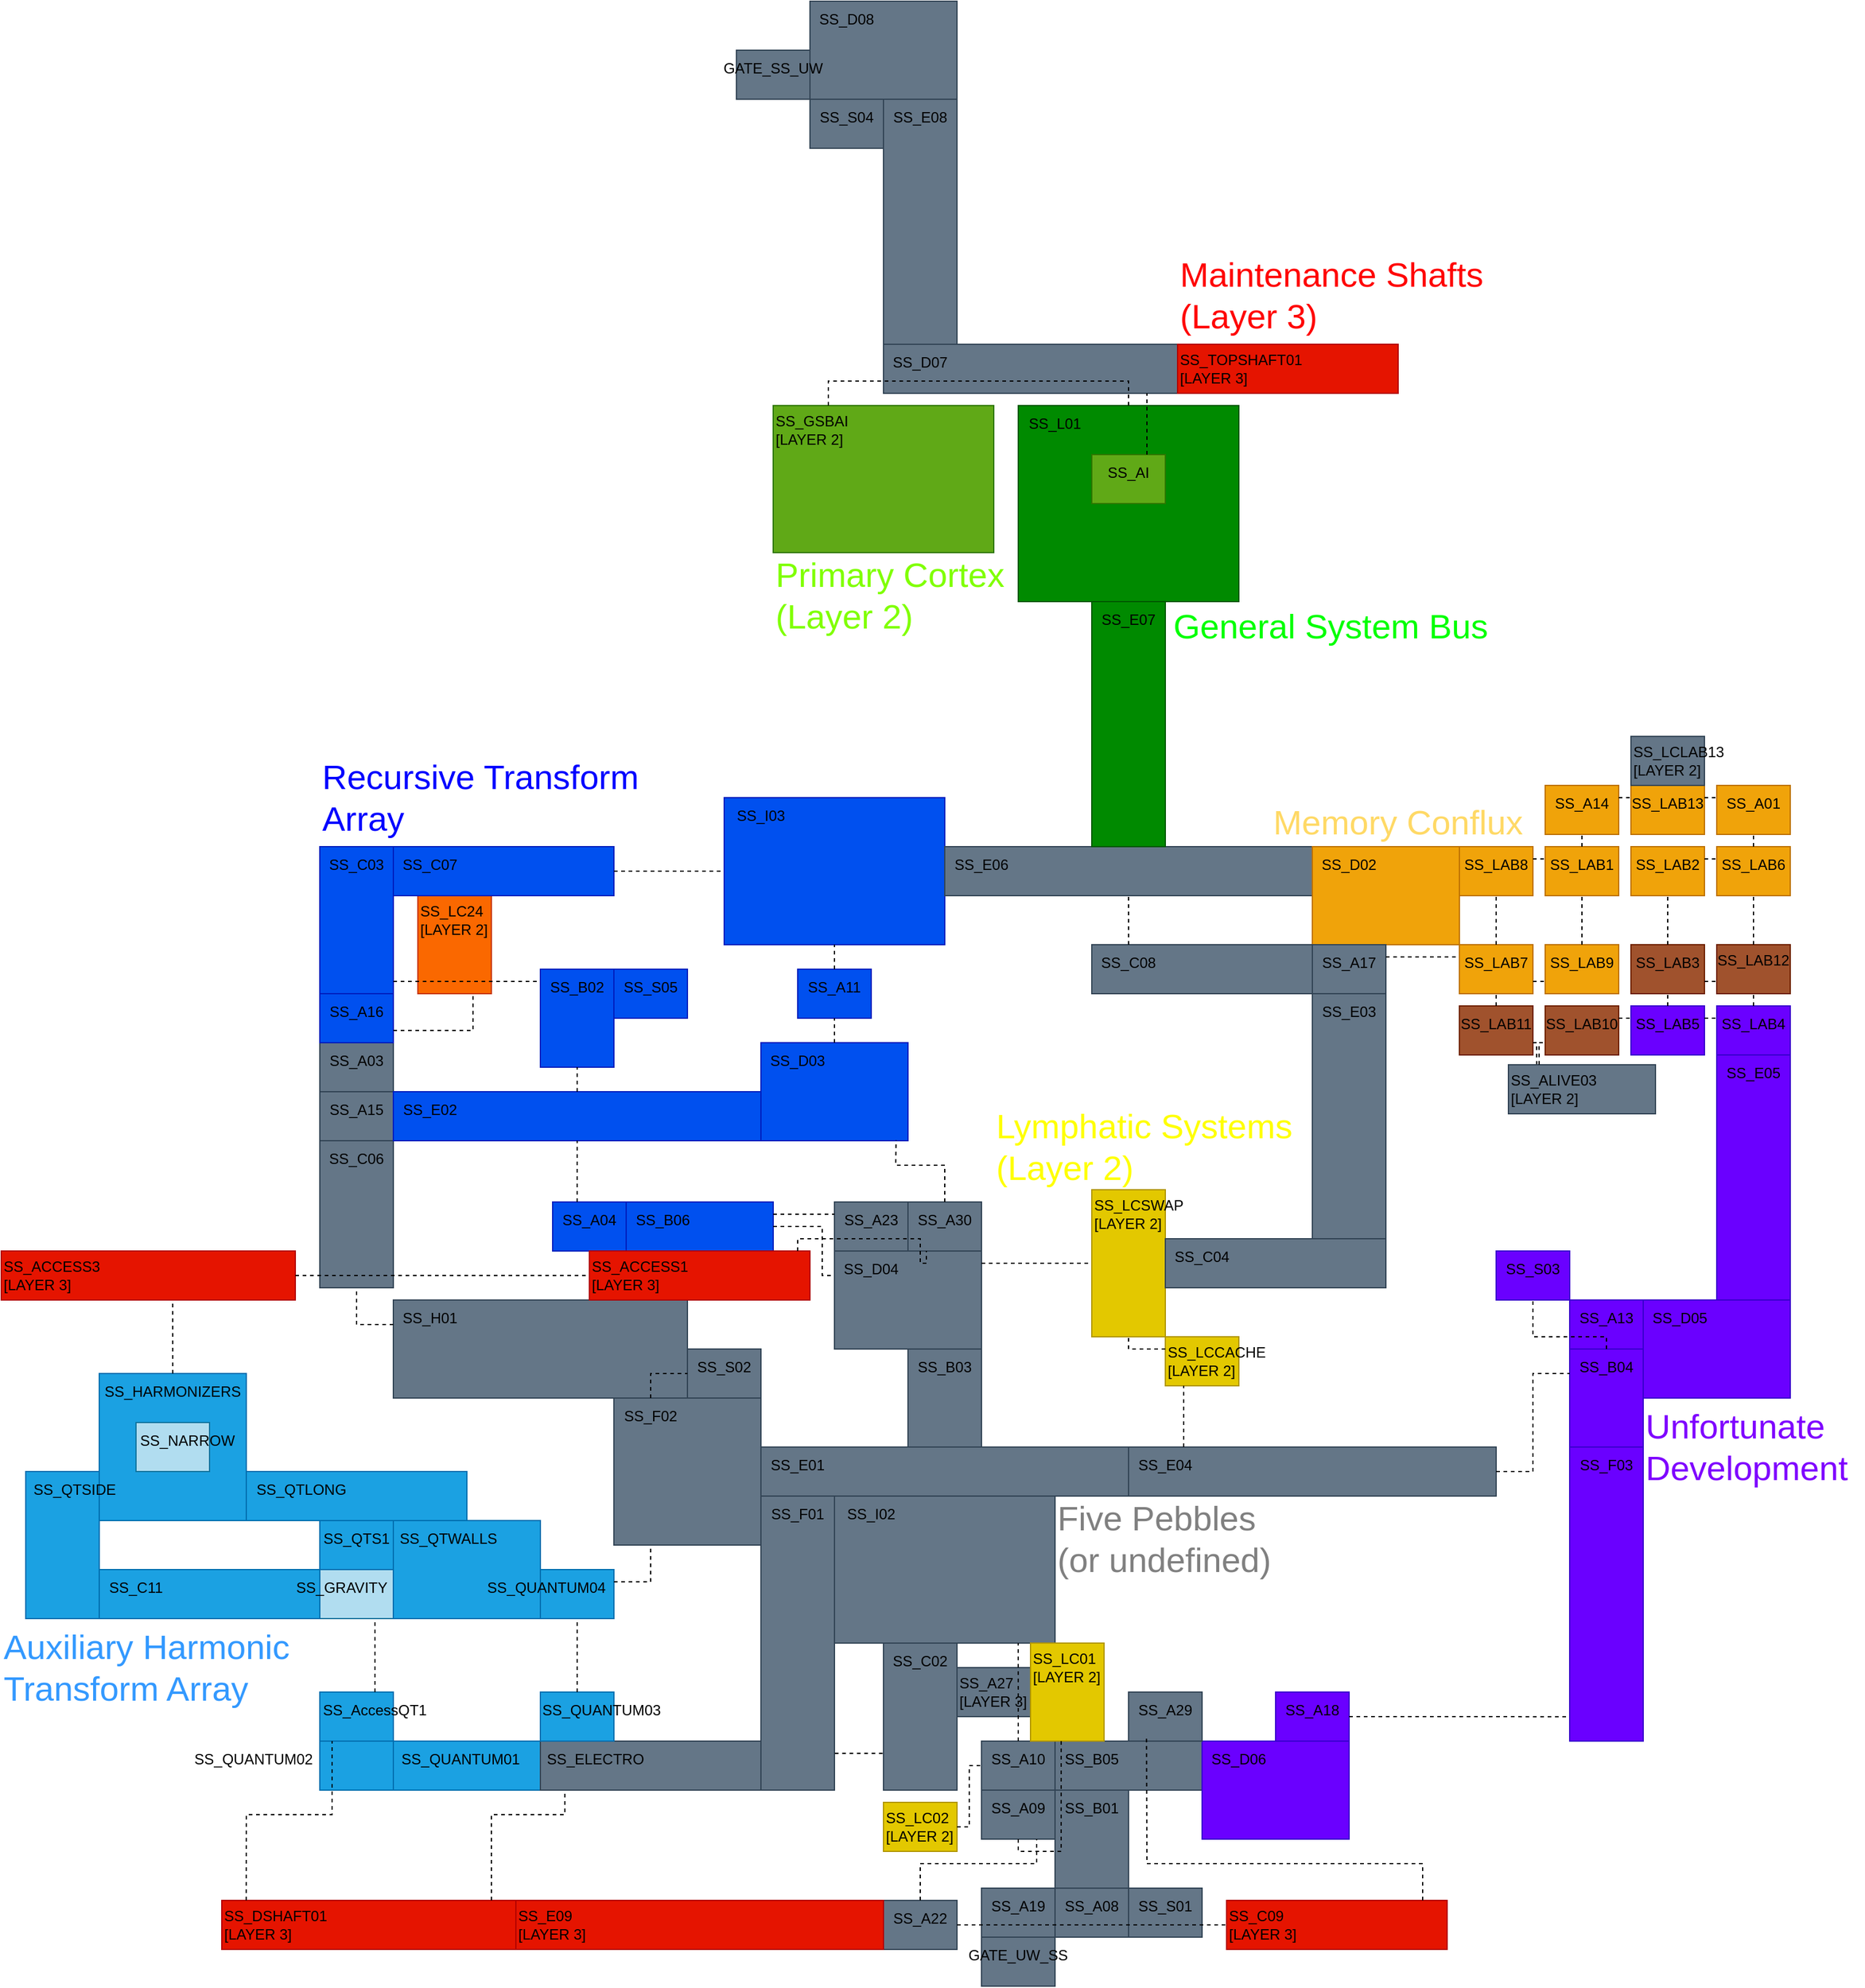<mxfile version="28.0.6" pages="3">
  <diagram name="Layer 1 - Main Systems" id="3M3ESufeuRqmu4YOd5__">
    <mxGraphModel dx="689" dy="1400" grid="1" gridSize="10" guides="1" tooltips="1" connect="1" arrows="1" fold="1" page="1" pageScale="1" pageWidth="2000" pageHeight="1000" background="none" math="0" shadow="0">
      <root>
        <mxCell id="0" />
        <mxCell id="1" parent="0" />
        <mxCell id="Zv-C1y-23wF0nJALmzHr-1" value="" style="rounded=0;whiteSpace=wrap;html=1;fillColor=#fa6800;fontColor=#000000;strokeColor=#C73500;" parent="1" vertex="1">
          <mxGeometry x="380" y="330" width="60" height="80" as="geometry" />
        </mxCell>
        <mxCell id="zvikmJh0UlANJkXz68vF-1" value="" style="rounded=0;whiteSpace=wrap;html=1;fillColor=#647687;fontColor=#ffffff;strokeColor=#314354;" parent="1" vertex="1">
          <mxGeometry x="820" y="960" width="60" height="40" as="geometry" />
        </mxCell>
        <mxCell id="jB2cjUiwpA3t0LcqW4bH-1" value="" style="rounded=0;whiteSpace=wrap;html=1;fillColor=#647687;fontColor=#ffffff;strokeColor=#314354;" parent="1" vertex="1">
          <mxGeometry x="760" y="1150" width="60" height="40" as="geometry" />
        </mxCell>
        <mxCell id="EV22Qf04kmHdscp03_Uk-1" value="" style="rounded=0;whiteSpace=wrap;html=1;fillColor=#b1ddf0;strokeColor=#10739e;shadow=0;glass=0;align=left;" parent="1" vertex="1">
          <mxGeometry x="300" y="880" width="60" height="40" as="geometry" />
        </mxCell>
        <mxCell id="EV22Qf04kmHdscp03_Uk-2" value="" style="rounded=0;whiteSpace=wrap;html=1;fillColor=#1ba1e2;strokeColor=#006EAF;align=center;labelPosition=center;verticalLabelPosition=middle;verticalAlign=middle;" parent="1" vertex="1">
          <mxGeometry x="300" y="980" width="60" height="40" as="geometry" />
        </mxCell>
        <mxCell id="EV22Qf04kmHdscp03_Uk-3" value="" style="rounded=0;whiteSpace=wrap;html=1;fillColor=#1ba1e2;fontColor=#ffffff;strokeColor=#006EAF;align=left;" parent="1" vertex="1">
          <mxGeometry x="300" y="1020" width="60" height="40" as="geometry" />
        </mxCell>
        <mxCell id="EV22Qf04kmHdscp03_Uk-4" value="" style="rounded=0;whiteSpace=wrap;html=1;fillColor=#1ba1e2;fontColor=#ffffff;strokeColor=#006EAF;" parent="1" vertex="1">
          <mxGeometry x="360" y="1020" width="120" height="40" as="geometry" />
        </mxCell>
        <mxCell id="EV22Qf04kmHdscp03_Uk-5" value="SS_QUANTUM01" style="text;html=1;align=center;verticalAlign=middle;whiteSpace=wrap;rounded=0;" parent="1" vertex="1">
          <mxGeometry x="360" y="1020" width="110" height="30" as="geometry" />
        </mxCell>
        <mxCell id="EV22Qf04kmHdscp03_Uk-6" value="SS_QUANTUM02" style="text;html=1;align=center;verticalAlign=middle;whiteSpace=wrap;rounded=0;" parent="1" vertex="1">
          <mxGeometry x="192" y="1020" width="108" height="30" as="geometry" />
        </mxCell>
        <mxCell id="EV22Qf04kmHdscp03_Uk-8" value="SS_AccessQT1" style="text;html=1;align=center;verticalAlign=middle;whiteSpace=wrap;rounded=0;" parent="1" vertex="1">
          <mxGeometry x="300" y="980" width="90" height="30" as="geometry" />
        </mxCell>
        <mxCell id="EV22Qf04kmHdscp03_Uk-12" value="" style="rounded=0;whiteSpace=wrap;html=1;fillColor=#647687;fontColor=#ffffff;strokeColor=#314354;" parent="1" vertex="1">
          <mxGeometry x="480" y="1020" width="180" height="40" as="geometry" />
        </mxCell>
        <mxCell id="EV22Qf04kmHdscp03_Uk-13" value="SS_ELECTRO" style="text;html=1;align=center;verticalAlign=middle;whiteSpace=wrap;rounded=0;" parent="1" vertex="1">
          <mxGeometry x="480" y="1020" width="90" height="30" as="geometry" />
        </mxCell>
        <mxCell id="EV22Qf04kmHdscp03_Uk-20" value="" style="rounded=0;whiteSpace=wrap;html=1;fillColor=#1ba1e2;fontColor=#ffffff;strokeColor=#006EAF;" parent="1" vertex="1">
          <mxGeometry x="480" y="980" width="60" height="40" as="geometry" />
        </mxCell>
        <mxCell id="EV22Qf04kmHdscp03_Uk-22" value="" style="rounded=0;whiteSpace=wrap;html=1;fillColor=#1ba1e2;fontColor=#ffffff;strokeColor=#006EAF;" parent="1" vertex="1">
          <mxGeometry x="480" y="880" width="60" height="40" as="geometry" />
        </mxCell>
        <mxCell id="EV22Qf04kmHdscp03_Uk-23" value="" style="endArrow=none;dashed=1;html=1;rounded=0;exitX=0.5;exitY=0;exitDx=0;exitDy=0;entryX=0.5;entryY=1;entryDx=0;entryDy=0;" parent="1" source="EV22Qf04kmHdscp03_Uk-20" target="EV22Qf04kmHdscp03_Uk-22" edge="1">
          <mxGeometry width="50" height="50" relative="1" as="geometry">
            <mxPoint x="479.8" y="960" as="sourcePoint" />
            <mxPoint x="480" y="910" as="targetPoint" />
          </mxGeometry>
        </mxCell>
        <mxCell id="EV22Qf04kmHdscp03_Uk-24" value="SS_QUANTUM03" style="text;html=1;align=center;verticalAlign=middle;whiteSpace=wrap;rounded=0;" parent="1" vertex="1">
          <mxGeometry x="480" y="980" width="100" height="30" as="geometry" />
        </mxCell>
        <mxCell id="EV22Qf04kmHdscp03_Uk-26" value="" style="rounded=0;whiteSpace=wrap;html=1;fillColor=#1ba1e2;fontColor=#ffffff;strokeColor=#006EAF;" parent="1" vertex="1">
          <mxGeometry x="360" y="840" width="120" height="80" as="geometry" />
        </mxCell>
        <mxCell id="EV22Qf04kmHdscp03_Uk-27" value="" style="endArrow=none;dashed=1;html=1;rounded=0;exitX=0.75;exitY=0;exitDx=0;exitDy=0;entryX=0.75;entryY=1;entryDx=0;entryDy=0;" parent="1" source="EV22Qf04kmHdscp03_Uk-2" target="EV22Qf04kmHdscp03_Uk-1" edge="1">
          <mxGeometry width="50" height="50" relative="1" as="geometry">
            <mxPoint x="310" y="960" as="sourcePoint" />
            <mxPoint x="320" y="930" as="targetPoint" />
          </mxGeometry>
        </mxCell>
        <mxCell id="z1Mb6BsvbJnrmBQsFEYu-2" value="SS_QTWALLS" style="text;html=1;align=center;verticalAlign=middle;whiteSpace=wrap;rounded=0;" parent="1" vertex="1">
          <mxGeometry x="360" y="840" width="90" height="30" as="geometry" />
        </mxCell>
        <mxCell id="z1Mb6BsvbJnrmBQsFEYu-6" value="" style="rounded=0;whiteSpace=wrap;html=1;fillColor=#647687;fontColor=#ffffff;strokeColor=#314354;" parent="1" vertex="1">
          <mxGeometry x="540" y="740" width="120" height="120" as="geometry" />
        </mxCell>
        <mxCell id="z1Mb6BsvbJnrmBQsFEYu-7" value="" style="endArrow=none;dashed=1;html=1;rounded=0;exitX=1;exitY=0.25;exitDx=0;exitDy=0;entryX=0.25;entryY=1;entryDx=0;entryDy=0;" parent="1" source="EV22Qf04kmHdscp03_Uk-22" target="z1Mb6BsvbJnrmBQsFEYu-6" edge="1">
          <mxGeometry width="50" height="50" relative="1" as="geometry">
            <mxPoint x="520" y="890" as="sourcePoint" />
            <mxPoint x="570" y="840" as="targetPoint" />
            <Array as="points">
              <mxPoint x="570" y="890" />
            </Array>
          </mxGeometry>
        </mxCell>
        <mxCell id="z1Mb6BsvbJnrmBQsFEYu-8" value="SS_F02" style="text;html=1;align=center;verticalAlign=middle;whiteSpace=wrap;rounded=0;" parent="1" vertex="1">
          <mxGeometry x="540" y="740" width="60" height="30" as="geometry" />
        </mxCell>
        <mxCell id="z1Mb6BsvbJnrmBQsFEYu-9" value="" style="rounded=0;whiteSpace=wrap;html=1;fillColor=#647687;fontColor=#ffffff;strokeColor=#314354;" parent="1" vertex="1">
          <mxGeometry x="660" y="820" width="60" height="240" as="geometry" />
        </mxCell>
        <mxCell id="z1Mb6BsvbJnrmBQsFEYu-12" value="SS_F01" style="text;html=1;align=center;verticalAlign=middle;whiteSpace=wrap;rounded=0;" parent="1" vertex="1">
          <mxGeometry x="660" y="820" width="60" height="30" as="geometry" />
        </mxCell>
        <mxCell id="z1Mb6BsvbJnrmBQsFEYu-13" value="" style="rounded=0;whiteSpace=wrap;html=1;fillColor=#647687;fontColor=#ffffff;strokeColor=#314354;" parent="1" vertex="1">
          <mxGeometry x="360" y="660" width="240" height="80" as="geometry" />
        </mxCell>
        <mxCell id="z1Mb6BsvbJnrmBQsFEYu-14" value="SS_H01" style="text;html=1;align=center;verticalAlign=middle;whiteSpace=wrap;rounded=0;" parent="1" vertex="1">
          <mxGeometry x="360" y="660" width="60" height="30" as="geometry" />
        </mxCell>
        <mxCell id="z1Mb6BsvbJnrmBQsFEYu-16" value="" style="rounded=0;whiteSpace=wrap;html=1;fillColor=#647687;fontColor=#ffffff;strokeColor=#314354;" parent="1" vertex="1">
          <mxGeometry x="300" y="530" width="60" height="120" as="geometry" />
        </mxCell>
        <mxCell id="z1Mb6BsvbJnrmBQsFEYu-17" value="SS_C06" style="text;html=1;align=center;verticalAlign=middle;whiteSpace=wrap;rounded=0;" parent="1" vertex="1">
          <mxGeometry x="300" y="530" width="60" height="30" as="geometry" />
        </mxCell>
        <mxCell id="z1Mb6BsvbJnrmBQsFEYu-19" value="" style="rounded=0;whiteSpace=wrap;html=1;fillColor=#647687;fontColor=#ffffff;strokeColor=#314354;" parent="1" vertex="1">
          <mxGeometry x="300" y="490" width="60" height="40" as="geometry" />
        </mxCell>
        <mxCell id="z1Mb6BsvbJnrmBQsFEYu-20" value="SS_A15" style="text;html=1;align=center;verticalAlign=middle;whiteSpace=wrap;rounded=0;" parent="1" vertex="1">
          <mxGeometry x="300" y="490" width="60" height="30" as="geometry" />
        </mxCell>
        <mxCell id="z1Mb6BsvbJnrmBQsFEYu-22" value="" style="rounded=0;whiteSpace=wrap;html=1;fillColor=#647687;fontColor=#ffffff;strokeColor=#314354;" parent="1" vertex="1">
          <mxGeometry x="300" y="450" width="60" height="40" as="geometry" />
        </mxCell>
        <mxCell id="z1Mb6BsvbJnrmBQsFEYu-23" value="SS_A03" style="text;html=1;align=center;verticalAlign=middle;whiteSpace=wrap;rounded=0;" parent="1" vertex="1">
          <mxGeometry x="300" y="450" width="60" height="30" as="geometry" />
        </mxCell>
        <mxCell id="z1Mb6BsvbJnrmBQsFEYu-25" value="" style="rounded=0;whiteSpace=wrap;html=1;fillColor=#0050ef;fontColor=#ffffff;strokeColor=#001DBC;" parent="1" vertex="1">
          <mxGeometry x="300" y="410" width="60" height="40" as="geometry" />
        </mxCell>
        <mxCell id="z1Mb6BsvbJnrmBQsFEYu-27" value="SS_A16" style="text;html=1;align=center;verticalAlign=middle;whiteSpace=wrap;rounded=0;" parent="1" vertex="1">
          <mxGeometry x="300" y="410" width="60" height="30" as="geometry" />
        </mxCell>
        <mxCell id="z1Mb6BsvbJnrmBQsFEYu-28" value="" style="rounded=0;whiteSpace=wrap;html=1;fillColor=#0050ef;fontColor=#ffffff;strokeColor=#001DBC;" parent="1" vertex="1">
          <mxGeometry x="300" y="290" width="60" height="120" as="geometry" />
        </mxCell>
        <mxCell id="z1Mb6BsvbJnrmBQsFEYu-29" value="SS_C03" style="text;html=1;align=center;verticalAlign=middle;whiteSpace=wrap;rounded=0;" parent="1" vertex="1">
          <mxGeometry x="300" y="290" width="60" height="30" as="geometry" />
        </mxCell>
        <mxCell id="z1Mb6BsvbJnrmBQsFEYu-31" value="" style="rounded=0;whiteSpace=wrap;html=1;fillColor=#0050ef;fontColor=#ffffff;strokeColor=#001DBC;" parent="1" vertex="1">
          <mxGeometry x="360" y="290" width="180" height="40" as="geometry" />
        </mxCell>
        <mxCell id="z1Mb6BsvbJnrmBQsFEYu-32" value="SS_C07" style="text;html=1;align=center;verticalAlign=middle;whiteSpace=wrap;rounded=0;" parent="1" vertex="1">
          <mxGeometry x="360" y="290" width="60" height="30" as="geometry" />
        </mxCell>
        <mxCell id="z1Mb6BsvbJnrmBQsFEYu-34" value="" style="rounded=0;whiteSpace=wrap;html=1;fillColor=#0050ef;fontColor=#ffffff;strokeColor=#001DBC;" parent="1" vertex="1">
          <mxGeometry x="360" y="490" width="300" height="40" as="geometry" />
        </mxCell>
        <mxCell id="z1Mb6BsvbJnrmBQsFEYu-36" value="SS_E02" style="text;html=1;align=center;verticalAlign=middle;whiteSpace=wrap;rounded=0;" parent="1" vertex="1">
          <mxGeometry x="360" y="490" width="60" height="30" as="geometry" />
        </mxCell>
        <mxCell id="z1Mb6BsvbJnrmBQsFEYu-38" value="" style="rounded=0;whiteSpace=wrap;html=1;fillColor=#0050ef;fontColor=#ffffff;strokeColor=#001DBC;" parent="1" vertex="1">
          <mxGeometry x="480" y="390" width="60" height="80" as="geometry" />
        </mxCell>
        <mxCell id="z1Mb6BsvbJnrmBQsFEYu-39" value="SS_B02" style="text;html=1;align=center;verticalAlign=middle;whiteSpace=wrap;rounded=0;" parent="1" vertex="1">
          <mxGeometry x="480" y="390" width="60" height="30" as="geometry" />
        </mxCell>
        <mxCell id="z1Mb6BsvbJnrmBQsFEYu-40" value="" style="endArrow=none;dashed=1;html=1;rounded=0;exitX=0.5;exitY=0;exitDx=0;exitDy=0;entryX=0.5;entryY=1;entryDx=0;entryDy=0;" parent="1" source="z1Mb6BsvbJnrmBQsFEYu-34" target="z1Mb6BsvbJnrmBQsFEYu-38" edge="1">
          <mxGeometry width="50" height="50" relative="1" as="geometry">
            <mxPoint x="545" y="400" as="sourcePoint" />
            <mxPoint x="595" y="350" as="targetPoint" />
          </mxGeometry>
        </mxCell>
        <mxCell id="z1Mb6BsvbJnrmBQsFEYu-41" value="" style="endArrow=none;dashed=1;html=1;rounded=0;exitX=1;exitY=0.917;exitDx=0;exitDy=0;exitPerimeter=0;entryX=0;entryY=0.125;entryDx=0;entryDy=0;entryPerimeter=0;" parent="1" source="z1Mb6BsvbJnrmBQsFEYu-28" target="z1Mb6BsvbJnrmBQsFEYu-38" edge="1">
          <mxGeometry width="50" height="50" relative="1" as="geometry">
            <mxPoint x="400" y="400" as="sourcePoint" />
            <mxPoint x="450" y="320" as="targetPoint" />
          </mxGeometry>
        </mxCell>
        <mxCell id="z1Mb6BsvbJnrmBQsFEYu-42" value="" style="rounded=0;whiteSpace=wrap;html=1;fillColor=#0050ef;fontColor=#ffffff;strokeColor=#001DBC;" parent="1" vertex="1">
          <mxGeometry x="540" y="390" width="60" height="40" as="geometry" />
        </mxCell>
        <mxCell id="z1Mb6BsvbJnrmBQsFEYu-44" value="SS_S05" style="text;html=1;align=center;verticalAlign=middle;whiteSpace=wrap;rounded=0;" parent="1" vertex="1">
          <mxGeometry x="540" y="390" width="60" height="30" as="geometry" />
        </mxCell>
        <mxCell id="z1Mb6BsvbJnrmBQsFEYu-45" value="" style="rounded=0;whiteSpace=wrap;html=1;fillColor=#0050ef;fontColor=#ffffff;strokeColor=#001DBC;" parent="1" vertex="1">
          <mxGeometry x="630" y="250" width="180" height="120" as="geometry" />
        </mxCell>
        <mxCell id="z1Mb6BsvbJnrmBQsFEYu-46" value="SS_I03" style="text;html=1;align=center;verticalAlign=middle;whiteSpace=wrap;rounded=0;" parent="1" vertex="1">
          <mxGeometry x="630" y="250" width="60" height="30" as="geometry" />
        </mxCell>
        <mxCell id="z1Mb6BsvbJnrmBQsFEYu-47" value="" style="endArrow=none;dashed=1;html=1;rounded=0;entryX=0;entryY=0.5;entryDx=0;entryDy=0;exitX=1;exitY=0.5;exitDx=0;exitDy=0;" parent="1" source="z1Mb6BsvbJnrmBQsFEYu-31" target="z1Mb6BsvbJnrmBQsFEYu-45" edge="1">
          <mxGeometry width="50" height="50" relative="1" as="geometry">
            <mxPoint x="575" y="190" as="sourcePoint" />
            <mxPoint x="625" y="140" as="targetPoint" />
          </mxGeometry>
        </mxCell>
        <mxCell id="z1Mb6BsvbJnrmBQsFEYu-48" value="" style="rounded=0;whiteSpace=wrap;html=1;fillColor=#0050ef;fontColor=#ffffff;strokeColor=#001DBC;" parent="1" vertex="1">
          <mxGeometry x="660" y="450" width="120" height="80" as="geometry" />
        </mxCell>
        <mxCell id="z1Mb6BsvbJnrmBQsFEYu-50" value="SS_D03" style="text;html=1;align=center;verticalAlign=middle;whiteSpace=wrap;rounded=0;" parent="1" vertex="1">
          <mxGeometry x="660" y="450" width="60" height="30" as="geometry" />
        </mxCell>
        <mxCell id="z1Mb6BsvbJnrmBQsFEYu-51" value="" style="rounded=0;whiteSpace=wrap;html=1;fillColor=#0050ef;fontColor=#ffffff;strokeColor=#001DBC;" parent="1" vertex="1">
          <mxGeometry x="690" y="390" width="60" height="40" as="geometry" />
        </mxCell>
        <mxCell id="z1Mb6BsvbJnrmBQsFEYu-52" value="" style="endArrow=none;dashed=1;html=1;rounded=0;exitX=0.5;exitY=0;exitDx=0;exitDy=0;entryX=0.5;entryY=1;entryDx=0;entryDy=0;" parent="1" source="z1Mb6BsvbJnrmBQsFEYu-48" target="z1Mb6BsvbJnrmBQsFEYu-51" edge="1">
          <mxGeometry width="50" height="50" relative="1" as="geometry">
            <mxPoint x="820" y="420" as="sourcePoint" />
            <mxPoint x="870" y="370" as="targetPoint" />
          </mxGeometry>
        </mxCell>
        <mxCell id="z1Mb6BsvbJnrmBQsFEYu-53" value="" style="endArrow=none;dashed=1;html=1;rounded=0;exitX=0.5;exitY=0;exitDx=0;exitDy=0;entryX=0.5;entryY=1;entryDx=0;entryDy=0;" parent="1" source="z1Mb6BsvbJnrmBQsFEYu-51" target="z1Mb6BsvbJnrmBQsFEYu-45" edge="1">
          <mxGeometry width="50" height="50" relative="1" as="geometry">
            <mxPoint x="790" y="370" as="sourcePoint" />
            <mxPoint x="840" y="320" as="targetPoint" />
          </mxGeometry>
        </mxCell>
        <mxCell id="z1Mb6BsvbJnrmBQsFEYu-54" value="SS_A11" style="text;html=1;align=center;verticalAlign=middle;whiteSpace=wrap;rounded=0;" parent="1" vertex="1">
          <mxGeometry x="690" y="390" width="60" height="30" as="geometry" />
        </mxCell>
        <mxCell id="z1Mb6BsvbJnrmBQsFEYu-55" value="" style="rounded=0;whiteSpace=wrap;html=1;fillColor=#0050ef;fontColor=#ffffff;strokeColor=#001DBC;" parent="1" vertex="1">
          <mxGeometry x="490" y="580" width="60" height="40" as="geometry" />
        </mxCell>
        <mxCell id="z1Mb6BsvbJnrmBQsFEYu-56" value="" style="endArrow=none;dashed=1;html=1;rounded=0;entryX=0.5;entryY=1;entryDx=0;entryDy=0;exitX=0.333;exitY=0;exitDx=0;exitDy=0;exitPerimeter=0;" parent="1" source="z1Mb6BsvbJnrmBQsFEYu-55" target="z1Mb6BsvbJnrmBQsFEYu-34" edge="1">
          <mxGeometry width="50" height="50" relative="1" as="geometry">
            <mxPoint x="510" y="610" as="sourcePoint" />
            <mxPoint x="490" y="510" as="targetPoint" />
          </mxGeometry>
        </mxCell>
        <mxCell id="z1Mb6BsvbJnrmBQsFEYu-57" value="SS_A04" style="text;html=1;align=center;verticalAlign=middle;whiteSpace=wrap;rounded=0;" parent="1" vertex="1">
          <mxGeometry x="490" y="580" width="60" height="30" as="geometry" />
        </mxCell>
        <mxCell id="z1Mb6BsvbJnrmBQsFEYu-58" value="" style="rounded=0;whiteSpace=wrap;html=1;fillColor=#0050ef;fontColor=#ffffff;strokeColor=#001DBC;" parent="1" vertex="1">
          <mxGeometry x="550" y="580" width="120" height="40" as="geometry" />
        </mxCell>
        <mxCell id="z1Mb6BsvbJnrmBQsFEYu-60" value="" style="rounded=0;whiteSpace=wrap;html=1;fillColor=#647687;fontColor=#ffffff;strokeColor=#314354;" parent="1" vertex="1">
          <mxGeometry x="720" y="620" width="120" height="80" as="geometry" />
        </mxCell>
        <mxCell id="z1Mb6BsvbJnrmBQsFEYu-62" value="SS_B06" style="text;html=1;align=center;verticalAlign=middle;whiteSpace=wrap;rounded=0;" parent="1" vertex="1">
          <mxGeometry x="550" y="580" width="60" height="30" as="geometry" />
        </mxCell>
        <mxCell id="z1Mb6BsvbJnrmBQsFEYu-63" value="SS_D04" style="text;html=1;align=center;verticalAlign=middle;whiteSpace=wrap;rounded=0;" parent="1" vertex="1">
          <mxGeometry x="720" y="620" width="60" height="30" as="geometry" />
        </mxCell>
        <mxCell id="z1Mb6BsvbJnrmBQsFEYu-65" value="" style="rounded=0;whiteSpace=wrap;html=1;fillColor=#647687;fontColor=#ffffff;strokeColor=#314354;" parent="1" vertex="1">
          <mxGeometry x="660" y="780" width="300" height="40" as="geometry" />
        </mxCell>
        <mxCell id="z1Mb6BsvbJnrmBQsFEYu-67" value="SS_E01" style="text;html=1;align=center;verticalAlign=middle;whiteSpace=wrap;rounded=0;" parent="1" vertex="1">
          <mxGeometry x="660" y="780" width="60" height="30" as="geometry" />
        </mxCell>
        <mxCell id="z1Mb6BsvbJnrmBQsFEYu-69" value="" style="rounded=0;whiteSpace=wrap;html=1;fillColor=#647687;fontColor=#ffffff;strokeColor=#314354;" parent="1" vertex="1">
          <mxGeometry x="780" y="700" width="60" height="80" as="geometry" />
        </mxCell>
        <mxCell id="z1Mb6BsvbJnrmBQsFEYu-72" value="SS_B03" style="text;html=1;align=center;verticalAlign=middle;whiteSpace=wrap;rounded=0;" parent="1" vertex="1">
          <mxGeometry x="780" y="700" width="60" height="30" as="geometry" />
        </mxCell>
        <mxCell id="z1Mb6BsvbJnrmBQsFEYu-73" value="" style="rounded=0;whiteSpace=wrap;html=1;fillColor=#647687;fontColor=#ffffff;strokeColor=#314354;" parent="1" vertex="1">
          <mxGeometry x="720" y="820" width="180" height="120" as="geometry" />
        </mxCell>
        <mxCell id="z1Mb6BsvbJnrmBQsFEYu-75" value="SS_I02" style="text;html=1;align=center;verticalAlign=middle;whiteSpace=wrap;rounded=0;" parent="1" vertex="1">
          <mxGeometry x="720" y="820" width="60" height="30" as="geometry" />
        </mxCell>
        <mxCell id="RJVUF0rBVfINo5k7zGKb-1" value="" style="rounded=0;whiteSpace=wrap;html=1;fillColor=#1ba1e2;fontColor=#ffffff;strokeColor=#006EAF;" parent="1" vertex="1">
          <mxGeometry x="300" y="840" width="60" height="40" as="geometry" />
        </mxCell>
        <mxCell id="RJVUF0rBVfINo5k7zGKb-3" value="SS_QTS1" style="text;html=1;align=center;verticalAlign=middle;whiteSpace=wrap;rounded=0;" parent="1" vertex="1">
          <mxGeometry x="300" y="840" width="60" height="30" as="geometry" />
        </mxCell>
        <mxCell id="RJVUF0rBVfINo5k7zGKb-4" value="&lt;font style=&quot;font-size: 28px;&quot;&gt;Five Pebbles&lt;/font&gt;&lt;div&gt;&lt;font style=&quot;font-size: 28px;&quot;&gt;(or undefined)&lt;/font&gt;&lt;/div&gt;" style="text;html=1;align=left;verticalAlign=middle;whiteSpace=wrap;rounded=0;fontSize=20;fontColor=light-dark(#808080, #647687);" parent="1" vertex="1">
          <mxGeometry x="900" y="820" width="180" height="70" as="geometry" />
        </mxCell>
        <mxCell id="RJVUF0rBVfINo5k7zGKb-5" value="&lt;font style=&quot;&quot;&gt;Auxiliary Harmonic&lt;/font&gt;&lt;div&gt;&lt;font style=&quot;&quot;&gt;Transform Array&lt;/font&gt;&lt;/div&gt;" style="text;html=1;align=left;verticalAlign=middle;whiteSpace=wrap;rounded=0;fontSize=28;fontColor=#3399FF;" parent="1" vertex="1">
          <mxGeometry x="40" y="920" width="260" height="80" as="geometry" />
        </mxCell>
        <mxCell id="RJVUF0rBVfINo5k7zGKb-6" value="&lt;font style=&quot;color: rgb(0, 0, 255);&quot;&gt;Recursive Transform&lt;/font&gt;&lt;div&gt;&lt;font style=&quot;color: rgb(0, 0, 255);&quot;&gt;Array&lt;/font&gt;&lt;/div&gt;" style="text;html=1;align=left;verticalAlign=middle;whiteSpace=wrap;rounded=0;fontSize=28;" parent="1" vertex="1">
          <mxGeometry x="300" y="210" width="270" height="80" as="geometry" />
        </mxCell>
        <mxCell id="CPFsFiLX7tgxZ9MRu_9i-1" value="" style="rounded=0;whiteSpace=wrap;html=1;fillColor=#1ba1e2;fontColor=#ffffff;strokeColor=#006EAF;" parent="1" vertex="1">
          <mxGeometry x="120" y="880" width="180" height="40" as="geometry" />
        </mxCell>
        <mxCell id="CPFsFiLX7tgxZ9MRu_9i-3" value="SS_C11" style="text;html=1;align=center;verticalAlign=middle;whiteSpace=wrap;rounded=0;" parent="1" vertex="1">
          <mxGeometry x="120" y="880" width="60" height="30" as="geometry" />
        </mxCell>
        <mxCell id="CPFsFiLX7tgxZ9MRu_9i-4" value="" style="rounded=0;whiteSpace=wrap;html=1;fillColor=#647687;fontColor=#ffffff;strokeColor=#314354;" parent="1" vertex="1">
          <mxGeometry x="780" y="580" width="60" height="40" as="geometry" />
        </mxCell>
        <mxCell id="CPFsFiLX7tgxZ9MRu_9i-5" value="SS_A30" style="text;html=1;align=center;verticalAlign=middle;whiteSpace=wrap;rounded=0;" parent="1" vertex="1">
          <mxGeometry x="780" y="580" width="60" height="30" as="geometry" />
        </mxCell>
        <mxCell id="CPFsFiLX7tgxZ9MRu_9i-8" value="" style="rounded=0;whiteSpace=wrap;html=1;fillColor=#647687;fontColor=#ffffff;strokeColor=#314354;labelBorderColor=none;" parent="1" vertex="1">
          <mxGeometry x="760" y="940" width="60" height="120" as="geometry" />
        </mxCell>
        <mxCell id="CPFsFiLX7tgxZ9MRu_9i-9" value="SS_C02" style="text;html=1;align=center;verticalAlign=middle;whiteSpace=wrap;rounded=0;" parent="1" vertex="1">
          <mxGeometry x="760" y="940" width="60" height="30" as="geometry" />
        </mxCell>
        <mxCell id="CPFsFiLX7tgxZ9MRu_9i-11" value="" style="endArrow=none;dashed=1;html=1;rounded=0;entryX=0;entryY=0.75;entryDx=0;entryDy=0;exitX=1.005;exitY=0.875;exitDx=0;exitDy=0;exitPerimeter=0;" parent="1" source="z1Mb6BsvbJnrmBQsFEYu-9" target="CPFsFiLX7tgxZ9MRu_9i-8" edge="1">
          <mxGeometry width="50" height="50" relative="1" as="geometry">
            <mxPoint x="685" y="1120" as="sourcePoint" />
            <mxPoint x="735" y="1070" as="targetPoint" />
          </mxGeometry>
        </mxCell>
        <mxCell id="CPFsFiLX7tgxZ9MRu_9i-12" value="" style="rounded=0;whiteSpace=wrap;html=1;fillColor=#647687;fontColor=#ffffff;strokeColor=#314354;" parent="1" vertex="1">
          <mxGeometry x="840" y="1020" width="60" height="40" as="geometry" />
        </mxCell>
        <mxCell id="CPFsFiLX7tgxZ9MRu_9i-13" value="SS_A10" style="text;html=1;align=center;verticalAlign=middle;whiteSpace=wrap;rounded=0;" parent="1" vertex="1">
          <mxGeometry x="840" y="1020" width="60" height="30" as="geometry" />
        </mxCell>
        <mxCell id="CPFsFiLX7tgxZ9MRu_9i-14" value="" style="rounded=0;whiteSpace=wrap;html=1;fillColor=#647687;fontColor=#ffffff;strokeColor=#314354;" parent="1" vertex="1">
          <mxGeometry x="840" y="1060" width="60" height="40" as="geometry" />
        </mxCell>
        <mxCell id="CPFsFiLX7tgxZ9MRu_9i-15" value="SS_A09" style="text;html=1;align=center;verticalAlign=middle;whiteSpace=wrap;rounded=0;" parent="1" vertex="1">
          <mxGeometry x="840" y="1060" width="60" height="30" as="geometry" />
        </mxCell>
        <mxCell id="CPFsFiLX7tgxZ9MRu_9i-16" value="" style="rounded=0;whiteSpace=wrap;html=1;fillColor=#647687;fontColor=#ffffff;strokeColor=#314354;" parent="1" vertex="1">
          <mxGeometry x="900" y="1060" width="60" height="80" as="geometry" />
        </mxCell>
        <mxCell id="CPFsFiLX7tgxZ9MRu_9i-17" value="SS_B01" style="text;html=1;align=center;verticalAlign=middle;whiteSpace=wrap;rounded=0;" parent="1" vertex="1">
          <mxGeometry x="900" y="1060" width="60" height="30" as="geometry" />
        </mxCell>
        <mxCell id="CPFsFiLX7tgxZ9MRu_9i-18" value="" style="rounded=0;whiteSpace=wrap;html=1;fillColor=#647687;fontColor=#ffffff;strokeColor=#314354;" parent="1" vertex="1">
          <mxGeometry x="900" y="1140" width="60" height="40" as="geometry" />
        </mxCell>
        <mxCell id="CPFsFiLX7tgxZ9MRu_9i-19" value="SS_A08" style="text;html=1;align=center;verticalAlign=middle;whiteSpace=wrap;rounded=0;" parent="1" vertex="1">
          <mxGeometry x="900" y="1140" width="60" height="30" as="geometry" />
        </mxCell>
        <mxCell id="CPFsFiLX7tgxZ9MRu_9i-20" value="" style="rounded=0;whiteSpace=wrap;html=1;fillColor=#647687;fontColor=#ffffff;strokeColor=#314354;" parent="1" vertex="1">
          <mxGeometry x="960" y="1140" width="60" height="40" as="geometry" />
        </mxCell>
        <mxCell id="CPFsFiLX7tgxZ9MRu_9i-21" value="SS_S01" style="text;html=1;align=center;verticalAlign=middle;whiteSpace=wrap;rounded=0;" parent="1" vertex="1">
          <mxGeometry x="960" y="1140" width="60" height="30" as="geometry" />
        </mxCell>
        <mxCell id="CPFsFiLX7tgxZ9MRu_9i-22" value="" style="rounded=0;whiteSpace=wrap;html=1;fillColor=#647687;fontColor=#ffffff;strokeColor=#314354;" parent="1" vertex="1">
          <mxGeometry x="840" y="1140" width="60" height="40" as="geometry" />
        </mxCell>
        <mxCell id="CPFsFiLX7tgxZ9MRu_9i-23" value="SS_A19" style="text;html=1;align=center;verticalAlign=middle;whiteSpace=wrap;rounded=0;" parent="1" vertex="1">
          <mxGeometry x="840" y="1140" width="60" height="30" as="geometry" />
        </mxCell>
        <mxCell id="CPFsFiLX7tgxZ9MRu_9i-24" value="" style="rounded=0;whiteSpace=wrap;html=1;fillColor=#647687;fontColor=#ffffff;strokeColor=#314354;" parent="1" vertex="1">
          <mxGeometry x="840" y="1180" width="60" height="40" as="geometry" />
        </mxCell>
        <mxCell id="CPFsFiLX7tgxZ9MRu_9i-25" value="GATE_UW_SS" style="text;html=1;align=center;verticalAlign=middle;whiteSpace=wrap;rounded=0;" parent="1" vertex="1">
          <mxGeometry x="825" y="1180" width="90" height="30" as="geometry" />
        </mxCell>
        <mxCell id="EV22Qf04kmHdscp03_Uk-25" value="SS_QUANTUM04" style="text;html=1;align=center;verticalAlign=middle;whiteSpace=wrap;rounded=0;" parent="1" vertex="1">
          <mxGeometry x="430" y="880" width="110" height="30" as="geometry" />
        </mxCell>
        <mxCell id="EV22Qf04kmHdscp03_Uk-10" value="SS_GRAVITY" style="text;html=1;align=center;verticalAlign=middle;whiteSpace=wrap;rounded=0;" parent="1" vertex="1">
          <mxGeometry x="276" y="880" width="84" height="30" as="geometry" />
        </mxCell>
        <mxCell id="CPFsFiLX7tgxZ9MRu_9i-27" value="" style="rounded=0;whiteSpace=wrap;html=1;fillColor=#e3c800;strokeColor=#B09500;fontColor=#000000;" parent="1" vertex="1">
          <mxGeometry x="930" y="570" width="60" height="120" as="geometry" />
        </mxCell>
        <mxCell id="CPFsFiLX7tgxZ9MRu_9i-28" value="SS_LCSWAP&lt;div&gt;[LAYER 2]&lt;/div&gt;" style="text;html=1;align=left;verticalAlign=middle;whiteSpace=wrap;rounded=0;" parent="1" vertex="1">
          <mxGeometry x="930" y="570" width="80" height="40" as="geometry" />
        </mxCell>
        <mxCell id="CPFsFiLX7tgxZ9MRu_9i-29" value="" style="rounded=0;whiteSpace=wrap;html=1;fillColor=#647687;fontColor=#ffffff;strokeColor=#314354;" parent="1" vertex="1">
          <mxGeometry x="960" y="780" width="300" height="40" as="geometry" />
        </mxCell>
        <mxCell id="CPFsFiLX7tgxZ9MRu_9i-30" value="SS_E04" style="text;html=1;align=center;verticalAlign=middle;whiteSpace=wrap;rounded=0;" parent="1" vertex="1">
          <mxGeometry x="960" y="780" width="60" height="30" as="geometry" />
        </mxCell>
        <mxCell id="CPFsFiLX7tgxZ9MRu_9i-31" value="" style="rounded=0;whiteSpace=wrap;html=1;fillColor=#647687;fontColor=#ffffff;strokeColor=#314354;" parent="1" vertex="1">
          <mxGeometry x="810" y="290" width="300" height="40" as="geometry" />
        </mxCell>
        <mxCell id="CPFsFiLX7tgxZ9MRu_9i-32" value="SS_E06" style="text;html=1;align=center;verticalAlign=middle;whiteSpace=wrap;rounded=0;" parent="1" vertex="1">
          <mxGeometry x="810" y="290" width="60" height="30" as="geometry" />
        </mxCell>
        <mxCell id="CPFsFiLX7tgxZ9MRu_9i-33" value="" style="rounded=0;whiteSpace=wrap;html=1;fillColor=#f0a30a;fontColor=#000000;strokeColor=#BD7000;" parent="1" vertex="1">
          <mxGeometry x="1110" y="290" width="120" height="80" as="geometry" />
        </mxCell>
        <mxCell id="CPFsFiLX7tgxZ9MRu_9i-34" value="SS_D02" style="text;html=1;align=center;verticalAlign=middle;whiteSpace=wrap;rounded=0;" parent="1" vertex="1">
          <mxGeometry x="1110" y="290" width="60" height="30" as="geometry" />
        </mxCell>
        <mxCell id="CPFsFiLX7tgxZ9MRu_9i-35" value="" style="rounded=0;whiteSpace=wrap;html=1;fillColor=#647687;fontColor=#ffffff;strokeColor=#314354;" parent="1" vertex="1">
          <mxGeometry x="1110" y="370" width="60" height="40" as="geometry" />
        </mxCell>
        <mxCell id="CPFsFiLX7tgxZ9MRu_9i-36" value="SS_A17" style="text;html=1;align=center;verticalAlign=middle;whiteSpace=wrap;rounded=0;" parent="1" vertex="1">
          <mxGeometry x="1110" y="370" width="60" height="30" as="geometry" />
        </mxCell>
        <mxCell id="CPFsFiLX7tgxZ9MRu_9i-37" value="" style="rounded=0;whiteSpace=wrap;html=1;fillColor=#647687;fontColor=#ffffff;strokeColor=#314354;" parent="1" vertex="1">
          <mxGeometry x="990" y="610" width="180" height="40" as="geometry" />
        </mxCell>
        <mxCell id="CPFsFiLX7tgxZ9MRu_9i-38" value="SS_C04" style="text;html=1;align=center;verticalAlign=middle;whiteSpace=wrap;rounded=0;" parent="1" vertex="1">
          <mxGeometry x="990" y="610" width="60" height="30" as="geometry" />
        </mxCell>
        <mxCell id="CPFsFiLX7tgxZ9MRu_9i-39" value="" style="rounded=0;whiteSpace=wrap;html=1;fillColor=#647687;fontColor=#ffffff;strokeColor=#314354;" parent="1" vertex="1">
          <mxGeometry x="930" y="370" width="180" height="40" as="geometry" />
        </mxCell>
        <mxCell id="CPFsFiLX7tgxZ9MRu_9i-40" value="SS_C08" style="text;html=1;align=center;verticalAlign=middle;whiteSpace=wrap;rounded=0;" parent="1" vertex="1">
          <mxGeometry x="930" y="370" width="60" height="30" as="geometry" />
        </mxCell>
        <mxCell id="CPFsFiLX7tgxZ9MRu_9i-41" value="" style="endArrow=none;dashed=1;html=1;rounded=0;entryX=0.5;entryY=1;entryDx=0;entryDy=0;exitX=0.167;exitY=0;exitDx=0;exitDy=0;exitPerimeter=0;" parent="1" source="CPFsFiLX7tgxZ9MRu_9i-39" target="CPFsFiLX7tgxZ9MRu_9i-31" edge="1">
          <mxGeometry width="50" height="50" relative="1" as="geometry">
            <mxPoint x="970" y="390" as="sourcePoint" />
            <mxPoint x="1010" y="343" as="targetPoint" />
          </mxGeometry>
        </mxCell>
        <mxCell id="CPFsFiLX7tgxZ9MRu_9i-42" value="" style="rounded=0;whiteSpace=wrap;html=1;fillColor=#647687;fontColor=#ffffff;strokeColor=#314354;" parent="1" vertex="1">
          <mxGeometry x="1110" y="410" width="60" height="200" as="geometry" />
        </mxCell>
        <mxCell id="CPFsFiLX7tgxZ9MRu_9i-43" value="SS_E03" style="text;html=1;align=center;verticalAlign=middle;whiteSpace=wrap;rounded=0;" parent="1" vertex="1">
          <mxGeometry x="1110" y="410" width="60" height="30" as="geometry" />
        </mxCell>
        <mxCell id="CPFsFiLX7tgxZ9MRu_9i-45" value="" style="endArrow=none;dashed=1;html=1;rounded=0;entryX=0.919;entryY=0.996;entryDx=0;entryDy=0;entryPerimeter=0;exitX=0.5;exitY=0;exitDx=0;exitDy=0;" parent="1" source="CPFsFiLX7tgxZ9MRu_9i-4" target="z1Mb6BsvbJnrmBQsFEYu-48" edge="1">
          <mxGeometry width="50" height="50" relative="1" as="geometry">
            <mxPoint x="800" y="550" as="sourcePoint" />
            <mxPoint x="780" y="540" as="targetPoint" />
            <Array as="points">
              <mxPoint x="810" y="550" />
              <mxPoint x="770" y="550" />
            </Array>
          </mxGeometry>
        </mxCell>
        <mxCell id="CPFsFiLX7tgxZ9MRu_9i-46" value="" style="rounded=0;whiteSpace=wrap;html=1;fillColor=#a0522d;fontColor=#ffffff;strokeColor=#6D1F00;" parent="1" vertex="1">
          <mxGeometry x="1300" y="420" width="60" height="40" as="geometry" />
        </mxCell>
        <mxCell id="CPFsFiLX7tgxZ9MRu_9i-47" value="" style="rounded=0;whiteSpace=wrap;html=1;fillColor=#f0a30a;fontColor=#000000;strokeColor=#BD7000;" parent="1" vertex="1">
          <mxGeometry x="1230" y="370" width="60" height="40" as="geometry" />
        </mxCell>
        <mxCell id="CPFsFiLX7tgxZ9MRu_9i-48" value="" style="rounded=0;whiteSpace=wrap;html=1;fillColor=#f0a30a;fontColor=#000000;strokeColor=#BD7000;" parent="1" vertex="1">
          <mxGeometry x="1230" y="290" width="60" height="40" as="geometry" />
        </mxCell>
        <mxCell id="CPFsFiLX7tgxZ9MRu_9i-49" value="" style="rounded=0;whiteSpace=wrap;html=1;fillColor=#a0522d;fontColor=#ffffff;strokeColor=#6D1F00;" parent="1" vertex="1">
          <mxGeometry x="1230" y="420" width="60" height="40" as="geometry" />
        </mxCell>
        <mxCell id="CPFsFiLX7tgxZ9MRu_9i-50" value="" style="rounded=0;whiteSpace=wrap;html=1;fillColor=#6a00ff;fontColor=#ffffff;strokeColor=#3700CC;" parent="1" vertex="1">
          <mxGeometry x="1370" y="420" width="60" height="40" as="geometry" />
        </mxCell>
        <mxCell id="CPFsFiLX7tgxZ9MRu_9i-51" value="" style="rounded=0;whiteSpace=wrap;html=1;fillColor=#f0a30a;fontColor=#000000;strokeColor=#BD7000;" parent="1" vertex="1">
          <mxGeometry x="1300" y="290" width="60" height="40" as="geometry" />
        </mxCell>
        <mxCell id="CPFsFiLX7tgxZ9MRu_9i-52" value="" style="rounded=0;whiteSpace=wrap;html=1;fillColor=#6a00ff;fontColor=#ffffff;strokeColor=#3700CC;" parent="1" vertex="1">
          <mxGeometry x="1440" y="420" width="60" height="40" as="geometry" />
        </mxCell>
        <mxCell id="CPFsFiLX7tgxZ9MRu_9i-53" value="" style="rounded=0;whiteSpace=wrap;html=1;fillColor=#f0a30a;fontColor=#000000;strokeColor=#BD7000;" parent="1" vertex="1">
          <mxGeometry x="1300" y="370" width="60" height="40" as="geometry" />
        </mxCell>
        <mxCell id="CPFsFiLX7tgxZ9MRu_9i-54" value="" style="rounded=0;whiteSpace=wrap;html=1;fillColor=#f0a30a;fontColor=#000000;strokeColor=#BD7000;" parent="1" vertex="1">
          <mxGeometry x="1370" y="290" width="60" height="40" as="geometry" />
        </mxCell>
        <mxCell id="CPFsFiLX7tgxZ9MRu_9i-55" value="" style="rounded=0;whiteSpace=wrap;html=1;fillColor=#a0522d;fontColor=#ffffff;strokeColor=#6D1F00;" parent="1" vertex="1">
          <mxGeometry x="1370" y="370" width="60" height="40" as="geometry" />
        </mxCell>
        <mxCell id="CPFsFiLX7tgxZ9MRu_9i-56" value="" style="rounded=0;whiteSpace=wrap;html=1;fillColor=#a0522d;fontColor=#ffffff;strokeColor=#6D1F00;" parent="1" vertex="1">
          <mxGeometry x="1440" y="370" width="60" height="40" as="geometry" />
        </mxCell>
        <mxCell id="CPFsFiLX7tgxZ9MRu_9i-57" value="" style="rounded=0;whiteSpace=wrap;html=1;fillColor=#f0a30a;fontColor=#000000;strokeColor=#BD7000;" parent="1" vertex="1">
          <mxGeometry x="1440" y="290" width="60" height="40" as="geometry" />
        </mxCell>
        <mxCell id="CPFsFiLX7tgxZ9MRu_9i-58" value="" style="rounded=0;whiteSpace=wrap;html=1;fillColor=#f0a30a;fontColor=#000000;strokeColor=#BD7000;" parent="1" vertex="1">
          <mxGeometry x="1300" y="240" width="60" height="40" as="geometry" />
        </mxCell>
        <mxCell id="CPFsFiLX7tgxZ9MRu_9i-59" value="" style="rounded=0;whiteSpace=wrap;html=1;fillColor=#f0a30a;fontColor=#000000;strokeColor=#BD7000;" parent="1" vertex="1">
          <mxGeometry x="1370" y="240" width="60" height="40" as="geometry" />
        </mxCell>
        <mxCell id="CPFsFiLX7tgxZ9MRu_9i-60" value="" style="rounded=0;whiteSpace=wrap;html=1;fillColor=#f0a30a;fontColor=#000000;strokeColor=#BD7000;" parent="1" vertex="1">
          <mxGeometry x="1440" y="240" width="60" height="40" as="geometry" />
        </mxCell>
        <mxCell id="CPFsFiLX7tgxZ9MRu_9i-61" value="SS_LAB7" style="text;html=1;align=center;verticalAlign=middle;whiteSpace=wrap;rounded=0;" parent="1" vertex="1">
          <mxGeometry x="1230" y="370" width="60" height="30" as="geometry" />
        </mxCell>
        <mxCell id="CPFsFiLX7tgxZ9MRu_9i-62" value="SS_LAB8" style="text;html=1;align=center;verticalAlign=middle;whiteSpace=wrap;rounded=0;" parent="1" vertex="1">
          <mxGeometry x="1230" y="290" width="60" height="30" as="geometry" />
        </mxCell>
        <mxCell id="CPFsFiLX7tgxZ9MRu_9i-63" value="SS_LAB11" style="text;html=1;align=center;verticalAlign=middle;whiteSpace=wrap;rounded=0;" parent="1" vertex="1">
          <mxGeometry x="1230" y="420" width="60" height="30" as="geometry" />
        </mxCell>
        <mxCell id="CPFsFiLX7tgxZ9MRu_9i-64" value="SS_LAB1" style="text;html=1;align=center;verticalAlign=middle;whiteSpace=wrap;rounded=0;" parent="1" vertex="1">
          <mxGeometry x="1300" y="290" width="60" height="30" as="geometry" />
        </mxCell>
        <mxCell id="CPFsFiLX7tgxZ9MRu_9i-65" value="SS_LAB9" style="text;html=1;align=center;verticalAlign=middle;whiteSpace=wrap;rounded=0;" parent="1" vertex="1">
          <mxGeometry x="1300" y="370" width="60" height="30" as="geometry" />
        </mxCell>
        <mxCell id="CPFsFiLX7tgxZ9MRu_9i-66" value="SS_LAB10" style="text;html=1;align=center;verticalAlign=middle;whiteSpace=wrap;rounded=0;" parent="1" vertex="1">
          <mxGeometry x="1300" y="420" width="60" height="30" as="geometry" />
        </mxCell>
        <mxCell id="CPFsFiLX7tgxZ9MRu_9i-67" value="SS_LAB5" style="text;html=1;align=center;verticalAlign=middle;whiteSpace=wrap;rounded=0;" parent="1" vertex="1">
          <mxGeometry x="1370" y="420" width="60" height="30" as="geometry" />
        </mxCell>
        <mxCell id="CPFsFiLX7tgxZ9MRu_9i-68" value="SS_LAB4" style="text;html=1;align=center;verticalAlign=middle;whiteSpace=wrap;rounded=0;" parent="1" vertex="1">
          <mxGeometry x="1440" y="420" width="60" height="30" as="geometry" />
        </mxCell>
        <mxCell id="CPFsFiLX7tgxZ9MRu_9i-69" value="SS_LAB12" style="text;html=1;align=center;verticalAlign=middle;whiteSpace=wrap;rounded=0;" parent="1" vertex="1">
          <mxGeometry x="1440" y="368" width="60" height="30" as="geometry" />
        </mxCell>
        <mxCell id="CPFsFiLX7tgxZ9MRu_9i-70" value="SS_LAB6" style="text;html=1;align=center;verticalAlign=middle;whiteSpace=wrap;rounded=0;" parent="1" vertex="1">
          <mxGeometry x="1440" y="290" width="60" height="30" as="geometry" />
        </mxCell>
        <mxCell id="CPFsFiLX7tgxZ9MRu_9i-71" value="SS_A01" style="text;html=1;align=center;verticalAlign=middle;whiteSpace=wrap;rounded=0;" parent="1" vertex="1">
          <mxGeometry x="1440" y="240" width="60" height="30" as="geometry" />
        </mxCell>
        <mxCell id="CPFsFiLX7tgxZ9MRu_9i-72" value="SS_LAB13" style="text;html=1;align=center;verticalAlign=middle;whiteSpace=wrap;rounded=0;" parent="1" vertex="1">
          <mxGeometry x="1370" y="240" width="60" height="30" as="geometry" />
        </mxCell>
        <mxCell id="CPFsFiLX7tgxZ9MRu_9i-73" value="SS_A14" style="text;html=1;align=center;verticalAlign=middle;whiteSpace=wrap;rounded=0;" parent="1" vertex="1">
          <mxGeometry x="1300" y="240" width="60" height="30" as="geometry" />
        </mxCell>
        <mxCell id="CPFsFiLX7tgxZ9MRu_9i-74" value="SS_LAB2" style="text;html=1;align=center;verticalAlign=middle;whiteSpace=wrap;rounded=0;" parent="1" vertex="1">
          <mxGeometry x="1370" y="290" width="60" height="30" as="geometry" />
        </mxCell>
        <mxCell id="CPFsFiLX7tgxZ9MRu_9i-75" value="SS_LAB3" style="text;html=1;align=center;verticalAlign=middle;whiteSpace=wrap;rounded=0;" parent="1" vertex="1">
          <mxGeometry x="1370" y="370" width="60" height="30" as="geometry" />
        </mxCell>
        <mxCell id="CPFsFiLX7tgxZ9MRu_9i-76" value="" style="endArrow=none;dashed=1;html=1;rounded=0;exitX=1;exitY=0.25;exitDx=0;exitDy=0;entryX=0;entryY=0.25;entryDx=0;entryDy=0;" parent="1" source="CPFsFiLX7tgxZ9MRu_9i-35" target="CPFsFiLX7tgxZ9MRu_9i-47" edge="1">
          <mxGeometry width="50" height="50" relative="1" as="geometry">
            <mxPoint x="1180" y="420" as="sourcePoint" />
            <mxPoint x="1230" y="370" as="targetPoint" />
          </mxGeometry>
        </mxCell>
        <mxCell id="CPFsFiLX7tgxZ9MRu_9i-77" value="" style="rounded=0;whiteSpace=wrap;html=1;fillColor=#6a00ff;fontColor=#ffffff;strokeColor=#3700CC;" parent="1" vertex="1">
          <mxGeometry x="1440" y="460" width="60" height="200" as="geometry" />
        </mxCell>
        <mxCell id="CPFsFiLX7tgxZ9MRu_9i-78" value="SS_E05" style="text;html=1;align=center;verticalAlign=middle;whiteSpace=wrap;rounded=0;" parent="1" vertex="1">
          <mxGeometry x="1440" y="460" width="60" height="30" as="geometry" />
        </mxCell>
        <mxCell id="CPFsFiLX7tgxZ9MRu_9i-79" value="" style="endArrow=none;dashed=1;html=1;rounded=0;entryX=0.5;entryY=1;entryDx=0;entryDy=0;exitX=0.5;exitY=0;exitDx=0;exitDy=0;" parent="1" source="CPFsFiLX7tgxZ9MRu_9i-47" target="CPFsFiLX7tgxZ9MRu_9i-48" edge="1">
          <mxGeometry width="50" height="50" relative="1" as="geometry">
            <mxPoint x="1250" y="350" as="sourcePoint" />
            <mxPoint x="1340" y="310" as="targetPoint" />
          </mxGeometry>
        </mxCell>
        <mxCell id="CPFsFiLX7tgxZ9MRu_9i-80" value="" style="endArrow=none;dashed=1;html=1;rounded=0;entryX=0.5;entryY=1;entryDx=0;entryDy=0;exitX=0.5;exitY=0;exitDx=0;exitDy=0;" parent="1" source="CPFsFiLX7tgxZ9MRu_9i-53" target="CPFsFiLX7tgxZ9MRu_9i-51" edge="1">
          <mxGeometry width="50" height="50" relative="1" as="geometry">
            <mxPoint x="1370" y="350" as="sourcePoint" />
            <mxPoint x="1330" y="220" as="targetPoint" />
          </mxGeometry>
        </mxCell>
        <mxCell id="CPFsFiLX7tgxZ9MRu_9i-81" value="" style="endArrow=none;dashed=1;html=1;rounded=0;entryX=0;entryY=0.75;entryDx=0;entryDy=0;exitX=1;exitY=0.75;exitDx=0;exitDy=0;" parent="1" source="CPFsFiLX7tgxZ9MRu_9i-47" target="CPFsFiLX7tgxZ9MRu_9i-53" edge="1">
          <mxGeometry width="50" height="50" relative="1" as="geometry">
            <mxPoint x="1300" y="410" as="sourcePoint" />
            <mxPoint x="1340" y="420" as="targetPoint" />
          </mxGeometry>
        </mxCell>
        <mxCell id="CPFsFiLX7tgxZ9MRu_9i-82" value="" style="endArrow=none;dashed=1;html=1;rounded=0;entryX=0.5;entryY=1;entryDx=0;entryDy=0;exitX=0.5;exitY=0;exitDx=0;exitDy=0;" parent="1" source="CPFsFiLX7tgxZ9MRu_9i-49" target="CPFsFiLX7tgxZ9MRu_9i-47" edge="1">
          <mxGeometry width="50" height="50" relative="1" as="geometry">
            <mxPoint x="1290" y="530" as="sourcePoint" />
            <mxPoint x="1340" y="480" as="targetPoint" />
          </mxGeometry>
        </mxCell>
        <mxCell id="CPFsFiLX7tgxZ9MRu_9i-83" value="" style="endArrow=none;dashed=1;html=1;rounded=0;exitX=1;exitY=0.75;exitDx=0;exitDy=0;entryX=0.193;entryY=0.006;entryDx=0;entryDy=0;entryPerimeter=0;" parent="1" source="CPFsFiLX7tgxZ9MRu_9i-49" target="HEUCu6qwKwlT2r1sJQJw-1" edge="1">
          <mxGeometry width="50" height="50" relative="1" as="geometry">
            <mxPoint x="1290" y="510" as="sourcePoint" />
            <mxPoint x="1340" y="460" as="targetPoint" />
            <Array as="points">
              <mxPoint x="1293" y="450" />
            </Array>
          </mxGeometry>
        </mxCell>
        <mxCell id="CPFsFiLX7tgxZ9MRu_9i-84" value="" style="endArrow=none;dashed=1;html=1;rounded=0;exitX=1;exitY=0.25;exitDx=0;exitDy=0;entryX=0;entryY=0.25;entryDx=0;entryDy=0;" parent="1" source="CPFsFiLX7tgxZ9MRu_9i-46" target="CPFsFiLX7tgxZ9MRu_9i-50" edge="1">
          <mxGeometry width="50" height="50" relative="1" as="geometry">
            <mxPoint x="1430" y="468" as="sourcePoint" />
            <mxPoint x="1480" y="418" as="targetPoint" />
          </mxGeometry>
        </mxCell>
        <mxCell id="CPFsFiLX7tgxZ9MRu_9i-85" value="" style="endArrow=none;dashed=1;html=1;rounded=0;exitX=1;exitY=0.25;exitDx=0;exitDy=0;entryX=0;entryY=0.25;entryDx=0;entryDy=0;" parent="1" source="CPFsFiLX7tgxZ9MRu_9i-50" target="CPFsFiLX7tgxZ9MRu_9i-52" edge="1">
          <mxGeometry width="50" height="50" relative="1" as="geometry">
            <mxPoint x="1530" y="440" as="sourcePoint" />
            <mxPoint x="1580" y="390" as="targetPoint" />
          </mxGeometry>
        </mxCell>
        <mxCell id="CPFsFiLX7tgxZ9MRu_9i-86" value="" style="endArrow=none;dashed=1;html=1;rounded=0;exitX=0.5;exitY=0;exitDx=0;exitDy=0;entryX=0.5;entryY=1;entryDx=0;entryDy=0;" parent="1" source="CPFsFiLX7tgxZ9MRu_9i-50" target="CPFsFiLX7tgxZ9MRu_9i-55" edge="1">
          <mxGeometry width="50" height="50" relative="1" as="geometry">
            <mxPoint x="1520" y="440" as="sourcePoint" />
            <mxPoint x="1570" y="390" as="targetPoint" />
          </mxGeometry>
        </mxCell>
        <mxCell id="CPFsFiLX7tgxZ9MRu_9i-87" value="" style="endArrow=none;dashed=1;html=1;rounded=0;exitX=0.5;exitY=0;exitDx=0;exitDy=0;entryX=0.5;entryY=1;entryDx=0;entryDy=0;" parent="1" source="CPFsFiLX7tgxZ9MRu_9i-52" target="CPFsFiLX7tgxZ9MRu_9i-56" edge="1">
          <mxGeometry width="50" height="50" relative="1" as="geometry">
            <mxPoint x="1650" y="440" as="sourcePoint" />
            <mxPoint x="1700" y="390" as="targetPoint" />
          </mxGeometry>
        </mxCell>
        <mxCell id="CPFsFiLX7tgxZ9MRu_9i-88" value="" style="endArrow=none;dashed=1;html=1;rounded=0;exitX=1;exitY=0.75;exitDx=0;exitDy=0;entryX=0;entryY=0.75;entryDx=0;entryDy=0;" parent="1" source="CPFsFiLX7tgxZ9MRu_9i-55" target="CPFsFiLX7tgxZ9MRu_9i-56" edge="1">
          <mxGeometry width="50" height="50" relative="1" as="geometry">
            <mxPoint x="1550" y="410" as="sourcePoint" />
            <mxPoint x="1720" y="330" as="targetPoint" />
          </mxGeometry>
        </mxCell>
        <mxCell id="CPFsFiLX7tgxZ9MRu_9i-89" value="" style="endArrow=none;dashed=1;html=1;rounded=0;exitX=0.5;exitY=0;exitDx=0;exitDy=0;entryX=0.5;entryY=1;entryDx=0;entryDy=0;" parent="1" source="CPFsFiLX7tgxZ9MRu_9i-55" target="CPFsFiLX7tgxZ9MRu_9i-54" edge="1">
          <mxGeometry width="50" height="50" relative="1" as="geometry">
            <mxPoint x="1530" y="355" as="sourcePoint" />
            <mxPoint x="1580" y="305" as="targetPoint" />
          </mxGeometry>
        </mxCell>
        <mxCell id="CPFsFiLX7tgxZ9MRu_9i-90" value="" style="endArrow=none;dashed=1;html=1;rounded=0;exitX=0.5;exitY=0;exitDx=0;exitDy=0;entryX=0.5;entryY=1;entryDx=0;entryDy=0;" parent="1" source="CPFsFiLX7tgxZ9MRu_9i-56" target="CPFsFiLX7tgxZ9MRu_9i-57" edge="1">
          <mxGeometry width="50" height="50" relative="1" as="geometry">
            <mxPoint x="1700" y="380" as="sourcePoint" />
            <mxPoint x="1750" y="330" as="targetPoint" />
          </mxGeometry>
        </mxCell>
        <mxCell id="CPFsFiLX7tgxZ9MRu_9i-91" value="" style="endArrow=none;dashed=1;html=1;rounded=0;entryX=0;entryY=0.25;entryDx=0;entryDy=0;exitX=1;exitY=0.25;exitDx=0;exitDy=0;" parent="1" source="CPFsFiLX7tgxZ9MRu_9i-54" target="CPFsFiLX7tgxZ9MRu_9i-57" edge="1">
          <mxGeometry width="50" height="50" relative="1" as="geometry">
            <mxPoint x="1530" y="360" as="sourcePoint" />
            <mxPoint x="1580" y="310" as="targetPoint" />
          </mxGeometry>
        </mxCell>
        <mxCell id="CPFsFiLX7tgxZ9MRu_9i-92" value="" style="endArrow=none;dashed=1;html=1;rounded=0;exitX=0.5;exitY=0;exitDx=0;exitDy=0;entryX=0.5;entryY=1;entryDx=0;entryDy=0;" parent="1" source="CPFsFiLX7tgxZ9MRu_9i-57" target="CPFsFiLX7tgxZ9MRu_9i-60" edge="1">
          <mxGeometry width="50" height="50" relative="1" as="geometry">
            <mxPoint x="1680" y="288" as="sourcePoint" />
            <mxPoint x="1730" y="238" as="targetPoint" />
          </mxGeometry>
        </mxCell>
        <mxCell id="CPFsFiLX7tgxZ9MRu_9i-93" value="" style="endArrow=none;dashed=1;html=1;rounded=0;entryX=0;entryY=0.25;entryDx=0;entryDy=0;exitX=1;exitY=0.25;exitDx=0;exitDy=0;" parent="1" source="CPFsFiLX7tgxZ9MRu_9i-59" target="CPFsFiLX7tgxZ9MRu_9i-60" edge="1">
          <mxGeometry width="50" height="50" relative="1" as="geometry">
            <mxPoint x="1530" y="188" as="sourcePoint" />
            <mxPoint x="1580" y="138" as="targetPoint" />
          </mxGeometry>
        </mxCell>
        <mxCell id="CPFsFiLX7tgxZ9MRu_9i-94" value="" style="endArrow=none;dashed=1;html=1;rounded=0;entryX=0.5;entryY=1;entryDx=0;entryDy=0;exitX=0.5;exitY=0;exitDx=0;exitDy=0;" parent="1" source="CPFsFiLX7tgxZ9MRu_9i-51" target="CPFsFiLX7tgxZ9MRu_9i-58" edge="1">
          <mxGeometry width="50" height="50" relative="1" as="geometry">
            <mxPoint x="1340" y="180" as="sourcePoint" />
            <mxPoint x="1390" y="130" as="targetPoint" />
          </mxGeometry>
        </mxCell>
        <mxCell id="CPFsFiLX7tgxZ9MRu_9i-95" value="" style="endArrow=none;dashed=1;html=1;rounded=0;entryX=0;entryY=0.25;entryDx=0;entryDy=0;exitX=1;exitY=0.25;exitDx=0;exitDy=0;" parent="1" source="CPFsFiLX7tgxZ9MRu_9i-58" target="CPFsFiLX7tgxZ9MRu_9i-59" edge="1">
          <mxGeometry width="50" height="50" relative="1" as="geometry">
            <mxPoint x="1380" y="190" as="sourcePoint" />
            <mxPoint x="1430" y="140" as="targetPoint" />
          </mxGeometry>
        </mxCell>
        <mxCell id="CPFsFiLX7tgxZ9MRu_9i-96" value="" style="endArrow=none;dashed=1;html=1;rounded=0;entryX=0;entryY=0.25;entryDx=0;entryDy=0;exitX=1;exitY=0.25;exitDx=0;exitDy=0;" parent="1" source="CPFsFiLX7tgxZ9MRu_9i-48" target="CPFsFiLX7tgxZ9MRu_9i-51" edge="1">
          <mxGeometry width="50" height="50" relative="1" as="geometry">
            <mxPoint x="1300" y="310" as="sourcePoint" />
            <mxPoint x="1350" y="260" as="targetPoint" />
          </mxGeometry>
        </mxCell>
        <mxCell id="CPFsFiLX7tgxZ9MRu_9i-97" value="Memory Conflux" style="text;html=1;align=center;verticalAlign=middle;whiteSpace=wrap;rounded=0;fontSize=28;labelBorderColor=none;fillColor=none;fontColor=#FFD966;strokeColor=none;" parent="1" vertex="1">
          <mxGeometry x="1070" y="250" width="220" height="40" as="geometry" />
        </mxCell>
        <mxCell id="CPFsFiLX7tgxZ9MRu_9i-98" value="" style="rounded=0;whiteSpace=wrap;html=1;fillColor=#6a00ff;fontColor=#ffffff;strokeColor=#3700CC;" parent="1" vertex="1">
          <mxGeometry x="1380" y="660" width="120" height="80" as="geometry" />
        </mxCell>
        <mxCell id="CPFsFiLX7tgxZ9MRu_9i-99" value="SS_D05" style="text;html=1;align=center;verticalAlign=middle;whiteSpace=wrap;rounded=0;" parent="1" vertex="1">
          <mxGeometry x="1380" y="660" width="60" height="30" as="geometry" />
        </mxCell>
        <mxCell id="CPFsFiLX7tgxZ9MRu_9i-100" value="" style="rounded=0;whiteSpace=wrap;html=1;fillColor=#6a00ff;fontColor=#ffffff;strokeColor=#3700CC;" parent="1" vertex="1">
          <mxGeometry x="1320" y="660" width="60" height="40" as="geometry" />
        </mxCell>
        <mxCell id="CPFsFiLX7tgxZ9MRu_9i-101" value="SS_A13" style="text;html=1;align=center;verticalAlign=middle;whiteSpace=wrap;rounded=0;" parent="1" vertex="1">
          <mxGeometry x="1320" y="660" width="60" height="30" as="geometry" />
        </mxCell>
        <mxCell id="CPFsFiLX7tgxZ9MRu_9i-102" value="" style="rounded=0;whiteSpace=wrap;html=1;fillColor=#6a00ff;fontColor=#ffffff;strokeColor=#3700CC;" parent="1" vertex="1">
          <mxGeometry x="1320" y="700" width="60" height="80" as="geometry" />
        </mxCell>
        <mxCell id="CPFsFiLX7tgxZ9MRu_9i-103" value="SS_B04" style="text;html=1;align=center;verticalAlign=middle;whiteSpace=wrap;rounded=0;" parent="1" vertex="1">
          <mxGeometry x="1320" y="700" width="60" height="30" as="geometry" />
        </mxCell>
        <mxCell id="CPFsFiLX7tgxZ9MRu_9i-105" value="" style="endArrow=none;dashed=1;html=1;rounded=0;exitX=1;exitY=0.5;exitDx=0;exitDy=0;entryX=0;entryY=0.25;entryDx=0;entryDy=0;" parent="1" source="CPFsFiLX7tgxZ9MRu_9i-29" target="CPFsFiLX7tgxZ9MRu_9i-102" edge="1">
          <mxGeometry width="50" height="50" relative="1" as="geometry">
            <mxPoint x="1240" y="758" as="sourcePoint" />
            <mxPoint x="1290" y="708" as="targetPoint" />
            <Array as="points">
              <mxPoint x="1290" y="800" />
              <mxPoint x="1290" y="720" />
            </Array>
          </mxGeometry>
        </mxCell>
        <mxCell id="CPFsFiLX7tgxZ9MRu_9i-106" value="" style="rounded=0;whiteSpace=wrap;html=1;fillColor=#647687;fontColor=#ffffff;strokeColor=#314354;" parent="1" vertex="1">
          <mxGeometry x="900" y="1020" width="120" height="40" as="geometry" />
        </mxCell>
        <mxCell id="CPFsFiLX7tgxZ9MRu_9i-107" value="SS_B05" style="text;html=1;align=center;verticalAlign=middle;whiteSpace=wrap;rounded=0;" parent="1" vertex="1">
          <mxGeometry x="900" y="1020" width="60" height="30" as="geometry" />
        </mxCell>
        <mxCell id="CPFsFiLX7tgxZ9MRu_9i-108" value="" style="rounded=0;whiteSpace=wrap;html=1;fillColor=#6a00ff;fontColor=#ffffff;strokeColor=#3700CC;" parent="1" vertex="1">
          <mxGeometry x="1020" y="1020" width="120" height="80" as="geometry" />
        </mxCell>
        <mxCell id="CPFsFiLX7tgxZ9MRu_9i-109" value="SS_D06" style="text;html=1;align=center;verticalAlign=middle;whiteSpace=wrap;rounded=0;" parent="1" vertex="1">
          <mxGeometry x="1020" y="1020" width="60" height="30" as="geometry" />
        </mxCell>
        <mxCell id="CPFsFiLX7tgxZ9MRu_9i-111" value="" style="rounded=0;whiteSpace=wrap;html=1;fillColor=#6a00ff;fontColor=#ffffff;strokeColor=#3700CC;" parent="1" vertex="1">
          <mxGeometry x="1080" y="980" width="60" height="40" as="geometry" />
        </mxCell>
        <mxCell id="CPFsFiLX7tgxZ9MRu_9i-112" value="SS_A18" style="text;html=1;align=center;verticalAlign=middle;whiteSpace=wrap;rounded=0;" parent="1" vertex="1">
          <mxGeometry x="1080" y="980" width="60" height="30" as="geometry" />
        </mxCell>
        <mxCell id="CPFsFiLX7tgxZ9MRu_9i-113" value="" style="rounded=0;whiteSpace=wrap;html=1;fillColor=#6a00ff;fontColor=#ffffff;strokeColor=#3700CC;" parent="1" vertex="1">
          <mxGeometry x="1320" y="780" width="60" height="240" as="geometry" />
        </mxCell>
        <mxCell id="CPFsFiLX7tgxZ9MRu_9i-114" value="" style="endArrow=none;dashed=1;html=1;rounded=0;exitX=0.5;exitY=0;exitDx=0;exitDy=0;entryX=0.833;entryY=1;entryDx=0;entryDy=0;entryPerimeter=0;" parent="1" source="CPFsFiLX7tgxZ9MRu_9i-12" target="z1Mb6BsvbJnrmBQsFEYu-73" edge="1">
          <mxGeometry width="50" height="50" relative="1" as="geometry">
            <mxPoint x="930" y="970" as="sourcePoint" />
            <mxPoint x="980" y="920" as="targetPoint" />
          </mxGeometry>
        </mxCell>
        <mxCell id="CPFsFiLX7tgxZ9MRu_9i-115" value="" style="endArrow=none;dashed=1;html=1;rounded=0;exitX=1;exitY=0.5;exitDx=0;exitDy=0;entryX=0;entryY=0.917;entryDx=0;entryDy=0;entryPerimeter=0;" parent="1" source="CPFsFiLX7tgxZ9MRu_9i-111" target="CPFsFiLX7tgxZ9MRu_9i-113" edge="1">
          <mxGeometry width="50" height="50" relative="1" as="geometry">
            <mxPoint x="1170" y="1010" as="sourcePoint" />
            <mxPoint x="1290" y="1000" as="targetPoint" />
          </mxGeometry>
        </mxCell>
        <mxCell id="CPFsFiLX7tgxZ9MRu_9i-116" value="SS_F03" style="text;html=1;align=center;verticalAlign=middle;whiteSpace=wrap;rounded=0;" parent="1" vertex="1">
          <mxGeometry x="1320" y="780" width="60" height="30" as="geometry" />
        </mxCell>
        <mxCell id="V1EXhCkjTai_opLHi8Ox-2" value="Unfortunate&lt;div&gt;Development&lt;/div&gt;" style="text;html=1;align=left;verticalAlign=middle;whiteSpace=wrap;rounded=0;fontSize=28;labelBorderColor=none;fillColor=none;fontColor=#7F00FF;strokeColor=none;" parent="1" vertex="1">
          <mxGeometry x="1380" y="740" width="180" height="80" as="geometry" />
        </mxCell>
        <mxCell id="FsO0iVIkEGOGNr6EAblm-1" value="" style="rounded=0;whiteSpace=wrap;html=1;fillColor=#008a00;strokeColor=#005700;fontColor=#ffffff;" parent="1" vertex="1">
          <mxGeometry x="930" y="90" width="60" height="200" as="geometry" />
        </mxCell>
        <mxCell id="FsO0iVIkEGOGNr6EAblm-2" value="SS_E07" style="text;html=1;align=center;verticalAlign=middle;whiteSpace=wrap;rounded=0;" parent="1" vertex="1">
          <mxGeometry x="930" y="90" width="60" height="30" as="geometry" />
        </mxCell>
        <mxCell id="FsO0iVIkEGOGNr6EAblm-3" value="" style="rounded=0;whiteSpace=wrap;html=1;fillColor=#008a00;fontColor=#ffffff;strokeColor=#005700;" parent="1" vertex="1">
          <mxGeometry x="870" y="-70" width="180" height="160" as="geometry" />
        </mxCell>
        <mxCell id="FsO0iVIkEGOGNr6EAblm-4" value="SS_L01" style="text;html=1;align=center;verticalAlign=middle;whiteSpace=wrap;rounded=0;" parent="1" vertex="1">
          <mxGeometry x="870" y="-70" width="60" height="30" as="geometry" />
        </mxCell>
        <mxCell id="FsO0iVIkEGOGNr6EAblm-5" value="" style="rounded=0;whiteSpace=wrap;html=1;fillColor=#60a917;fontColor=#ffffff;strokeColor=#2D7600;" parent="1" vertex="1">
          <mxGeometry x="930" y="-30" width="60" height="40" as="geometry" />
        </mxCell>
        <mxCell id="FsO0iVIkEGOGNr6EAblm-6" value="SS_AI" style="text;html=1;align=center;verticalAlign=middle;whiteSpace=wrap;rounded=0;" parent="1" vertex="1">
          <mxGeometry x="930" y="-30" width="60" height="30" as="geometry" />
        </mxCell>
        <mxCell id="FsO0iVIkEGOGNr6EAblm-7" value="&lt;font&gt;General System Bus&lt;/font&gt;" style="text;html=1;align=center;verticalAlign=middle;whiteSpace=wrap;rounded=0;fontSize=28;fontColor=#00FF00;" parent="1" vertex="1">
          <mxGeometry x="990" y="90" width="270" height="40" as="geometry" />
        </mxCell>
        <mxCell id="FsO0iVIkEGOGNr6EAblm-8" value="" style="rounded=0;whiteSpace=wrap;html=1;fillColor=#647687;fontColor=#ffffff;strokeColor=#314354;" parent="1" vertex="1">
          <mxGeometry x="760" y="-120" width="240" height="40" as="geometry" />
        </mxCell>
        <mxCell id="FsO0iVIkEGOGNr6EAblm-9" value="" style="endArrow=none;dashed=1;html=1;rounded=0;exitX=0.75;exitY=0;exitDx=0;exitDy=0;" parent="1" source="FsO0iVIkEGOGNr6EAblm-6" edge="1">
          <mxGeometry width="50" height="50" relative="1" as="geometry">
            <mxPoint x="995" y="-90" as="sourcePoint" />
            <mxPoint x="975" y="-80" as="targetPoint" />
          </mxGeometry>
        </mxCell>
        <mxCell id="FsO0iVIkEGOGNr6EAblm-10" value="SS_D07" style="text;html=1;align=center;verticalAlign=middle;whiteSpace=wrap;rounded=0;" parent="1" vertex="1">
          <mxGeometry x="760" y="-120" width="60" height="30" as="geometry" />
        </mxCell>
        <mxCell id="FsO0iVIkEGOGNr6EAblm-11" value="" style="rounded=0;whiteSpace=wrap;html=1;fillColor=#647687;fontColor=#ffffff;strokeColor=#314354;" parent="1" vertex="1">
          <mxGeometry x="760" y="-320" width="60" height="200" as="geometry" />
        </mxCell>
        <mxCell id="FsO0iVIkEGOGNr6EAblm-12" value="SS_E08" style="text;html=1;align=center;verticalAlign=middle;whiteSpace=wrap;rounded=0;" parent="1" vertex="1">
          <mxGeometry x="760" y="-320" width="60" height="30" as="geometry" />
        </mxCell>
        <mxCell id="FsO0iVIkEGOGNr6EAblm-13" value="" style="rounded=0;whiteSpace=wrap;html=1;fillColor=#647687;fontColor=#ffffff;strokeColor=#314354;" parent="1" vertex="1">
          <mxGeometry x="700" y="-400" width="120" height="80" as="geometry" />
        </mxCell>
        <mxCell id="FsO0iVIkEGOGNr6EAblm-14" value="SS_D08" style="text;html=1;align=center;verticalAlign=middle;whiteSpace=wrap;rounded=0;" parent="1" vertex="1">
          <mxGeometry x="700" y="-400" width="60" height="30" as="geometry" />
        </mxCell>
        <mxCell id="FsO0iVIkEGOGNr6EAblm-15" value="" style="rounded=0;whiteSpace=wrap;html=1;fillColor=#647687;fontColor=#ffffff;strokeColor=#314354;" parent="1" vertex="1">
          <mxGeometry x="640" y="-360" width="60" height="40" as="geometry" />
        </mxCell>
        <mxCell id="FsO0iVIkEGOGNr6EAblm-17" value="" style="rounded=0;whiteSpace=wrap;html=1;fillColor=#647687;fontColor=#ffffff;strokeColor=#314354;" parent="1" vertex="1">
          <mxGeometry x="700" y="-320" width="60" height="40" as="geometry" />
        </mxCell>
        <mxCell id="FsO0iVIkEGOGNr6EAblm-18" value="GATE_SS_UW" style="text;html=1;align=center;verticalAlign=middle;whiteSpace=wrap;rounded=0;" parent="1" vertex="1">
          <mxGeometry x="640" y="-360" width="60" height="30" as="geometry" />
        </mxCell>
        <mxCell id="FsO0iVIkEGOGNr6EAblm-19" value="SS_S04" style="text;html=1;align=center;verticalAlign=middle;whiteSpace=wrap;rounded=0;" parent="1" vertex="1">
          <mxGeometry x="700" y="-320" width="60" height="30" as="geometry" />
        </mxCell>
        <mxCell id="FsO0iVIkEGOGNr6EAblm-20" value="" style="rounded=0;whiteSpace=wrap;html=1;fillColor=#e51400;fontColor=#ffffff;strokeColor=#B20000;" parent="1" vertex="1">
          <mxGeometry x="1000" y="-120" width="180" height="40" as="geometry" />
        </mxCell>
        <mxCell id="FsO0iVIkEGOGNr6EAblm-21" value="SS_TOPSHAFT01&lt;div&gt;[LAYER 3]&lt;/div&gt;" style="text;html=1;align=left;verticalAlign=middle;whiteSpace=wrap;rounded=0;" parent="1" vertex="1">
          <mxGeometry x="1000" y="-120" width="120" height="40" as="geometry" />
        </mxCell>
        <mxCell id="FsO0iVIkEGOGNr6EAblm-22" value="Maintenance Shafts&lt;div&gt;(Layer 3)&lt;/div&gt;" style="text;html=1;align=left;verticalAlign=middle;whiteSpace=wrap;rounded=0;fontSize=28;fontColor=#FF0000;" parent="1" vertex="1">
          <mxGeometry x="1000" y="-200" width="270" height="80" as="geometry" />
        </mxCell>
        <mxCell id="FsO0iVIkEGOGNr6EAblm-23" value="" style="rounded=0;whiteSpace=wrap;html=1;fillColor=#647687;fontColor=#ffffff;strokeColor=#314354;" parent="1" vertex="1">
          <mxGeometry x="600" y="700" width="60" height="40" as="geometry" />
        </mxCell>
        <mxCell id="FsO0iVIkEGOGNr6EAblm-25" value="SS_S02" style="text;html=1;align=center;verticalAlign=middle;whiteSpace=wrap;rounded=0;" parent="1" vertex="1">
          <mxGeometry x="600" y="700" width="60" height="30" as="geometry" />
        </mxCell>
        <mxCell id="FsO0iVIkEGOGNr6EAblm-26" value="" style="endArrow=none;dashed=1;html=1;rounded=0;entryX=0;entryY=0.5;entryDx=0;entryDy=0;exitX=0.25;exitY=0;exitDx=0;exitDy=0;" parent="1" source="z1Mb6BsvbJnrmBQsFEYu-6" target="FsO0iVIkEGOGNr6EAblm-23" edge="1">
          <mxGeometry width="50" height="50" relative="1" as="geometry">
            <mxPoint x="510" y="740" as="sourcePoint" />
            <mxPoint x="590" y="710" as="targetPoint" />
            <Array as="points">
              <mxPoint x="570" y="720" />
            </Array>
          </mxGeometry>
        </mxCell>
        <mxCell id="FsO0iVIkEGOGNr6EAblm-27" value="" style="rounded=0;whiteSpace=wrap;html=1;fillColor=#6a00ff;fontColor=#ffffff;strokeColor=#3700CC;" parent="1" vertex="1">
          <mxGeometry x="1260" y="620" width="60" height="40" as="geometry" />
        </mxCell>
        <mxCell id="FsO0iVIkEGOGNr6EAblm-28" value="SS_S03" style="text;html=1;align=center;verticalAlign=middle;whiteSpace=wrap;rounded=0;" parent="1" vertex="1">
          <mxGeometry x="1260" y="620" width="60" height="30" as="geometry" />
        </mxCell>
        <mxCell id="FsO0iVIkEGOGNr6EAblm-31" value="" style="rounded=0;whiteSpace=wrap;html=1;fillColor=#647687;fontColor=#ffffff;strokeColor=#314354;" parent="1" vertex="1">
          <mxGeometry x="720" y="580" width="60" height="40" as="geometry" />
        </mxCell>
        <mxCell id="FsO0iVIkEGOGNr6EAblm-32" value="SS_A23" style="text;html=1;align=center;verticalAlign=middle;whiteSpace=wrap;rounded=0;" parent="1" vertex="1">
          <mxGeometry x="720" y="580" width="60" height="30" as="geometry" />
        </mxCell>
        <mxCell id="FsO0iVIkEGOGNr6EAblm-33" value="" style="endArrow=none;dashed=1;html=1;rounded=0;exitX=1;exitY=0.5;exitDx=0;exitDy=0;entryX=0;entryY=0.25;entryDx=0;entryDy=0;" parent="1" source="z1Mb6BsvbJnrmBQsFEYu-58" target="z1Mb6BsvbJnrmBQsFEYu-60" edge="1">
          <mxGeometry width="50" height="50" relative="1" as="geometry">
            <mxPoint x="685" y="653" as="sourcePoint" />
            <mxPoint x="710" y="650" as="targetPoint" />
            <Array as="points">
              <mxPoint x="710" y="600" />
              <mxPoint x="710" y="640" />
            </Array>
          </mxGeometry>
        </mxCell>
        <mxCell id="EWbWAVvODFHKTGLhOAmt-1" value="" style="rounded=0;whiteSpace=wrap;html=1;fillColor=#e3c800;fontColor=#000000;strokeColor=#B09500;" parent="1" vertex="1">
          <mxGeometry x="880" y="940" width="60" height="80" as="geometry" />
        </mxCell>
        <mxCell id="Oj2r8PRe3Fym2DClH7vw-1" value="SS_LC01&lt;div&gt;[LAYER 2]&lt;/div&gt;" style="text;html=1;align=left;verticalAlign=middle;whiteSpace=wrap;rounded=0;" parent="1" vertex="1">
          <mxGeometry x="880" y="940" width="60" height="40" as="geometry" />
        </mxCell>
        <mxCell id="Oj2r8PRe3Fym2DClH7vw-2" value="" style="endArrow=none;dashed=1;html=1;rounded=0;exitX=0.5;exitY=1;exitDx=0;exitDy=0;entryX=0.417;entryY=0.996;entryDx=0;entryDy=0;entryPerimeter=0;" parent="1" source="CPFsFiLX7tgxZ9MRu_9i-14" target="EWbWAVvODFHKTGLhOAmt-1" edge="1">
          <mxGeometry width="50" height="50" relative="1" as="geometry">
            <mxPoint x="840" y="1120" as="sourcePoint" />
            <mxPoint x="900" y="1120" as="targetPoint" />
            <Array as="points">
              <mxPoint x="870" y="1110" />
              <mxPoint x="905" y="1110" />
            </Array>
          </mxGeometry>
        </mxCell>
        <mxCell id="aOI7uE0EzMGeH9GPvfcE-1" value="" style="rounded=0;whiteSpace=wrap;html=1;fillColor=#647687;fontColor=#ffffff;strokeColor=#314354;" parent="1" vertex="1">
          <mxGeometry x="1370" y="200" width="60" height="40" as="geometry" />
        </mxCell>
        <mxCell id="aOI7uE0EzMGeH9GPvfcE-2" value="SS_LCLAB13&lt;div&gt;[LAYER 2]&lt;/div&gt;" style="text;html=1;align=left;verticalAlign=middle;whiteSpace=wrap;rounded=0;" parent="1" vertex="1">
          <mxGeometry x="1370" y="200" width="80" height="40" as="geometry" />
        </mxCell>
        <mxCell id="5o5NIdRiOowq-MGZHimr-1" value="" style="endArrow=none;dashed=1;html=1;rounded=0;entryX=0.5;entryY=1;entryDx=0;entryDy=0;exitX=0.5;exitY=0;exitDx=0;exitDy=0;" parent="1" source="CPFsFiLX7tgxZ9MRu_9i-102" target="FsO0iVIkEGOGNr6EAblm-27" edge="1">
          <mxGeometry width="50" height="50" relative="1" as="geometry">
            <mxPoint x="1300" y="690" as="sourcePoint" />
            <mxPoint x="1280" y="678" as="targetPoint" />
            <Array as="points">
              <mxPoint x="1350" y="690" />
              <mxPoint x="1290" y="690" />
            </Array>
          </mxGeometry>
        </mxCell>
        <mxCell id="edPp8gwvyrun-BWyqY_i-1" value="Lymphatic Systems&lt;div&gt;(Layer 2)&lt;/div&gt;" style="text;html=1;align=left;verticalAlign=middle;whiteSpace=wrap;rounded=0;fontSize=28;labelBorderColor=none;fillColor=none;fontColor=#FFFF00;strokeColor=none;" parent="1" vertex="1">
          <mxGeometry x="850" y="500" width="260" height="70" as="geometry" />
        </mxCell>
        <mxCell id="HEUCu6qwKwlT2r1sJQJw-1" value="" style="rounded=0;whiteSpace=wrap;html=1;fillColor=#647687;fontColor=#ffffff;strokeColor=#314354;" parent="1" vertex="1">
          <mxGeometry x="1270" y="468" width="120" height="40" as="geometry" />
        </mxCell>
        <mxCell id="HEUCu6qwKwlT2r1sJQJw-2" value="SS_ALIVE03&lt;div&gt;[LAYER 2]&lt;/div&gt;" style="text;html=1;align=left;verticalAlign=middle;whiteSpace=wrap;rounded=0;" parent="1" vertex="1">
          <mxGeometry x="1270" y="468" width="80" height="40" as="geometry" />
        </mxCell>
        <mxCell id="X2rzEo5uyujdsXCz3sgg-1" value="" style="endArrow=none;dashed=1;html=1;rounded=0;entryX=0;entryY=0.75;entryDx=0;entryDy=0;exitX=0.209;exitY=-0.003;exitDx=0;exitDy=0;exitPerimeter=0;" parent="1" source="HEUCu6qwKwlT2r1sJQJw-1" target="CPFsFiLX7tgxZ9MRu_9i-46" edge="1">
          <mxGeometry width="50" height="50" relative="1" as="geometry">
            <mxPoint x="1235" y="510" as="sourcePoint" />
            <mxPoint x="1285" y="460" as="targetPoint" />
            <Array as="points">
              <mxPoint x="1295" y="450" />
            </Array>
          </mxGeometry>
        </mxCell>
        <mxCell id="WrmLU_37XSB6yEzeihO8-1" value="" style="rounded=0;whiteSpace=wrap;html=1;fillColor=#60a917;fontColor=#ffffff;strokeColor=#2D7600;" parent="1" vertex="1">
          <mxGeometry x="670" y="-70" width="180" height="120" as="geometry" />
        </mxCell>
        <mxCell id="WrmLU_37XSB6yEzeihO8-2" value="SS_GSBAI&lt;div&gt;[LAYER 2]&lt;/div&gt;" style="text;html=1;align=left;verticalAlign=middle;whiteSpace=wrap;rounded=0;" parent="1" vertex="1">
          <mxGeometry x="670" y="-70" width="70" height="40" as="geometry" />
        </mxCell>
        <mxCell id="7iwAYzIozmRqT2Eae93C-1" value="" style="endArrow=none;dashed=1;html=1;rounded=0;entryX=0.5;entryY=0;entryDx=0;entryDy=0;exitX=0.25;exitY=0;exitDx=0;exitDy=0;" parent="1" source="WrmLU_37XSB6yEzeihO8-1" target="FsO0iVIkEGOGNr6EAblm-3" edge="1">
          <mxGeometry width="50" height="50" relative="1" as="geometry">
            <mxPoint x="720" y="-90" as="sourcePoint" />
            <mxPoint x="900" y="-140" as="targetPoint" />
            <Array as="points">
              <mxPoint x="715" y="-90" />
              <mxPoint x="960" y="-90" />
            </Array>
          </mxGeometry>
        </mxCell>
        <mxCell id="OnHYnoIW57tEkSJo_PcD-1" value="Primary Cortex&lt;div&gt;(Layer 2)&lt;/div&gt;" style="text;html=1;align=left;verticalAlign=middle;whiteSpace=wrap;rounded=0;fontSize=28;labelBorderColor=none;fillColor=none;fontColor=#80FF00;strokeColor=none;" parent="1" vertex="1">
          <mxGeometry x="670" y="50" width="200" height="70" as="geometry" />
        </mxCell>
        <mxCell id="jB2cjUiwpA3t0LcqW4bH-3" value="" style="endArrow=none;dashed=1;html=1;rounded=0;entryX=0.75;entryY=1;entryDx=0;entryDy=0;exitX=0.5;exitY=0;exitDx=0;exitDy=0;" parent="1" source="jB2cjUiwpA3t0LcqW4bH-1" target="CPFsFiLX7tgxZ9MRu_9i-14" edge="1">
          <mxGeometry width="50" height="50" relative="1" as="geometry">
            <mxPoint x="850" y="1120" as="sourcePoint" />
            <mxPoint x="750" y="1110" as="targetPoint" />
            <Array as="points">
              <mxPoint x="790" y="1120" />
              <mxPoint x="885" y="1120" />
            </Array>
          </mxGeometry>
        </mxCell>
        <mxCell id="XvQyXNJLyVs3wdrgsDA6-1" value="" style="rounded=0;whiteSpace=wrap;html=1;fillColor=#e51400;fontColor=#ffffff;strokeColor=#B20000;" parent="1" vertex="1">
          <mxGeometry x="520" y="620" width="180" height="40" as="geometry" />
        </mxCell>
        <mxCell id="XvQyXNJLyVs3wdrgsDA6-2" value="" style="endArrow=none;dashed=1;html=1;rounded=0;exitX=1;exitY=0.125;exitDx=0;exitDy=0;entryX=0;entryY=0.5;entryDx=0;entryDy=0;exitPerimeter=0;" parent="1" source="z1Mb6BsvbJnrmBQsFEYu-60" target="CPFsFiLX7tgxZ9MRu_9i-27" edge="1">
          <mxGeometry width="50" height="50" relative="1" as="geometry">
            <mxPoint x="870" y="650" as="sourcePoint" />
            <mxPoint x="920" y="600" as="targetPoint" />
          </mxGeometry>
        </mxCell>
        <mxCell id="XvQyXNJLyVs3wdrgsDA6-3" value="" style="endArrow=none;dashed=1;html=1;rounded=0;entryX=0.5;entryY=1;entryDx=0;entryDy=0;exitX=0;exitY=0.25;exitDx=0;exitDy=0;" parent="1" source="z1Mb6BsvbJnrmBQsFEYu-13" target="z1Mb6BsvbJnrmBQsFEYu-16" edge="1">
          <mxGeometry width="50" height="50" relative="1" as="geometry">
            <mxPoint x="290" y="720" as="sourcePoint" />
            <mxPoint x="340" y="670" as="targetPoint" />
            <Array as="points">
              <mxPoint x="330" y="680" />
            </Array>
          </mxGeometry>
        </mxCell>
        <mxCell id="XvQyXNJLyVs3wdrgsDA6-4" value="" style="endArrow=none;dashed=1;html=1;rounded=0;exitX=1;exitY=0.25;exitDx=0;exitDy=0;entryX=0;entryY=0.25;entryDx=0;entryDy=0;" parent="1" source="z1Mb6BsvbJnrmBQsFEYu-58" target="FsO0iVIkEGOGNr6EAblm-31" edge="1">
          <mxGeometry width="50" height="50" relative="1" as="geometry">
            <mxPoint x="655" y="655" as="sourcePoint" />
            <mxPoint x="710" y="590" as="targetPoint" />
          </mxGeometry>
        </mxCell>
        <mxCell id="XvQyXNJLyVs3wdrgsDA6-5" value="" style="endArrow=none;dashed=1;html=1;rounded=0;exitX=0.944;exitY=0;exitDx=0;exitDy=0;exitPerimeter=0;entryX=0.25;entryY=1;entryDx=0;entryDy=0;" parent="1" source="XvQyXNJLyVs3wdrgsDA6-1" target="CPFsFiLX7tgxZ9MRu_9i-4" edge="1">
          <mxGeometry width="50" height="50" relative="1" as="geometry">
            <mxPoint x="690" y="585" as="sourcePoint" />
            <mxPoint x="740" y="535" as="targetPoint" />
            <Array as="points">
              <mxPoint x="690" y="610" />
              <mxPoint x="790" y="610" />
              <mxPoint x="790" y="630" />
              <mxPoint x="795" y="630" />
            </Array>
          </mxGeometry>
        </mxCell>
        <mxCell id="XvQyXNJLyVs3wdrgsDA6-6" value="SS_ACCESS1&lt;div&gt;[LAYER 3]&lt;/div&gt;" style="text;html=1;align=left;verticalAlign=middle;whiteSpace=wrap;rounded=0;" parent="1" vertex="1">
          <mxGeometry x="520" y="620" width="90" height="40" as="geometry" />
        </mxCell>
        <mxCell id="QdlKgLT_ZWCyQH81L1sO-1" value="" style="rounded=0;whiteSpace=wrap;html=1;fillColor=#647687;fontColor=#ffffff;strokeColor=#314354;" parent="1" vertex="1">
          <mxGeometry x="960" y="980" width="60" height="40" as="geometry" />
        </mxCell>
        <mxCell id="QdlKgLT_ZWCyQH81L1sO-2" value="SS_A29" style="text;html=1;align=center;verticalAlign=middle;whiteSpace=wrap;rounded=0;" parent="1" vertex="1">
          <mxGeometry x="960" y="980" width="60" height="30" as="geometry" />
        </mxCell>
        <mxCell id="QdlKgLT_ZWCyQH81L1sO-3" value="" style="rounded=0;whiteSpace=wrap;html=1;fillColor=#e51400;fontColor=#ffffff;strokeColor=#B20000;" parent="1" vertex="1">
          <mxGeometry x="1040" y="1150" width="180" height="40" as="geometry" />
        </mxCell>
        <mxCell id="QdlKgLT_ZWCyQH81L1sO-4" value="SS_C09&lt;div&gt;[LAYER 3]&lt;/div&gt;" style="text;html=1;align=left;verticalAlign=middle;whiteSpace=wrap;rounded=0;" parent="1" vertex="1">
          <mxGeometry x="1040" y="1150" width="60" height="40" as="geometry" />
        </mxCell>
        <mxCell id="QdlKgLT_ZWCyQH81L1sO-5" value="" style="endArrow=none;dashed=1;html=1;rounded=0;entryX=0.244;entryY=0.942;entryDx=0;entryDy=0;exitX=0.889;exitY=0;exitDx=0;exitDy=0;entryPerimeter=0;exitPerimeter=0;" parent="1" source="QdlKgLT_ZWCyQH81L1sO-3" target="QdlKgLT_ZWCyQH81L1sO-1" edge="1">
          <mxGeometry width="50" height="50" relative="1" as="geometry">
            <mxPoint x="965" y="1125" as="sourcePoint" />
            <mxPoint x="1015" y="1075" as="targetPoint" />
            <Array as="points">
              <mxPoint x="1200" y="1120" />
              <mxPoint x="975" y="1120" />
            </Array>
          </mxGeometry>
        </mxCell>
        <mxCell id="Bj_QBiz8Q4cpmvbK2VeX-1" value="SS_A22" style="text;html=1;align=center;verticalAlign=middle;whiteSpace=wrap;rounded=0;" parent="1" vertex="1">
          <mxGeometry x="760" y="1150" width="60" height="30" as="geometry" />
        </mxCell>
        <mxCell id="9TRe3gwePPpClOsKnRQG-1" value="" style="endArrow=none;dashed=1;html=1;rounded=0;exitX=1;exitY=0.5;exitDx=0;exitDy=0;entryX=0;entryY=0.5;entryDx=0;entryDy=0;" parent="1" source="jB2cjUiwpA3t0LcqW4bH-1" target="QdlKgLT_ZWCyQH81L1sO-3" edge="1">
          <mxGeometry width="50" height="50" relative="1" as="geometry">
            <mxPoint x="815" y="1140" as="sourcePoint" />
            <mxPoint x="1020" y="1190" as="targetPoint" />
          </mxGeometry>
        </mxCell>
        <mxCell id="qCn8fd6TFuG1Lja_66Vn-1" value="" style="rounded=0;whiteSpace=wrap;html=1;fillColor=#e51400;fontColor=#ffffff;strokeColor=#B20000;" parent="1" vertex="1">
          <mxGeometry x="460" y="1150" width="300" height="40" as="geometry" />
        </mxCell>
        <mxCell id="qCn8fd6TFuG1Lja_66Vn-2" value="SS_E09&lt;div&gt;[LAYER 3]&lt;/div&gt;" style="text;html=1;align=left;verticalAlign=middle;whiteSpace=wrap;rounded=0;" parent="1" vertex="1">
          <mxGeometry x="460" y="1150" width="60" height="40" as="geometry" />
        </mxCell>
        <mxCell id="AuZa4Fq5BMkbDXzuIoWE-1" value="" style="rounded=0;whiteSpace=wrap;html=1;fillColor=#e51400;fontColor=#ffffff;strokeColor=#B20000;" parent="1" vertex="1">
          <mxGeometry x="220" y="1150" width="240" height="40" as="geometry" />
        </mxCell>
        <mxCell id="AuZa4Fq5BMkbDXzuIoWE-2" value="SS_DSHAFT01&lt;div&gt;[LAYER 3]&lt;/div&gt;" style="text;html=1;align=left;verticalAlign=middle;whiteSpace=wrap;rounded=0;" parent="1" vertex="1">
          <mxGeometry x="220" y="1150" width="90" height="40" as="geometry" />
        </mxCell>
        <mxCell id="AuZa4Fq5BMkbDXzuIoWE-3" value="" style="endArrow=none;dashed=1;html=1;rounded=0;exitX=0.917;exitY=0;exitDx=0;exitDy=0;exitPerimeter=0;entryX=0.111;entryY=1;entryDx=0;entryDy=0;entryPerimeter=0;" parent="1" source="AuZa4Fq5BMkbDXzuIoWE-1" target="EV22Qf04kmHdscp03_Uk-12" edge="1">
          <mxGeometry width="50" height="50" relative="1" as="geometry">
            <mxPoint x="400" y="1140" as="sourcePoint" />
            <mxPoint x="450" y="1090" as="targetPoint" />
            <Array as="points">
              <mxPoint x="440" y="1080" />
              <mxPoint x="500" y="1080" />
            </Array>
          </mxGeometry>
        </mxCell>
        <mxCell id="AuZa4Fq5BMkbDXzuIoWE-4" value="" style="endArrow=none;dashed=1;html=1;rounded=0;exitX=0.083;exitY=0;exitDx=0;exitDy=0;exitPerimeter=0;entryX=0.167;entryY=1;entryDx=0;entryDy=0;entryPerimeter=0;" parent="1" source="AuZa4Fq5BMkbDXzuIoWE-1" target="EV22Qf04kmHdscp03_Uk-2" edge="1">
          <mxGeometry width="50" height="50" relative="1" as="geometry">
            <mxPoint x="250" y="1130" as="sourcePoint" />
            <mxPoint x="260" y="1010" as="targetPoint" />
            <Array as="points">
              <mxPoint x="240" y="1080" />
              <mxPoint x="310" y="1080" />
            </Array>
          </mxGeometry>
        </mxCell>
        <mxCell id="v4nRnJR-o9PYdRrpZlcZ-1" value="SS_A27&lt;div&gt;[LAYER 3]&lt;/div&gt;" style="text;html=1;align=left;verticalAlign=middle;whiteSpace=wrap;rounded=0;" parent="1" vertex="1">
          <mxGeometry x="820" y="960" width="60" height="40" as="geometry" />
        </mxCell>
        <mxCell id="Zv-C1y-23wF0nJALmzHr-2" value="" style="endArrow=none;dashed=1;html=1;rounded=0;exitX=1;exitY=0.75;exitDx=0;exitDy=0;entryX=0.75;entryY=1;entryDx=0;entryDy=0;" parent="1" source="z1Mb6BsvbJnrmBQsFEYu-25" target="Zv-C1y-23wF0nJALmzHr-1" edge="1">
          <mxGeometry width="50" height="50" relative="1" as="geometry">
            <mxPoint x="390" y="460" as="sourcePoint" />
            <mxPoint x="440" y="410" as="targetPoint" />
            <Array as="points">
              <mxPoint x="425" y="440" />
            </Array>
          </mxGeometry>
        </mxCell>
        <mxCell id="Zv-C1y-23wF0nJALmzHr-3" value="SS_LC24&lt;div&gt;[LAYER 2]&lt;/div&gt;" style="text;html=1;align=left;verticalAlign=middle;whiteSpace=wrap;rounded=0;" parent="1" vertex="1">
          <mxGeometry x="380" y="330" width="60" height="40" as="geometry" />
        </mxCell>
        <mxCell id="WtuHi4kKM7XUQh_L_9sx-1" value="" style="rounded=0;whiteSpace=wrap;html=1;fillColor=#e3c800;fontColor=#000000;strokeColor=#B09500;" parent="1" vertex="1">
          <mxGeometry x="990" y="690" width="60" height="40" as="geometry" />
        </mxCell>
        <mxCell id="WtuHi4kKM7XUQh_L_9sx-2" value="SS_LCCACHE&lt;div&gt;[LAYER 2]&lt;/div&gt;" style="text;html=1;align=left;verticalAlign=middle;whiteSpace=wrap;rounded=0;" parent="1" vertex="1">
          <mxGeometry x="990" y="690" width="90" height="40" as="geometry" />
        </mxCell>
        <mxCell id="WtuHi4kKM7XUQh_L_9sx-3" value="" style="endArrow=none;dashed=1;html=1;rounded=0;entryX=0.25;entryY=1;entryDx=0;entryDy=0;exitX=0.15;exitY=0;exitDx=0;exitDy=0;exitPerimeter=0;" parent="1" source="CPFsFiLX7tgxZ9MRu_9i-29" target="WtuHi4kKM7XUQh_L_9sx-1" edge="1">
          <mxGeometry width="50" height="50" relative="1" as="geometry">
            <mxPoint x="1020" y="770" as="sourcePoint" />
            <mxPoint x="1070" y="720" as="targetPoint" />
          </mxGeometry>
        </mxCell>
        <mxCell id="tIlHRpNSil-SLtSmg-_7-1" value="" style="endArrow=none;dashed=1;html=1;rounded=0;entryX=0.5;entryY=1;entryDx=0;entryDy=0;exitX=0;exitY=0.25;exitDx=0;exitDy=0;" parent="1" source="WtuHi4kKM7XUQh_L_9sx-1" target="CPFsFiLX7tgxZ9MRu_9i-27" edge="1">
          <mxGeometry width="50" height="50" relative="1" as="geometry">
            <mxPoint x="915" y="750" as="sourcePoint" />
            <mxPoint x="965" y="700" as="targetPoint" />
            <Array as="points">
              <mxPoint x="960" y="700" />
            </Array>
          </mxGeometry>
        </mxCell>
        <mxCell id="GDezxCUi8GMLOQm2IwwM-1" value="" style="rounded=0;whiteSpace=wrap;html=1;fillColor=#e3c800;fontColor=#000000;strokeColor=#B09500;" parent="1" vertex="1">
          <mxGeometry x="760" y="1070" width="60" height="40" as="geometry" />
        </mxCell>
        <mxCell id="GDezxCUi8GMLOQm2IwwM-2" value="SS_LC02&lt;div&gt;[LAYER 2]&lt;/div&gt;" style="text;html=1;align=left;verticalAlign=middle;whiteSpace=wrap;rounded=0;" parent="1" vertex="1">
          <mxGeometry x="760" y="1070" width="60" height="40" as="geometry" />
        </mxCell>
        <mxCell id="2p6adjIkZjxGMpVdZUNF-1" value="" style="endArrow=none;dashed=1;html=1;rounded=0;exitX=1;exitY=0.5;exitDx=0;exitDy=0;entryX=0;entryY=0.5;entryDx=0;entryDy=0;" parent="1" source="GDezxCUi8GMLOQm2IwwM-1" target="CPFsFiLX7tgxZ9MRu_9i-12" edge="1">
          <mxGeometry width="50" height="50" relative="1" as="geometry">
            <mxPoint x="820" y="1100" as="sourcePoint" />
            <mxPoint x="870" y="1050" as="targetPoint" />
            <Array as="points">
              <mxPoint x="830" y="1090" />
              <mxPoint x="830" y="1040" />
            </Array>
          </mxGeometry>
        </mxCell>
        <mxCell id="ftxrEVM7PhU-sf0I8Uc2-1" value="" style="rounded=0;whiteSpace=wrap;html=1;fillColor=#1ba1e2;fontColor=#ffffff;strokeColor=#006EAF;" parent="1" vertex="1">
          <mxGeometry x="240" y="800" width="180" height="40" as="geometry" />
        </mxCell>
        <mxCell id="7LABbkQpefrqbBn1AjK--1" value="" style="rounded=0;whiteSpace=wrap;html=1;fillColor=#1ba1e2;fontColor=#ffffff;strokeColor=#006EAF;" parent="1" vertex="1">
          <mxGeometry x="60" y="800" width="60" height="120" as="geometry" />
        </mxCell>
        <mxCell id="7LABbkQpefrqbBn1AjK--2" value="" style="rounded=0;whiteSpace=wrap;html=1;fillColor=#1ba1e2;fontColor=#ffffff;strokeColor=#006EAF;" parent="1" vertex="1">
          <mxGeometry x="120" y="720" width="120" height="120" as="geometry" />
        </mxCell>
        <mxCell id="7LABbkQpefrqbBn1AjK--3" value="SS_QTSIDE" style="text;html=1;align=center;verticalAlign=middle;whiteSpace=wrap;rounded=0;" parent="1" vertex="1">
          <mxGeometry x="60" y="800" width="80" height="30" as="geometry" />
        </mxCell>
        <mxCell id="7LABbkQpefrqbBn1AjK--4" value="SS_QTLONG" style="text;html=1;align=center;verticalAlign=middle;whiteSpace=wrap;rounded=0;" parent="1" vertex="1">
          <mxGeometry x="240" y="800" width="90" height="30" as="geometry" />
        </mxCell>
        <mxCell id="7LABbkQpefrqbBn1AjK--5" value="SS_HARMONIZERS" style="text;html=1;align=center;verticalAlign=middle;whiteSpace=wrap;rounded=0;" parent="1" vertex="1">
          <mxGeometry x="120" y="720" width="120" height="30" as="geometry" />
        </mxCell>
        <mxCell id="yWGDQx9k_Ts7Rq7RpicI-2" value="" style="rounded=0;whiteSpace=wrap;html=1;fillColor=#e51400;fontColor=#ffffff;strokeColor=#B20000;" parent="1" vertex="1">
          <mxGeometry x="40" y="620" width="240" height="40" as="geometry" />
        </mxCell>
        <mxCell id="TYKzXJEfmKJnkSTsQ0Ip-1" value="" style="endArrow=none;dashed=1;html=1;rounded=0;exitX=1;exitY=0.5;exitDx=0;exitDy=0;entryX=0;entryY=0.5;entryDx=0;entryDy=0;" parent="1" source="yWGDQx9k_Ts7Rq7RpicI-2" target="XvQyXNJLyVs3wdrgsDA6-1" edge="1">
          <mxGeometry width="50" height="50" relative="1" as="geometry">
            <mxPoint x="380" y="625" as="sourcePoint" />
            <mxPoint x="430" y="575" as="targetPoint" />
          </mxGeometry>
        </mxCell>
        <mxCell id="TYKzXJEfmKJnkSTsQ0Ip-2" value="" style="endArrow=none;dashed=1;html=1;rounded=0;exitX=0.5;exitY=0;exitDx=0;exitDy=0;entryX=0.583;entryY=1;entryDx=0;entryDy=0;entryPerimeter=0;" parent="1" source="7LABbkQpefrqbBn1AjK--2" target="yWGDQx9k_Ts7Rq7RpicI-2" edge="1">
          <mxGeometry width="50" height="50" relative="1" as="geometry">
            <mxPoint x="260" y="730" as="sourcePoint" />
            <mxPoint x="310" y="680" as="targetPoint" />
          </mxGeometry>
        </mxCell>
        <mxCell id="UojXqOBqCu1XKXmZpPqC-2" value="SS_ACCESS3&lt;div&gt;[LAYER 3]&lt;/div&gt;" style="text;html=1;align=left;verticalAlign=middle;whiteSpace=wrap;rounded=0;" parent="1" vertex="1">
          <mxGeometry x="40" y="620" width="90" height="40" as="geometry" />
        </mxCell>
        <mxCell id="wijfuRdqUskDd3ZM-eCb-1" value="" style="rounded=0;whiteSpace=wrap;html=1;fillColor=#b1ddf0;strokeColor=#10739e;shadow=0;glass=0;align=left;" vertex="1" parent="1">
          <mxGeometry x="150" y="760" width="60" height="40" as="geometry" />
        </mxCell>
        <mxCell id="wijfuRdqUskDd3ZM-eCb-2" value="SS_NARROW" style="text;html=1;align=center;verticalAlign=middle;whiteSpace=wrap;rounded=0;" vertex="1" parent="1">
          <mxGeometry x="150" y="760" width="84" height="30" as="geometry" />
        </mxCell>
      </root>
    </mxGraphModel>
  </diagram>
  <diagram id="8Bcnp2GROTCB2sIAUNa6" name="Layer 2 - Lymphatic and Power Systems">
    <mxGraphModel dx="826" dy="1480" grid="1" gridSize="10" guides="1" tooltips="1" connect="1" arrows="1" fold="1" page="1" pageScale="1" pageWidth="2000" pageHeight="1000" math="0" shadow="0">
      <root>
        <mxCell id="0" />
        <mxCell id="1" parent="0" />
        <mxCell id="CLhRQqoV5inOPG7rhkCz-1" value="" style="rounded=0;whiteSpace=wrap;html=1;fillColor=#e3c800;strokeColor=#B09500;fontColor=#000000;" parent="1" vertex="1">
          <mxGeometry x="960" y="560" width="60" height="120" as="geometry" />
        </mxCell>
        <mxCell id="4I-nXZfzrEE9u0G8LcyP-1" value="SS_LCSWAP" style="text;html=1;align=center;verticalAlign=middle;whiteSpace=wrap;rounded=0;" parent="1" vertex="1">
          <mxGeometry x="960" y="560" width="80" height="30" as="geometry" />
        </mxCell>
        <mxCell id="6CY7_5XudsbAA_u_DEGV-1" value="" style="rounded=0;whiteSpace=wrap;html=1;fillColor=#e3c800;fontColor=#000000;strokeColor=#B09500;" parent="1" vertex="1">
          <mxGeometry x="840" y="560" width="60" height="40" as="geometry" />
        </mxCell>
        <mxCell id="6CY7_5XudsbAA_u_DEGV-3" value="SS_LCS2" style="text;html=1;align=center;verticalAlign=middle;whiteSpace=wrap;rounded=0;" parent="1" vertex="1">
          <mxGeometry x="840" y="560" width="60" height="30" as="geometry" />
        </mxCell>
        <mxCell id="6CY7_5XudsbAA_u_DEGV-4" value="" style="rounded=0;whiteSpace=wrap;html=1;fillColor=#e3c800;strokeColor=#B09500;fontColor=#000000;" parent="1" vertex="1">
          <mxGeometry x="960" y="720" width="60" height="120" as="geometry" />
        </mxCell>
        <mxCell id="6CY7_5XudsbAA_u_DEGV-6" value="SS_LC04" style="text;html=1;align=center;verticalAlign=middle;whiteSpace=wrap;rounded=0;" parent="1" vertex="1">
          <mxGeometry x="960" y="720" width="60" height="30" as="geometry" />
        </mxCell>
        <mxCell id="6CY7_5XudsbAA_u_DEGV-7" value="" style="rounded=0;whiteSpace=wrap;html=1;fillColor=#e3c800;fontColor=#000000;strokeColor=#B09500;" parent="1" vertex="1">
          <mxGeometry x="900" y="800" width="60" height="40" as="geometry" />
        </mxCell>
        <mxCell id="6CY7_5XudsbAA_u_DEGV-8" value="SS_LC03" style="text;html=1;align=center;verticalAlign=middle;whiteSpace=wrap;rounded=0;" parent="1" vertex="1">
          <mxGeometry x="900" y="800" width="60" height="30" as="geometry" />
        </mxCell>
        <mxCell id="6CY7_5XudsbAA_u_DEGV-9" value="" style="rounded=0;whiteSpace=wrap;html=1;fillColor=#e3c800;fontColor=#000000;strokeColor=#B09500;" parent="1" vertex="1">
          <mxGeometry x="900" y="840" width="60" height="40" as="geometry" />
        </mxCell>
        <mxCell id="6CY7_5XudsbAA_u_DEGV-10" value="SS_LC02" style="text;html=1;align=center;verticalAlign=middle;whiteSpace=wrap;rounded=0;" parent="1" vertex="1">
          <mxGeometry x="900" y="840" width="60" height="30" as="geometry" />
        </mxCell>
        <mxCell id="6CY7_5XudsbAA_u_DEGV-12" value="" style="rounded=0;whiteSpace=wrap;html=1;fillColor=#e3c800;fontColor=#000000;strokeColor=#B09500;" parent="1" vertex="1">
          <mxGeometry x="900" y="880" width="60" height="80" as="geometry" />
        </mxCell>
        <mxCell id="6CY7_5XudsbAA_u_DEGV-11" value="SS_LC01" style="text;html=1;align=center;verticalAlign=middle;whiteSpace=wrap;rounded=0;" parent="1" vertex="1">
          <mxGeometry x="900" y="880" width="60" height="30" as="geometry" />
        </mxCell>
        <mxCell id="WZV5jIEcHGUM3wxkUfjS-1" value="" style="rounded=0;whiteSpace=wrap;html=1;fillColor=#e3c800;fontColor=#000000;strokeColor=#B09500;" parent="1" vertex="1">
          <mxGeometry x="1020" y="800" width="300" height="40" as="geometry" />
        </mxCell>
        <mxCell id="WZV5jIEcHGUM3wxkUfjS-2" value="SS_LCFILTERS" style="text;html=1;align=center;verticalAlign=middle;whiteSpace=wrap;rounded=0;" parent="1" vertex="1">
          <mxGeometry x="1020" y="800" width="100" height="30" as="geometry" />
        </mxCell>
        <mxCell id="KdBlWhjw_2FPH-lMBkET-1" value="" style="rounded=0;whiteSpace=wrap;html=1;fillColor=#e3c800;fontColor=#000000;strokeColor=#B09500;" parent="1" vertex="1">
          <mxGeometry x="1020" y="680" width="60" height="40" as="geometry" />
        </mxCell>
        <mxCell id="KdBlWhjw_2FPH-lMBkET-2" value="SS_LCCACHE" style="text;html=1;align=center;verticalAlign=middle;whiteSpace=wrap;rounded=0;" parent="1" vertex="1">
          <mxGeometry x="1020" y="680" width="90" height="30" as="geometry" />
        </mxCell>
        <mxCell id="KdBlWhjw_2FPH-lMBkET-3" value="" style="endArrow=none;dashed=1;html=1;rounded=0;entryX=0.5;entryY=1;entryDx=0;entryDy=0;exitX=0;exitY=0.25;exitDx=0;exitDy=0;" parent="1" source="KdBlWhjw_2FPH-lMBkET-1" target="CLhRQqoV5inOPG7rhkCz-1" edge="1">
          <mxGeometry width="50" height="50" relative="1" as="geometry">
            <mxPoint x="950" y="700" as="sourcePoint" />
            <mxPoint x="920" y="675" as="targetPoint" />
            <Array as="points">
              <mxPoint x="990" y="690" />
            </Array>
          </mxGeometry>
        </mxCell>
        <mxCell id="KdBlWhjw_2FPH-lMBkET-4" value="" style="rounded=0;whiteSpace=wrap;html=1;fillColor=#e3c800;fontColor=#000000;strokeColor=#B09500;" parent="1" vertex="1">
          <mxGeometry x="900" y="680" width="60" height="40" as="geometry" />
        </mxCell>
        <mxCell id="KdBlWhjw_2FPH-lMBkET-5" value="" style="rounded=0;whiteSpace=wrap;html=1;fillColor=#e3c800;fontColor=#000000;strokeColor=#B09500;" parent="1" vertex="1">
          <mxGeometry x="900" y="720" width="60" height="40" as="geometry" />
        </mxCell>
        <mxCell id="KdBlWhjw_2FPH-lMBkET-6" value="" style="rounded=0;whiteSpace=wrap;html=1;fillColor=#e3c800;fontColor=#000000;strokeColor=#B09500;" parent="1" vertex="1">
          <mxGeometry x="780" y="720" width="120" height="40" as="geometry" />
        </mxCell>
        <mxCell id="KdBlWhjw_2FPH-lMBkET-7" value="" style="rounded=0;whiteSpace=wrap;html=1;fillColor=#e3c800;fontColor=#000000;strokeColor=#B09500;" parent="1" vertex="1">
          <mxGeometry x="840" y="600" width="60" height="120" as="geometry" />
        </mxCell>
        <mxCell id="KdBlWhjw_2FPH-lMBkET-8" value="SS_LC05" style="text;html=1;align=center;verticalAlign=middle;whiteSpace=wrap;rounded=0;" parent="1" vertex="1">
          <mxGeometry x="900" y="720" width="60" height="30" as="geometry" />
        </mxCell>
        <mxCell id="KdBlWhjw_2FPH-lMBkET-10" value="SS_LCTANK" style="text;html=1;align=center;verticalAlign=middle;whiteSpace=wrap;rounded=0;" parent="1" vertex="1">
          <mxGeometry x="880" y="680" width="80" height="30" as="geometry" />
        </mxCell>
        <mxCell id="KdBlWhjw_2FPH-lMBkET-11" value="" style="endArrow=none;dashed=1;html=1;rounded=0;entryX=0.75;entryY=1;entryDx=0;entryDy=0;exitX=0.75;exitY=0;exitDx=0;exitDy=0;" parent="1" source="6CY7_5XudsbAA_u_DEGV-4" target="CLhRQqoV5inOPG7rhkCz-1" edge="1">
          <mxGeometry width="50" height="50" relative="1" as="geometry">
            <mxPoint x="1000" y="670" as="sourcePoint" />
            <mxPoint x="1060" y="630" as="targetPoint" />
          </mxGeometry>
        </mxCell>
        <mxCell id="KdBlWhjw_2FPH-lMBkET-12" value="" style="endArrow=none;dashed=1;html=1;rounded=0;exitX=1;exitY=0.25;exitDx=0;exitDy=0;entryX=0.25;entryY=1;entryDx=0;entryDy=0;" parent="1" source="KdBlWhjw_2FPH-lMBkET-4" target="CLhRQqoV5inOPG7rhkCz-1" edge="1">
          <mxGeometry width="50" height="50" relative="1" as="geometry">
            <mxPoint x="940" y="680" as="sourcePoint" />
            <mxPoint x="990" y="630" as="targetPoint" />
            <Array as="points">
              <mxPoint x="975" y="690" />
            </Array>
          </mxGeometry>
        </mxCell>
        <mxCell id="KdBlWhjw_2FPH-lMBkET-13" value="SS_LC06" style="text;html=1;align=center;verticalAlign=middle;whiteSpace=wrap;rounded=0;" parent="1" vertex="1">
          <mxGeometry x="840" y="620" width="60" height="30" as="geometry" />
        </mxCell>
        <mxCell id="KdBlWhjw_2FPH-lMBkET-14" value="" style="endArrow=none;dashed=1;html=1;rounded=0;entryX=0;entryY=0.417;entryDx=0;entryDy=0;entryPerimeter=0;exitX=1;exitY=0.084;exitDx=0;exitDy=0;exitPerimeter=0;" parent="1" source="KdBlWhjw_2FPH-lMBkET-7" target="CLhRQqoV5inOPG7rhkCz-1" edge="1">
          <mxGeometry width="50" height="50" relative="1" as="geometry">
            <mxPoint x="890" y="580" as="sourcePoint" />
            <mxPoint x="930" y="580" as="targetPoint" />
          </mxGeometry>
        </mxCell>
        <mxCell id="KdBlWhjw_2FPH-lMBkET-15" value="SS_LCHUNT" style="text;html=1;align=center;verticalAlign=middle;whiteSpace=wrap;rounded=0;" parent="1" vertex="1">
          <mxGeometry x="780" y="720" width="80" height="30" as="geometry" />
        </mxCell>
        <mxCell id="5j0iizE6sIGD-q6PmlaW-1" value="" style="rounded=0;whiteSpace=wrap;html=1;fillColor=#647687;fontColor=#ffffff;strokeColor=#314354;" parent="1" vertex="1">
          <mxGeometry x="980" y="880" width="60" height="40" as="geometry" />
        </mxCell>
        <mxCell id="5j0iizE6sIGD-q6PmlaW-2" value="SS_A09&lt;div&gt;[LAYER 1]&lt;/div&gt;" style="text;html=1;align=left;verticalAlign=middle;whiteSpace=wrap;rounded=0;" parent="1" vertex="1">
          <mxGeometry x="980" y="880" width="60" height="40" as="geometry" />
        </mxCell>
        <mxCell id="5j0iizE6sIGD-q6PmlaW-3" value="" style="endArrow=none;dashed=1;html=1;rounded=0;exitX=0.75;exitY=1;exitDx=0;exitDy=0;entryX=0.75;entryY=1;entryDx=0;entryDy=0;" parent="1" source="6CY7_5XudsbAA_u_DEGV-12" target="5j0iizE6sIGD-q6PmlaW-1" edge="1">
          <mxGeometry width="50" height="50" relative="1" as="geometry">
            <mxPoint x="1060" y="945" as="sourcePoint" />
            <mxPoint x="1020" y="980" as="targetPoint" />
            <Array as="points">
              <mxPoint x="945" y="980" />
              <mxPoint x="1025" y="980" />
            </Array>
          </mxGeometry>
        </mxCell>
        <mxCell id="r0tJxwG2cw48ADaSRccM-1" value="" style="rounded=0;whiteSpace=wrap;html=1;fillColor=#76608a;fontColor=#ffffff;strokeColor=#432D57;" parent="1" vertex="1">
          <mxGeometry x="840" y="520" width="120" height="40" as="geometry" />
        </mxCell>
        <mxCell id="FEuXml_rptejSPryvs6D-1" value="SS_LSENTRANCE" style="text;html=1;align=center;verticalAlign=middle;whiteSpace=wrap;rounded=0;" parent="1" vertex="1">
          <mxGeometry x="840" y="520" width="110" height="30" as="geometry" />
        </mxCell>
        <mxCell id="1WiYGzzIkddB-Oj7Tymh-1" value="" style="endArrow=none;dashed=1;html=1;rounded=0;exitX=1;exitY=0.5;exitDx=0;exitDy=0;entryX=0;entryY=0.167;entryDx=0;entryDy=0;entryPerimeter=0;" parent="1" source="6CY7_5XudsbAA_u_DEGV-1" target="CLhRQqoV5inOPG7rhkCz-1" edge="1">
          <mxGeometry width="50" height="50" relative="1" as="geometry">
            <mxPoint x="920" y="620" as="sourcePoint" />
            <mxPoint x="970" y="570" as="targetPoint" />
          </mxGeometry>
        </mxCell>
        <mxCell id="1WiYGzzIkddB-Oj7Tymh-2" value="" style="endArrow=none;dashed=1;html=1;rounded=0;entryX=0;entryY=0.083;entryDx=0;entryDy=0;entryPerimeter=0;exitX=0.75;exitY=1;exitDx=0;exitDy=0;" parent="1" source="r0tJxwG2cw48ADaSRccM-1" target="CLhRQqoV5inOPG7rhkCz-1" edge="1">
          <mxGeometry width="50" height="50" relative="1" as="geometry">
            <mxPoint x="950" y="600" as="sourcePoint" />
            <mxPoint x="980" y="550" as="targetPoint" />
            <Array as="points">
              <mxPoint x="930" y="570" />
            </Array>
          </mxGeometry>
        </mxCell>
        <mxCell id="1WiYGzzIkddB-Oj7Tymh-3" value="" style="rounded=0;whiteSpace=wrap;html=1;fillColor=#76608a;fontColor=#ffffff;strokeColor=#432D57;" parent="1" vertex="1">
          <mxGeometry x="960" y="480" width="180" height="80" as="geometry" />
        </mxCell>
        <mxCell id="1WiYGzzIkddB-Oj7Tymh-4" value="SS_LSLOCKDOWN" style="text;html=1;align=center;verticalAlign=middle;whiteSpace=wrap;rounded=0;" parent="1" vertex="1">
          <mxGeometry x="960" y="480" width="120" height="30" as="geometry" />
        </mxCell>
        <mxCell id="1WiYGzzIkddB-Oj7Tymh-5" value="" style="rounded=0;whiteSpace=wrap;html=1;fillColor=#76608a;fontColor=#ffffff;strokeColor=#432D57;" parent="1" vertex="1">
          <mxGeometry x="720" y="480" width="120" height="80" as="geometry" />
        </mxCell>
        <mxCell id="1WiYGzzIkddB-Oj7Tymh-6" value="SS_LSSECRET" style="text;html=1;align=center;verticalAlign=middle;whiteSpace=wrap;rounded=0;" parent="1" vertex="1">
          <mxGeometry x="720" y="480" width="100" height="30" as="geometry" />
        </mxCell>
        <mxCell id="1WiYGzzIkddB-Oj7Tymh-7" value="" style="rounded=0;whiteSpace=wrap;html=1;fillColor=#76608a;fontColor=#ffffff;strokeColor=#432D57;" parent="1" vertex="1">
          <mxGeometry x="420" y="480" width="180" height="80" as="geometry" />
        </mxCell>
        <mxCell id="1WiYGzzIkddB-Oj7Tymh-8" value="SS_LSCOREACCESS" style="text;html=1;align=center;verticalAlign=middle;whiteSpace=wrap;rounded=0;" parent="1" vertex="1">
          <mxGeometry x="420" y="480" width="130" height="30" as="geometry" />
        </mxCell>
        <mxCell id="1WiYGzzIkddB-Oj7Tymh-9" value="" style="rounded=0;whiteSpace=wrap;html=1;fillColor=#76608a;fontColor=#ffffff;strokeColor=#432D57;" parent="1" vertex="1">
          <mxGeometry x="720" y="560" width="60" height="40" as="geometry" />
        </mxCell>
        <mxCell id="1WiYGzzIkddB-Oj7Tymh-10" value="SS_LS2" style="text;html=1;align=center;verticalAlign=middle;whiteSpace=wrap;rounded=0;" parent="1" vertex="1">
          <mxGeometry x="720" y="560" width="60" height="30" as="geometry" />
        </mxCell>
        <mxCell id="1WiYGzzIkddB-Oj7Tymh-11" value="" style="rounded=0;whiteSpace=wrap;html=1;fillColor=#76608a;fontColor=#ffffff;strokeColor=#432D57;" parent="1" vertex="1">
          <mxGeometry x="660" y="560" width="60" height="120" as="geometry" />
        </mxCell>
        <mxCell id="1WiYGzzIkddB-Oj7Tymh-14" value="" style="rounded=0;whiteSpace=wrap;html=1;fillColor=#76608a;fontColor=#ffffff;strokeColor=#432D57;" parent="1" vertex="1">
          <mxGeometry x="540" y="560" width="120" height="40" as="geometry" />
        </mxCell>
        <mxCell id="1WiYGzzIkddB-Oj7Tymh-15" value="" style="rounded=0;whiteSpace=wrap;html=1;fillColor=#e3c800;fontColor=#000000;strokeColor=#B09500;" parent="1" vertex="1">
          <mxGeometry x="720" y="680" width="60" height="40" as="geometry" />
        </mxCell>
        <mxCell id="1WiYGzzIkddB-Oj7Tymh-16" value="" style="rounded=0;whiteSpace=wrap;html=1;fillColor=#e3c800;fontColor=#000000;strokeColor=#B09500;" parent="1" vertex="1">
          <mxGeometry x="660" y="680" width="60" height="40" as="geometry" />
        </mxCell>
        <mxCell id="1WiYGzzIkddB-Oj7Tymh-17" value="" style="rounded=0;whiteSpace=wrap;html=1;fillColor=#e3c800;fontColor=#000000;strokeColor=#B09500;" parent="1" vertex="1">
          <mxGeometry x="660" y="720" width="120" height="40" as="geometry" />
        </mxCell>
        <mxCell id="1WiYGzzIkddB-Oj7Tymh-18" value="SS_LCBLOCKAGE" style="text;html=1;align=center;verticalAlign=middle;whiteSpace=wrap;rounded=0;" parent="1" vertex="1">
          <mxGeometry x="660" y="720" width="120" height="30" as="geometry" />
        </mxCell>
        <mxCell id="1WiYGzzIkddB-Oj7Tymh-19" value="SS_LCAMBUSH" style="text;html=1;align=center;verticalAlign=middle;whiteSpace=wrap;rounded=0;" parent="1" vertex="1">
          <mxGeometry x="630" y="680" width="90" height="30" as="geometry" />
        </mxCell>
        <mxCell id="1WiYGzzIkddB-Oj7Tymh-20" value="SS_LCS1" style="text;html=1;align=center;verticalAlign=middle;whiteSpace=wrap;rounded=0;" parent="1" vertex="1">
          <mxGeometry x="720" y="680" width="60" height="30" as="geometry" />
        </mxCell>
        <mxCell id="1WiYGzzIkddB-Oj7Tymh-23" value="SS_LSROOT" style="text;html=1;align=center;verticalAlign=middle;whiteSpace=wrap;rounded=0;" parent="1" vertex="1">
          <mxGeometry x="540" y="560" width="80" height="30" as="geometry" />
        </mxCell>
        <mxCell id="1WiYGzzIkddB-Oj7Tymh-24" value="" style="endArrow=none;dashed=1;html=1;rounded=0;entryX=0;entryY=0.75;entryDx=0;entryDy=0;exitX=1;exitY=0.75;exitDx=0;exitDy=0;" parent="1" source="1WiYGzzIkddB-Oj7Tymh-7" target="1WiYGzzIkddB-Oj7Tymh-5" edge="1">
          <mxGeometry width="50" height="50" relative="1" as="geometry">
            <mxPoint x="630" y="545" as="sourcePoint" />
            <mxPoint x="680" y="495" as="targetPoint" />
          </mxGeometry>
        </mxCell>
        <mxCell id="1WiYGzzIkddB-Oj7Tymh-13" value="SS_LSVALVES" style="text;html=1;align=center;verticalAlign=middle;whiteSpace=wrap;rounded=0;" parent="1" vertex="1">
          <mxGeometry x="630" y="560" width="90" height="30" as="geometry" />
        </mxCell>
        <mxCell id="1WiYGzzIkddB-Oj7Tymh-25" value="" style="rounded=0;whiteSpace=wrap;html=1;fillColor=#a0522d;fontColor=#ffffff;strokeColor=#6D1F00;" parent="1" vertex="1">
          <mxGeometry x="440" y="500" width="60" height="40" as="geometry" />
        </mxCell>
        <mxCell id="1WiYGzzIkddB-Oj7Tymh-26" value="SS_CORE" style="text;html=1;align=center;verticalAlign=middle;whiteSpace=wrap;rounded=0;" parent="1" vertex="1">
          <mxGeometry x="440" y="500" width="60" height="30" as="geometry" />
        </mxCell>
        <mxCell id="1WiYGzzIkddB-Oj7Tymh-27" value="" style="rounded=0;whiteSpace=wrap;html=1;fillColor=#e3c800;fontColor=#000000;strokeColor=#B09500;" parent="1" vertex="1">
          <mxGeometry x="870" y="400" width="60" height="80" as="geometry" />
        </mxCell>
        <mxCell id="1WiYGzzIkddB-Oj7Tymh-29" value="" style="rounded=0;whiteSpace=wrap;html=1;fillColor=#e3c800;fontColor=#000000;strokeColor=#B09500;" parent="1" vertex="1">
          <mxGeometry x="930" y="440" width="60" height="40" as="geometry" />
        </mxCell>
        <mxCell id="1WiYGzzIkddB-Oj7Tymh-31" value="SS_LCTUBE" style="text;html=1;align=center;verticalAlign=middle;whiteSpace=wrap;rounded=0;" parent="1" vertex="1">
          <mxGeometry x="910" y="440" width="80" height="30" as="geometry" />
        </mxCell>
        <mxCell id="1WiYGzzIkddB-Oj7Tymh-32" value="" style="rounded=0;whiteSpace=wrap;html=1;fillColor=#76608a;fontColor=#ffffff;strokeColor=#432D57;" parent="1" vertex="1">
          <mxGeometry x="1020" y="440" width="60" height="40" as="geometry" />
        </mxCell>
        <mxCell id="1WiYGzzIkddB-Oj7Tymh-33" value="" style="rounded=0;whiteSpace=wrap;html=1;fillColor=#e3c800;fontColor=#000000;strokeColor=#B09500;" parent="1" vertex="1">
          <mxGeometry x="930" y="400" width="120" height="40" as="geometry" />
        </mxCell>
        <mxCell id="1WiYGzzIkddB-Oj7Tymh-34" value="" style="rounded=0;whiteSpace=wrap;html=1;fillColor=#e3c800;fontColor=#000000;strokeColor=#B09500;" parent="1" vertex="1">
          <mxGeometry x="1080" y="360" width="60" height="120" as="geometry" />
        </mxCell>
        <mxCell id="1WiYGzzIkddB-Oj7Tymh-35" value="" style="rounded=0;whiteSpace=wrap;html=1;fillColor=#e3c800;fontColor=#000000;strokeColor=#B09500;" parent="1" vertex="1">
          <mxGeometry x="870" y="360" width="180" height="40" as="geometry" />
        </mxCell>
        <mxCell id="1WiYGzzIkddB-Oj7Tymh-36" value="" style="rounded=0;whiteSpace=wrap;html=1;fillColor=#e3c800;fontColor=#000000;strokeColor=#B09500;" parent="1" vertex="1">
          <mxGeometry x="810" y="380" width="60" height="40" as="geometry" />
        </mxCell>
        <mxCell id="1WiYGzzIkddB-Oj7Tymh-28" value="SS_LCLPIPE" style="text;html=1;align=center;verticalAlign=middle;whiteSpace=wrap;rounded=0;" parent="1" vertex="1">
          <mxGeometry x="850" y="400" width="80" height="30" as="geometry" />
        </mxCell>
        <mxCell id="1WiYGzzIkddB-Oj7Tymh-37" value="SS_LCEDGE" style="text;html=1;align=center;verticalAlign=middle;whiteSpace=wrap;rounded=0;" parent="1" vertex="1">
          <mxGeometry x="790" y="380" width="80" height="30" as="geometry" />
        </mxCell>
        <mxCell id="1WiYGzzIkddB-Oj7Tymh-38" value="SS_LCMANUFOLD" style="text;html=1;align=center;verticalAlign=middle;whiteSpace=wrap;rounded=0;" parent="1" vertex="1">
          <mxGeometry x="870" y="360" width="120" height="30" as="geometry" />
        </mxCell>
        <mxCell id="1WiYGzzIkddB-Oj7Tymh-39" value="SS_LCRPIPE" style="text;html=1;align=center;verticalAlign=middle;whiteSpace=wrap;rounded=0;" parent="1" vertex="1">
          <mxGeometry x="930" y="400" width="80" height="30" as="geometry" />
        </mxCell>
        <mxCell id="1WiYGzzIkddB-Oj7Tymh-40" value="SS_LS1" style="text;html=1;align=center;verticalAlign=middle;whiteSpace=wrap;rounded=0;" parent="1" vertex="1">
          <mxGeometry x="1020" y="440" width="60" height="30" as="geometry" />
        </mxCell>
        <mxCell id="1WiYGzzIkddB-Oj7Tymh-41" value="" style="endArrow=none;dashed=1;html=1;rounded=0;exitX=1;exitY=0.5;exitDx=0;exitDy=0;entryX=0;entryY=0.5;entryDx=0;entryDy=0;" parent="1" source="1WiYGzzIkddB-Oj7Tymh-33" target="1WiYGzzIkddB-Oj7Tymh-34" edge="1">
          <mxGeometry width="50" height="50" relative="1" as="geometry">
            <mxPoint x="1160" y="430" as="sourcePoint" />
            <mxPoint x="1210" y="380" as="targetPoint" />
          </mxGeometry>
        </mxCell>
        <mxCell id="1WiYGzzIkddB-Oj7Tymh-43" value="" style="rounded=0;whiteSpace=wrap;html=1;fillColor=#e3c800;fontColor=#000000;strokeColor=#B09500;" parent="1" vertex="1">
          <mxGeometry x="1140" y="280" width="60" height="120" as="geometry" />
        </mxCell>
        <mxCell id="1WiYGzzIkddB-Oj7Tymh-42" value="SS_LCHEADER" style="text;html=1;align=center;verticalAlign=middle;whiteSpace=wrap;rounded=0;" parent="1" vertex="1">
          <mxGeometry x="1080" y="360" width="100" height="30" as="geometry" />
        </mxCell>
        <mxCell id="1WiYGzzIkddB-Oj7Tymh-44" value="" style="rounded=0;whiteSpace=wrap;html=1;fillColor=#e3c800;fontColor=#000000;strokeColor=#B09500;" parent="1" vertex="1">
          <mxGeometry x="830" y="320" width="120" height="40" as="geometry" />
        </mxCell>
        <mxCell id="1WiYGzzIkddB-Oj7Tymh-46" value="SS_LCEXTRA" style="text;html=1;align=center;verticalAlign=middle;whiteSpace=wrap;rounded=0;" parent="1" vertex="1">
          <mxGeometry x="830" y="320" width="90" height="30" as="geometry" />
        </mxCell>
        <mxCell id="1WiYGzzIkddB-Oj7Tymh-47" value="SS_LCMEMEXIT" style="text;html=1;align=center;verticalAlign=middle;whiteSpace=wrap;rounded=0;" parent="1" vertex="1">
          <mxGeometry x="1140" y="280" width="100" height="30" as="geometry" />
        </mxCell>
        <mxCell id="1WiYGzzIkddB-Oj7Tymh-48" value="" style="rounded=0;whiteSpace=wrap;html=1;fillColor=#e3c800;fontColor=#000000;strokeColor=#B09500;" parent="1" vertex="1">
          <mxGeometry x="890" y="280" width="180" height="40" as="geometry" />
        </mxCell>
        <mxCell id="XmnTWuUGNa5aKvKfYbb7-1" value="" style="endArrow=none;dashed=1;html=1;rounded=0;exitX=1;exitY=0.5;exitDx=0;exitDy=0;entryX=0;entryY=0.5;entryDx=0;entryDy=0;" parent="1" source="1WiYGzzIkddB-Oj7Tymh-29" target="1WiYGzzIkddB-Oj7Tymh-32" edge="1">
          <mxGeometry width="50" height="50" relative="1" as="geometry">
            <mxPoint x="1010" y="480" as="sourcePoint" />
            <mxPoint x="1050" y="460" as="targetPoint" />
          </mxGeometry>
        </mxCell>
        <mxCell id="XmnTWuUGNa5aKvKfYbb7-2" value="SS_LCFINAL" style="text;html=1;align=center;verticalAlign=middle;whiteSpace=wrap;rounded=0;" parent="1" vertex="1">
          <mxGeometry x="890" y="280" width="80" height="30" as="geometry" />
        </mxCell>
        <mxCell id="XmnTWuUGNa5aKvKfYbb7-3" value="" style="rounded=0;whiteSpace=wrap;html=1;fillColor=#e3c800;fontColor=#000000;strokeColor=#B09500;" parent="1" vertex="1">
          <mxGeometry x="1010" y="320" width="60" height="40" as="geometry" />
        </mxCell>
        <mxCell id="XmnTWuUGNa5aKvKfYbb7-4" value="SS_SFINAL" style="text;html=1;align=center;verticalAlign=middle;whiteSpace=wrap;rounded=0;" parent="1" vertex="1">
          <mxGeometry x="1010" y="320" width="80" height="30" as="geometry" />
        </mxCell>
        <mxCell id="XmnTWuUGNa5aKvKfYbb7-5" value="" style="endArrow=none;dashed=1;html=1;rounded=0;exitX=1;exitY=0.25;exitDx=0;exitDy=0;entryX=0;entryY=0.083;entryDx=0;entryDy=0;entryPerimeter=0;" parent="1" source="1WiYGzzIkddB-Oj7Tymh-48" target="1WiYGzzIkddB-Oj7Tymh-43" edge="1">
          <mxGeometry width="50" height="50" relative="1" as="geometry">
            <mxPoint x="1040" y="250" as="sourcePoint" />
            <mxPoint x="1110" y="250" as="targetPoint" />
            <Array as="points" />
          </mxGeometry>
        </mxCell>
        <mxCell id="XmnTWuUGNa5aKvKfYbb7-6" value="" style="endArrow=none;dashed=1;html=1;rounded=0;entryX=0.5;entryY=1;entryDx=0;entryDy=0;exitX=0;exitY=0.5;exitDx=0;exitDy=0;" parent="1" source="XmnTWuUGNa5aKvKfYbb7-3" target="1WiYGzzIkddB-Oj7Tymh-48" edge="1">
          <mxGeometry width="50" height="50" relative="1" as="geometry">
            <mxPoint x="970" y="360" as="sourcePoint" />
            <mxPoint x="1020" y="310" as="targetPoint" />
            <Array as="points">
              <mxPoint x="980" y="340" />
            </Array>
          </mxGeometry>
        </mxCell>
        <mxCell id="wvudAm8D_0GBhtahuUY5-1" value="Lymphatic Systems" style="text;html=1;align=center;verticalAlign=middle;whiteSpace=wrap;rounded=0;fontSize=28;labelBorderColor=none;fillColor=none;fontColor=#FFFF00;strokeColor=none;" parent="1" vertex="1">
          <mxGeometry x="1060" y="840" width="260" height="40" as="geometry" />
        </mxCell>
        <mxCell id="wvudAm8D_0GBhtahuUY5-2" value="" style="endArrow=none;dashed=1;html=1;rounded=0;exitX=1;exitY=0.25;exitDx=0;exitDy=0;entryX=0;entryY=0.75;entryDx=0;entryDy=0;" parent="1" source="1WiYGzzIkddB-Oj7Tymh-5" target="1WiYGzzIkddB-Oj7Tymh-27" edge="1">
          <mxGeometry width="50" height="50" relative="1" as="geometry">
            <mxPoint x="805" y="480" as="sourcePoint" />
            <mxPoint x="855" y="430" as="targetPoint" />
            <Array as="points">
              <mxPoint x="850" y="500" />
              <mxPoint x="850" y="460" />
            </Array>
          </mxGeometry>
        </mxCell>
        <mxCell id="wvudAm8D_0GBhtahuUY5-3" value="Linear Systems Rail" style="text;html=1;align=center;verticalAlign=middle;whiteSpace=wrap;rounded=0;fontSize=28;labelBorderColor=none;fillColor=none;fontColor=#A680B8;strokeColor=none;" parent="1" vertex="1">
          <mxGeometry x="420" y="440" width="270" height="40" as="geometry" />
        </mxCell>
        <mxCell id="wvudAm8D_0GBhtahuUY5-4" value="" style="rounded=0;whiteSpace=wrap;html=1;fillColor=#60a917;fontColor=#ffffff;strokeColor=#2D7600;" parent="1" vertex="1">
          <mxGeometry x="890" y="200" width="180" height="80" as="geometry" />
        </mxCell>
        <mxCell id="h7H0rwuCqsMDg7aVbprR-1" value="SS_GSB1" style="text;html=1;align=center;verticalAlign=middle;whiteSpace=wrap;rounded=0;" parent="1" vertex="1">
          <mxGeometry x="890" y="200" width="70" height="30" as="geometry" />
        </mxCell>
        <mxCell id="h7H0rwuCqsMDg7aVbprR-2" value="" style="rounded=0;whiteSpace=wrap;html=1;fillColor=#60a917;fontColor=#ffffff;strokeColor=#2D7600;" parent="1" vertex="1">
          <mxGeometry x="920" y="40" width="120" height="160" as="geometry" />
        </mxCell>
        <mxCell id="h7H0rwuCqsMDg7aVbprR-3" value="SS_GSB2" style="text;html=1;align=center;verticalAlign=middle;whiteSpace=wrap;rounded=0;" parent="1" vertex="1">
          <mxGeometry x="920" y="40" width="70" height="30" as="geometry" />
        </mxCell>
        <mxCell id="h7H0rwuCqsMDg7aVbprR-4" value="" style="rounded=0;whiteSpace=wrap;html=1;fillColor=#60a917;fontColor=#ffffff;strokeColor=#2D7600;" parent="1" vertex="1">
          <mxGeometry x="890" y="-80" width="180" height="120" as="geometry" />
        </mxCell>
        <mxCell id="h7H0rwuCqsMDg7aVbprR-5" value="SS_GSBAI" style="text;html=1;align=center;verticalAlign=middle;whiteSpace=wrap;rounded=0;" parent="1" vertex="1">
          <mxGeometry x="890" y="-80" width="70" height="30" as="geometry" />
        </mxCell>
        <mxCell id="Adbm3Yctnf2H8p1CKTQp-1" value="Primary Cortex" style="text;html=1;align=center;verticalAlign=middle;whiteSpace=wrap;rounded=0;fontSize=28;labelBorderColor=none;fillColor=none;fontColor=#80FF00;strokeColor=none;" parent="1" vertex="1">
          <mxGeometry x="710" y="160" width="210" height="40" as="geometry" />
        </mxCell>
        <mxCell id="Adbm3Yctnf2H8p1CKTQp-2" value="" style="rounded=0;whiteSpace=wrap;html=1;fillColor=#647687;fontColor=#ffffff;strokeColor=#314354;" parent="1" vertex="1">
          <mxGeometry x="1140" y="240" width="120" height="40" as="geometry" />
        </mxCell>
        <mxCell id="Adbm3Yctnf2H8p1CKTQp-4" value="SS_ASSEMBLY" style="text;html=1;align=center;verticalAlign=middle;whiteSpace=wrap;rounded=0;" parent="1" vertex="1">
          <mxGeometry x="1140" y="240" width="100" height="30" as="geometry" />
        </mxCell>
        <mxCell id="Adbm3Yctnf2H8p1CKTQp-6" value="" style="rounded=0;whiteSpace=wrap;html=1;fillColor=#647687;fontColor=#ffffff;strokeColor=#314354;" parent="1" vertex="1">
          <mxGeometry x="1260" y="200" width="60" height="80" as="geometry" />
        </mxCell>
        <mxCell id="Adbm3Yctnf2H8p1CKTQp-7" value="SS_CONSTRUCT" style="text;html=1;align=center;verticalAlign=middle;whiteSpace=wrap;rounded=0;" parent="1" vertex="1">
          <mxGeometry x="1260" y="200" width="110" height="30" as="geometry" />
        </mxCell>
        <mxCell id="Adbm3Yctnf2H8p1CKTQp-8" value="" style="rounded=0;whiteSpace=wrap;html=1;fillColor=#647687;fontColor=#ffffff;strokeColor=#314354;" parent="1" vertex="1">
          <mxGeometry x="1260" y="160" width="180" height="40" as="geometry" />
        </mxCell>
        <mxCell id="Adbm3Yctnf2H8p1CKTQp-10" value="SS_LCUPSIDE" style="text;html=1;align=center;verticalAlign=middle;whiteSpace=wrap;rounded=0;" parent="1" vertex="1">
          <mxGeometry x="1260" y="160" width="90" height="30" as="geometry" />
        </mxCell>
        <mxCell id="Adbm3Yctnf2H8p1CKTQp-11" value="" style="rounded=0;whiteSpace=wrap;html=1;fillColor=#647687;fontColor=#ffffff;strokeColor=#314354;" parent="1" vertex="1">
          <mxGeometry x="1440" y="160" width="60" height="40" as="geometry" />
        </mxCell>
        <mxCell id="Adbm3Yctnf2H8p1CKTQp-12" value="SS_LCLAB13" style="text;html=1;align=center;verticalAlign=middle;whiteSpace=wrap;rounded=0;" parent="1" vertex="1">
          <mxGeometry x="1440" y="160" width="80" height="30" as="geometry" />
        </mxCell>
        <mxCell id="Adbm3Yctnf2H8p1CKTQp-13" value="" style="rounded=0;whiteSpace=wrap;html=1;fillColor=#f0a30a;fontColor=#000000;strokeColor=#BD7000;" parent="1" vertex="1">
          <mxGeometry x="1440" y="200" width="60" height="40" as="geometry" />
        </mxCell>
        <mxCell id="Adbm3Yctnf2H8p1CKTQp-14" value="SS_LAB13&lt;div&gt;[LAYER 1]&lt;/div&gt;" style="text;html=1;align=left;verticalAlign=middle;whiteSpace=wrap;rounded=0;" parent="1" vertex="1">
          <mxGeometry x="1440" y="200" width="60" height="40" as="geometry" />
        </mxCell>
        <mxCell id="YMLkT_tK7uhg50e7OXzO-1" value="Memory Conflux&lt;div&gt;(Layer 1)&lt;/div&gt;" style="text;html=1;align=left;verticalAlign=middle;whiteSpace=wrap;rounded=0;fontSize=28;labelBorderColor=none;fillColor=none;fontColor=#FFD966;strokeColor=none;" parent="1" vertex="1">
          <mxGeometry x="1500" y="200" width="220" height="70" as="geometry" />
        </mxCell>
        <mxCell id="10K7CRCup9LUZdiOs5Cs-1" value="" style="rounded=0;whiteSpace=wrap;html=1;fillColor=#647687;fontColor=#ffffff;strokeColor=#314354;" parent="1" vertex="1">
          <mxGeometry x="660" y="760" width="300" height="40" as="geometry" />
        </mxCell>
        <mxCell id="10K7CRCup9LUZdiOs5Cs-2" value="SS_E01&lt;div&gt;[LAYER 1]&lt;/div&gt;" style="text;html=1;align=left;verticalAlign=middle;whiteSpace=wrap;rounded=0;" parent="1" vertex="1">
          <mxGeometry x="660" y="760" width="60" height="40" as="geometry" />
        </mxCell>
        <mxCell id="gm94A6HjUjd5l3iiRhsw-1" value="" style="rounded=0;whiteSpace=wrap;html=1;fillColor=#647687;fontColor=#ffffff;strokeColor=#314354;" parent="1" vertex="1">
          <mxGeometry x="1020" y="760" width="300" height="40" as="geometry" />
        </mxCell>
        <mxCell id="gm94A6HjUjd5l3iiRhsw-2" value="SS_E04&lt;div&gt;[LAYER 1]&lt;/div&gt;" style="text;html=1;align=left;verticalAlign=middle;whiteSpace=wrap;rounded=0;" parent="1" vertex="1">
          <mxGeometry x="1020" y="760" width="60" height="40" as="geometry" />
        </mxCell>
        <mxCell id="gm94A6HjUjd5l3iiRhsw-3" value="" style="endArrow=none;dashed=1;html=1;rounded=0;exitX=1;exitY=0.5;exitDx=0;exitDy=0;entryX=0;entryY=0.5;entryDx=0;entryDy=0;" parent="1" source="10K7CRCup9LUZdiOs5Cs-1" target="gm94A6HjUjd5l3iiRhsw-1" edge="1">
          <mxGeometry width="50" height="50" relative="1" as="geometry">
            <mxPoint x="980" y="810" as="sourcePoint" />
            <mxPoint x="1030" y="760" as="targetPoint" />
          </mxGeometry>
        </mxCell>
        <mxCell id="gm94A6HjUjd5l3iiRhsw-4" value="" style="endArrow=none;dashed=1;html=1;rounded=0;entryX=0.25;entryY=1;entryDx=0;entryDy=0;exitX=0.25;exitY=0;exitDx=0;exitDy=0;" parent="1" source="gm94A6HjUjd5l3iiRhsw-1" target="KdBlWhjw_2FPH-lMBkET-1" edge="1">
          <mxGeometry width="50" height="50" relative="1" as="geometry">
            <mxPoint x="1090" y="720" as="sourcePoint" />
            <mxPoint x="1140" y="670" as="targetPoint" />
            <Array as="points">
              <mxPoint x="1095" y="730" />
              <mxPoint x="1035" y="730" />
            </Array>
          </mxGeometry>
        </mxCell>
        <mxCell id="gm94A6HjUjd5l3iiRhsw-5" value="" style="rounded=0;whiteSpace=wrap;html=1;fillColor=#76608a;fontColor=#ffffff;strokeColor=#432D57;" parent="1" vertex="1">
          <mxGeometry x="1140" y="520" width="120" height="40" as="geometry" />
        </mxCell>
        <mxCell id="gm94A6HjUjd5l3iiRhsw-6" value="SS_UNROTTEN01" style="text;html=1;align=center;verticalAlign=middle;whiteSpace=wrap;rounded=0;" parent="1" vertex="1">
          <mxGeometry x="1140" y="520" width="110" height="30" as="geometry" />
        </mxCell>
        <mxCell id="gm94A6HjUjd5l3iiRhsw-7" value="" style="rounded=0;whiteSpace=wrap;html=1;fillColor=#76608a;fontColor=#ffffff;strokeColor=#432D57;" parent="1" vertex="1">
          <mxGeometry x="1260" y="520" width="120" height="80" as="geometry" />
        </mxCell>
        <mxCell id="gm94A6HjUjd5l3iiRhsw-8" value="SS_CONVERGENCE" style="text;html=1;align=center;verticalAlign=middle;whiteSpace=wrap;rounded=0;" parent="1" vertex="1">
          <mxGeometry x="1260" y="520" width="120" height="30" as="geometry" />
        </mxCell>
        <mxCell id="gm94A6HjUjd5l3iiRhsw-9" value="" style="rounded=0;whiteSpace=wrap;html=1;fillColor=#647687;fontColor=#ffffff;strokeColor=#314354;" parent="1" vertex="1">
          <mxGeometry x="1380" y="480" width="120" height="80" as="geometry" />
        </mxCell>
        <mxCell id="gm94A6HjUjd5l3iiRhsw-10" value="SS_ALIVE01" style="text;html=1;align=center;verticalAlign=middle;whiteSpace=wrap;rounded=0;" parent="1" vertex="1">
          <mxGeometry x="1380" y="480" width="80" height="30" as="geometry" />
        </mxCell>
        <mxCell id="gm94A6HjUjd5l3iiRhsw-11" value="" style="rounded=0;whiteSpace=wrap;html=1;fillColor=#647687;fontColor=#ffffff;strokeColor=#314354;" parent="1" vertex="1">
          <mxGeometry x="1320" y="400" width="60" height="120" as="geometry" />
        </mxCell>
        <mxCell id="gm94A6HjUjd5l3iiRhsw-12" value="SS_ALIVE02" style="text;html=1;align=center;verticalAlign=middle;whiteSpace=wrap;rounded=0;" parent="1" vertex="1">
          <mxGeometry x="1300" y="400" width="80" height="30" as="geometry" />
        </mxCell>
        <mxCell id="gm94A6HjUjd5l3iiRhsw-13" value="" style="rounded=0;whiteSpace=wrap;html=1;fillColor=#647687;fontColor=#ffffff;strokeColor=#314354;" parent="1" vertex="1">
          <mxGeometry x="1260" y="440" width="60" height="40" as="geometry" />
        </mxCell>
        <mxCell id="gm94A6HjUjd5l3iiRhsw-14" value="SS_SALIVE" style="text;html=1;align=center;verticalAlign=middle;whiteSpace=wrap;rounded=0;" parent="1" vertex="1">
          <mxGeometry x="1260" y="440" width="70" height="30" as="geometry" />
        </mxCell>
        <mxCell id="E4ArB-cCDAlq54stUl4F-1" value="" style="rounded=0;whiteSpace=wrap;html=1;fillColor=#a0522d;fontColor=#ffffff;strokeColor=#6D1F00;" parent="1" vertex="1">
          <mxGeometry x="1320" y="360" width="60" height="40" as="geometry" />
        </mxCell>
        <mxCell id="E4ArB-cCDAlq54stUl4F-2" value="SS_LAB11&lt;div&gt;[LAYER 1]&lt;/div&gt;" style="text;html=1;align=left;verticalAlign=middle;whiteSpace=wrap;rounded=0;" parent="1" vertex="1">
          <mxGeometry x="1320" y="360" width="60" height="40" as="geometry" />
        </mxCell>
        <mxCell id="E4ArB-cCDAlq54stUl4F-3" value="" style="rounded=0;whiteSpace=wrap;html=1;fillColor=#647687;fontColor=#ffffff;strokeColor=#314354;" parent="1" vertex="1">
          <mxGeometry x="1380" y="400" width="120" height="40" as="geometry" />
        </mxCell>
        <mxCell id="E4ArB-cCDAlq54stUl4F-4" value="SS_ALIVE03" style="text;html=1;align=center;verticalAlign=middle;whiteSpace=wrap;rounded=0;" parent="1" vertex="1">
          <mxGeometry x="1380" y="400" width="80" height="30" as="geometry" />
        </mxCell>
        <mxCell id="E4ArB-cCDAlq54stUl4F-5" value="" style="endArrow=none;dashed=1;html=1;rounded=0;entryX=1;entryY=0.75;entryDx=0;entryDy=0;exitX=0.167;exitY=0;exitDx=0;exitDy=0;exitPerimeter=0;" parent="1" source="E4ArB-cCDAlq54stUl4F-3" target="E4ArB-cCDAlq54stUl4F-1" edge="1">
          <mxGeometry width="50" height="50" relative="1" as="geometry">
            <mxPoint x="1400" y="390" as="sourcePoint" />
            <mxPoint x="1400" y="380" as="targetPoint" />
            <Array as="points">
              <mxPoint x="1400" y="390" />
            </Array>
          </mxGeometry>
        </mxCell>
        <mxCell id="CtP1bHWlS0JpTmMfsoQX-1" value="" style="rounded=0;whiteSpace=wrap;html=1;fillColor=#a0522d;fontColor=#ffffff;strokeColor=#6D1F00;" parent="1" vertex="1">
          <mxGeometry x="1430" y="360" width="60" height="40" as="geometry" />
        </mxCell>
        <mxCell id="CtP1bHWlS0JpTmMfsoQX-2" value="SS_LAB10&lt;div&gt;[LAYER 1]&lt;/div&gt;" style="text;html=1;align=left;verticalAlign=middle;whiteSpace=wrap;rounded=0;" parent="1" vertex="1">
          <mxGeometry x="1430" y="360" width="60" height="40" as="geometry" />
        </mxCell>
        <mxCell id="CtP1bHWlS0JpTmMfsoQX-3" value="" style="endArrow=none;dashed=1;html=1;rounded=0;entryX=0;entryY=0.75;entryDx=0;entryDy=0;exitX=0.25;exitY=0;exitDx=0;exitDy=0;" parent="1" source="E4ArB-cCDAlq54stUl4F-3" target="CtP1bHWlS0JpTmMfsoQX-1" edge="1">
          <mxGeometry width="50" height="50" relative="1" as="geometry">
            <mxPoint x="1400" y="410" as="sourcePoint" />
            <mxPoint x="1450" y="360" as="targetPoint" />
            <Array as="points">
              <mxPoint x="1410" y="390" />
            </Array>
          </mxGeometry>
        </mxCell>
        <mxCell id="vtpU4ONsrmEGoMDkTGBt-1" value="" style="rounded=0;whiteSpace=wrap;html=1;fillColor=#76608a;fontColor=#ffffff;strokeColor=#432D57;" parent="1" vertex="1">
          <mxGeometry x="1260" y="600" width="60" height="80" as="geometry" />
        </mxCell>
        <mxCell id="vtpU4ONsrmEGoMDkTGBt-2" value="SS_LCTPIPE" style="text;html=1;align=center;verticalAlign=middle;whiteSpace=wrap;rounded=0;" parent="1" vertex="1">
          <mxGeometry x="1260" y="600" width="80" height="30" as="geometry" />
        </mxCell>
        <mxCell id="vtpU4ONsrmEGoMDkTGBt-3" value="" style="rounded=0;whiteSpace=wrap;html=1;fillColor=#76608a;fontColor=#ffffff;strokeColor=#432D57;" parent="1" vertex="1">
          <mxGeometry x="1320" y="640" width="120" height="80" as="geometry" />
        </mxCell>
        <mxCell id="vtpU4ONsrmEGoMDkTGBt-4" value="SS_UNROTTEN02" style="text;html=1;align=center;verticalAlign=middle;whiteSpace=wrap;rounded=0;" parent="1" vertex="1">
          <mxGeometry x="1320" y="640" width="110" height="30" as="geometry" />
        </mxCell>
        <mxCell id="oig87s6R2cq9LS7_csfA-1" value="" style="rounded=0;whiteSpace=wrap;html=1;fillColor=#6a00ff;fontColor=#ffffff;strokeColor=#3700CC;" parent="1" vertex="1">
          <mxGeometry x="1380" y="720" width="60" height="40" as="geometry" />
        </mxCell>
        <mxCell id="oig87s6R2cq9LS7_csfA-2" value="SS_A13&lt;div&gt;[LAYER 1]&lt;/div&gt;" style="text;html=1;align=left;verticalAlign=middle;whiteSpace=wrap;rounded=0;" parent="1" vertex="1">
          <mxGeometry x="1380" y="720" width="60" height="40" as="geometry" />
        </mxCell>
        <mxCell id="phueJZGuCJLBR29i6Awq-1" value="" style="rounded=0;whiteSpace=wrap;html=1;fillColor=#6a00ff;fontColor=#ffffff;strokeColor=#3700CC;" parent="1" vertex="1">
          <mxGeometry x="1440" y="680" width="120" height="80" as="geometry" />
        </mxCell>
        <mxCell id="phueJZGuCJLBR29i6Awq-2" value="SS_D05&lt;div&gt;[LAYER 1]&lt;/div&gt;" style="text;html=1;align=left;verticalAlign=middle;whiteSpace=wrap;rounded=0;" parent="1" vertex="1">
          <mxGeometry x="1440" y="680" width="60" height="40" as="geometry" />
        </mxCell>
        <mxCell id="tH8gRXbYJzEY02uLECoP-1" value="Unfortunate&lt;div&gt;Development&lt;/div&gt;&lt;div&gt;(Layer 1)&lt;/div&gt;" style="text;html=1;align=left;verticalAlign=middle;whiteSpace=wrap;rounded=0;fontSize=28;labelBorderColor=none;fillColor=none;fontColor=#7F00FF;strokeColor=none;" parent="1" vertex="1">
          <mxGeometry x="1440" y="760" width="180" height="110" as="geometry" />
        </mxCell>
        <mxCell id="A_ZZNZiNyQgGoYTNylgh-1" value="" style="rounded=0;whiteSpace=wrap;html=1;fillColor=#647687;fontColor=#ffffff;strokeColor=#314354;" parent="1" vertex="1">
          <mxGeometry x="1020" y="600" width="180" height="40" as="geometry" />
        </mxCell>
        <mxCell id="A_ZZNZiNyQgGoYTNylgh-2" value="SS_C04&lt;div&gt;[LAYER 1]&lt;/div&gt;" style="text;html=1;align=left;verticalAlign=middle;whiteSpace=wrap;rounded=0;" parent="1" vertex="1">
          <mxGeometry x="1020" y="600" width="60" height="40" as="geometry" />
        </mxCell>
        <mxCell id="IRoga0GOBsRBskzXkoO_-1" value="" style="rounded=0;whiteSpace=wrap;html=1;fillColor=#647687;fontColor=#ffffff;strokeColor=#314354;" parent="1" vertex="1">
          <mxGeometry x="720" y="600" width="120" height="80" as="geometry" />
        </mxCell>
        <mxCell id="IRoga0GOBsRBskzXkoO_-2" value="" style="endArrow=none;dashed=1;html=1;rounded=0;exitX=1;exitY=0.25;exitDx=0;exitDy=0;entryX=0;entryY=0.5;entryDx=0;entryDy=0;" parent="1" source="IRoga0GOBsRBskzXkoO_-1" target="CLhRQqoV5inOPG7rhkCz-1" edge="1">
          <mxGeometry width="50" height="50" relative="1" as="geometry">
            <mxPoint x="790" y="660" as="sourcePoint" />
            <mxPoint x="840" y="610" as="targetPoint" />
          </mxGeometry>
        </mxCell>
        <mxCell id="_sP_F_rh7SR-msDD_AlO-1" value="SS_D04&lt;div&gt;[LAYER 1]&lt;/div&gt;" style="text;html=1;align=left;verticalAlign=middle;whiteSpace=wrap;rounded=0;" parent="1" vertex="1">
          <mxGeometry x="720" y="600" width="60" height="40" as="geometry" />
        </mxCell>
        <mxCell id="oD_gqfkHaKeBzQ7KsMPx-1" value="" style="rounded=0;whiteSpace=wrap;html=1;fillColor=#008a00;fontColor=#ffffff;strokeColor=#005700;" parent="1" vertex="1">
          <mxGeometry x="690" y="-80" width="180" height="160" as="geometry" />
        </mxCell>
        <mxCell id="xEOTNtSkZXzed7KFJNP6-1" value="SS_L01&lt;div&gt;[LAYER 1]&lt;/div&gt;" style="text;html=1;align=left;verticalAlign=middle;whiteSpace=wrap;rounded=0;" parent="1" vertex="1">
          <mxGeometry x="690" y="-80" width="60" height="40" as="geometry" />
        </mxCell>
        <mxCell id="xEOTNtSkZXzed7KFJNP6-2" value="" style="endArrow=none;dashed=1;html=1;rounded=0;entryX=0.25;entryY=0;entryDx=0;entryDy=0;exitX=0.5;exitY=0;exitDx=0;exitDy=0;" parent="1" source="oD_gqfkHaKeBzQ7KsMPx-1" target="h7H0rwuCqsMDg7aVbprR-4" edge="1">
          <mxGeometry width="50" height="50" relative="1" as="geometry">
            <mxPoint x="760" y="-100" as="sourcePoint" />
            <mxPoint x="880" y="-160" as="targetPoint" />
            <Array as="points">
              <mxPoint x="780" y="-100" />
              <mxPoint x="935" y="-100" />
            </Array>
          </mxGeometry>
        </mxCell>
        <mxCell id="uAA8txe8xN3U2iRz5uci-1" value="&lt;font&gt;General System Bus&lt;/font&gt;&lt;div&gt;&lt;font&gt;(Layer 1)&lt;/font&gt;&lt;/div&gt;" style="text;html=1;align=left;verticalAlign=middle;whiteSpace=wrap;rounded=0;fontSize=28;fontColor=#00FF00;" parent="1" vertex="1">
          <mxGeometry x="420" y="-80" width="270" height="70" as="geometry" />
        </mxCell>
        <mxCell id="nx22-SOqrM9uneYWiTqi-1" value="" style="endArrow=none;dashed=1;html=1;rounded=0;entryX=0;entryY=0.75;entryDx=0;entryDy=0;exitX=0.25;exitY=0;exitDx=0;exitDy=0;" edge="1" parent="1" source="10K7CRCup9LUZdiOs5Cs-1" target="KdBlWhjw_2FPH-lMBkET-6">
          <mxGeometry width="50" height="50" relative="1" as="geometry">
            <mxPoint x="740" y="840" as="sourcePoint" />
            <mxPoint x="790" y="790" as="targetPoint" />
            <Array as="points">
              <mxPoint x="735" y="750" />
            </Array>
          </mxGeometry>
        </mxCell>
        <mxCell id="xzsngKCGvDyDPAvV8ea5-1" value="" style="rounded=0;whiteSpace=wrap;html=1;fillColor=#e3c800;fontColor=#000000;strokeColor=#B09500;" vertex="1" parent="1">
          <mxGeometry x="320" y="360" width="60" height="80" as="geometry" />
        </mxCell>
        <mxCell id="xzsngKCGvDyDPAvV8ea5-2" value="SS_LC24" style="text;html=1;align=center;verticalAlign=middle;whiteSpace=wrap;rounded=0;" vertex="1" parent="1">
          <mxGeometry x="320" y="360" width="60" height="30" as="geometry" />
        </mxCell>
        <mxCell id="rnzUKb9ixmVUn__ff1pj-1" value="" style="rounded=0;whiteSpace=wrap;html=1;fillColor=#0050ef;fontColor=#ffffff;strokeColor=#001DBC;" vertex="1" parent="1">
          <mxGeometry x="260" y="440" width="60" height="40" as="geometry" />
        </mxCell>
        <mxCell id="rnzUKb9ixmVUn__ff1pj-2" value="SS_A16&lt;div&gt;[LAYER 1]&lt;/div&gt;" style="text;html=1;align=left;verticalAlign=middle;whiteSpace=wrap;rounded=0;" vertex="1" parent="1">
          <mxGeometry x="260" y="440" width="60" height="40" as="geometry" />
        </mxCell>
        <mxCell id="qU206YxUO4afX9xUSjVk-1" value="" style="endArrow=none;dashed=1;html=1;rounded=0;exitX=1;exitY=0.75;exitDx=0;exitDy=0;entryX=0.75;entryY=1;entryDx=0;entryDy=0;" edge="1" parent="1" source="rnzUKb9ixmVUn__ff1pj-1" target="xzsngKCGvDyDPAvV8ea5-1">
          <mxGeometry width="50" height="50" relative="1" as="geometry">
            <mxPoint x="300" y="460" as="sourcePoint" />
            <mxPoint x="350" y="410" as="targetPoint" />
            <Array as="points">
              <mxPoint x="365" y="470" />
            </Array>
          </mxGeometry>
        </mxCell>
        <mxCell id="gaGk6UFQhZeAxs1McHd2-1" value="&lt;font style=&quot;color: rgb(0, 0, 255);&quot;&gt;Recursive Transform&lt;/font&gt;&lt;div&gt;&lt;font style=&quot;color: rgb(0, 0, 255);&quot;&gt;Array (Layer 1)&lt;/font&gt;&lt;/div&gt;" style="text;html=1;align=left;verticalAlign=middle;whiteSpace=wrap;rounded=0;fontSize=28;" vertex="1" parent="1">
          <mxGeometry x="50" y="480" width="270" height="80" as="geometry" />
        </mxCell>
        <mxCell id="gaGk6UFQhZeAxs1McHd2-2" value="" style="rounded=0;whiteSpace=wrap;html=1;fillColor=#e3c800;fontColor=#000000;strokeColor=#B09500;" vertex="1" parent="1">
          <mxGeometry x="260" y="240" width="120" height="120" as="geometry" />
        </mxCell>
        <mxCell id="gaGk6UFQhZeAxs1McHd2-3" value="SS_LCD12" style="text;html=1;align=center;verticalAlign=middle;whiteSpace=wrap;rounded=0;" vertex="1" parent="1">
          <mxGeometry x="260" y="240" width="70" height="30" as="geometry" />
        </mxCell>
        <mxCell id="Yk6VFxT9XNOXLPSENf9e-1" value="" style="rounded=0;whiteSpace=wrap;html=1;fillColor=#647687;fontColor=#ffffff;strokeColor=#314354;" vertex="1" parent="1">
          <mxGeometry x="980" y="840" width="60" height="40" as="geometry" />
        </mxCell>
        <mxCell id="Yk6VFxT9XNOXLPSENf9e-2" value="SS_A10&lt;div&gt;[LAYER 1]&lt;/div&gt;" style="text;html=1;align=left;verticalAlign=middle;whiteSpace=wrap;rounded=0;" vertex="1" parent="1">
          <mxGeometry x="980" y="840" width="60" height="40" as="geometry" />
        </mxCell>
        <mxCell id="Yk6VFxT9XNOXLPSENf9e-3" value="" style="endArrow=none;dashed=1;html=1;rounded=0;exitX=1;exitY=0.5;exitDx=0;exitDy=0;entryX=0;entryY=0.5;entryDx=0;entryDy=0;" edge="1" parent="1" source="6CY7_5XudsbAA_u_DEGV-9" target="Yk6VFxT9XNOXLPSENf9e-1">
          <mxGeometry width="50" height="50" relative="1" as="geometry">
            <mxPoint x="980" y="900" as="sourcePoint" />
            <mxPoint x="1030" y="850" as="targetPoint" />
          </mxGeometry>
        </mxCell>
      </root>
    </mxGraphModel>
  </diagram>
  <diagram id="hpFj2-QLr4TgtJZsQa5-" name="Layer 3 - Maintenance Shafts">
    <mxGraphModel dx="480" dy="-721" grid="1" gridSize="10" guides="1" tooltips="1" connect="1" arrows="1" fold="1" page="1" pageScale="1" pageWidth="2000" pageHeight="1000" math="0" shadow="0">
      <root>
        <mxCell id="0" />
        <mxCell id="1" parent="0" />
        <mxCell id="HYHXRosHcrBxNGEC-ds--1" value="" style="rounded=0;whiteSpace=wrap;html=1;fillColor=#647687;fontColor=#ffffff;strokeColor=#314354;" parent="1" vertex="1">
          <mxGeometry x="1000" y="1920" width="60" height="40" as="geometry" />
        </mxCell>
        <mxCell id="5dJw0Q6zyaW6JXz6P6gs-1" value="" style="rounded=0;whiteSpace=wrap;html=1;fillColor=#e51400;fontColor=#ffffff;strokeColor=#B20000;" parent="1" vertex="1">
          <mxGeometry x="700" y="1920" width="300" height="40" as="geometry" />
        </mxCell>
        <mxCell id="5dJw0Q6zyaW6JXz6P6gs-2" value="SS_E09" style="text;html=1;align=center;verticalAlign=middle;whiteSpace=wrap;rounded=0;" parent="1" vertex="1">
          <mxGeometry x="700" y="1920" width="60" height="30" as="geometry" />
        </mxCell>
        <mxCell id="h1xKwOoI93oUHPwD12YH-1" value="" style="rounded=0;whiteSpace=wrap;html=1;fillColor=#e51400;fontColor=#ffffff;strokeColor=#B20000;" parent="1" vertex="1">
          <mxGeometry x="1060" y="1920" width="180" height="40" as="geometry" />
        </mxCell>
        <mxCell id="h1xKwOoI93oUHPwD12YH-3" value="SS_C09" style="text;html=1;align=center;verticalAlign=middle;whiteSpace=wrap;rounded=0;" parent="1" vertex="1">
          <mxGeometry x="1060" y="1920" width="60" height="30" as="geometry" />
        </mxCell>
        <mxCell id="4TNY11PXXJo5fC8aaPBZ-1" value="SS_A22&lt;div&gt;[LAYER 1]&lt;/div&gt;" style="text;html=1;align=left;verticalAlign=middle;whiteSpace=wrap;rounded=0;" parent="1" vertex="1">
          <mxGeometry x="1000" y="1920" width="60" height="40" as="geometry" />
        </mxCell>
        <mxCell id="7fskvo4m-SPxPbI4MfCp-1" value="" style="rounded=0;whiteSpace=wrap;html=1;fillColor=#e51400;fontColor=#ffffff;strokeColor=#B20000;" parent="1" vertex="1">
          <mxGeometry x="460" y="1920" width="240" height="40" as="geometry" />
        </mxCell>
        <mxCell id="7fskvo4m-SPxPbI4MfCp-2" value="SS_DSHAFT01" style="text;html=1;align=center;verticalAlign=middle;whiteSpace=wrap;rounded=0;" parent="1" vertex="1">
          <mxGeometry x="460" y="1920" width="90" height="30" as="geometry" />
        </mxCell>
        <mxCell id="Sx1_Zq1iSFNKINAMtVTz-1" value="" style="rounded=0;whiteSpace=wrap;html=1;fillColor=#647687;fontColor=#ffffff;strokeColor=#314354;" parent="1" vertex="1">
          <mxGeometry x="640" y="1840" width="180" height="40" as="geometry" />
        </mxCell>
        <mxCell id="Sx1_Zq1iSFNKINAMtVTz-2" value="SS_ELECTRO&lt;div&gt;[LAYER 1]&lt;/div&gt;" style="text;html=1;align=left;verticalAlign=middle;whiteSpace=wrap;rounded=0;" parent="1" vertex="1">
          <mxGeometry x="640" y="1840" width="90" height="40" as="geometry" />
        </mxCell>
        <mxCell id="Sx1_Zq1iSFNKINAMtVTz-3" value="" style="endArrow=none;dashed=1;html=1;rounded=0;exitX=0.222;exitY=1;exitDx=0;exitDy=0;exitPerimeter=0;entryX=0.917;entryY=0;entryDx=0;entryDy=0;entryPerimeter=0;" parent="1" source="Sx1_Zq1iSFNKINAMtVTz-1" target="7fskvo4m-SPxPbI4MfCp-1" edge="1">
          <mxGeometry width="50" height="50" relative="1" as="geometry">
            <mxPoint x="610" y="1860" as="sourcePoint" />
            <mxPoint x="650" y="1910" as="targetPoint" />
          </mxGeometry>
        </mxCell>
        <mxCell id="6fq2EkhPr4h-ay3cJDHj-1" value="" style="rounded=0;whiteSpace=wrap;html=1;fillColor=#1ba1e2;strokeColor=#006EAF;align=center;labelPosition=center;verticalLabelPosition=middle;verticalAlign=middle;" parent="1" vertex="1">
          <mxGeometry x="460" y="1840" width="60" height="40" as="geometry" />
        </mxCell>
        <mxCell id="6fq2EkhPr4h-ay3cJDHj-2" value="SS_AccessQT1&lt;div&gt;[LAYER 1]&lt;/div&gt;" style="text;html=1;align=left;verticalAlign=middle;whiteSpace=wrap;rounded=0;" parent="1" vertex="1">
          <mxGeometry x="460" y="1840" width="90" height="40" as="geometry" />
        </mxCell>
        <mxCell id="6fq2EkhPr4h-ay3cJDHj-3" value="" style="endArrow=none;dashed=1;html=1;rounded=0;exitX=0.083;exitY=0;exitDx=0;exitDy=0;exitPerimeter=0;entryX=0.333;entryY=1;entryDx=0;entryDy=0;entryPerimeter=0;" parent="1" source="7fskvo4m-SPxPbI4MfCp-1" target="6fq2EkhPr4h-ay3cJDHj-1" edge="1">
          <mxGeometry width="50" height="50" relative="1" as="geometry">
            <mxPoint x="540" y="1910" as="sourcePoint" />
            <mxPoint x="590" y="1860" as="targetPoint" />
          </mxGeometry>
        </mxCell>
        <mxCell id="MqpVuoPz9j5b99XmTzqO-1" value="" style="rounded=0;whiteSpace=wrap;html=1;fillColor=#647687;fontColor=#ffffff;strokeColor=#314354;" parent="1" vertex="1">
          <mxGeometry x="1200" y="1760" width="60" height="40" as="geometry" />
        </mxCell>
        <mxCell id="YFkM2FOdubbQNzRhlY8L-1" value="SS_A29&lt;div&gt;[LAYER 1]&lt;/div&gt;" style="text;html=1;align=left;verticalAlign=middle;whiteSpace=wrap;rounded=0;" parent="1" vertex="1">
          <mxGeometry x="1200" y="1760" width="60" height="40" as="geometry" />
        </mxCell>
        <mxCell id="W2H-ww_RmA6MS50F87Z5-1" value="" style="endArrow=none;dashed=1;html=1;rounded=0;exitX=0.889;exitY=0;exitDx=0;exitDy=0;exitPerimeter=0;entryX=0.333;entryY=1;entryDx=0;entryDy=0;entryPerimeter=0;" parent="1" source="h1xKwOoI93oUHPwD12YH-1" target="MqpVuoPz9j5b99XmTzqO-1" edge="1">
          <mxGeometry width="50" height="50" relative="1" as="geometry">
            <mxPoint x="1190" y="1880" as="sourcePoint" />
            <mxPoint x="1220" y="1820" as="targetPoint" />
          </mxGeometry>
        </mxCell>
        <mxCell id="7DJmiBqfrJfAso8XbGWe-1" value="Maintenance&amp;nbsp;&lt;span style=&quot;background-color: transparent;&quot;&gt;Shafts&lt;/span&gt;" style="text;html=1;align=left;verticalAlign=middle;whiteSpace=wrap;rounded=0;fontSize=28;labelBorderColor=none;fillColor=none;fontColor=#FF0000;strokeColor=none;" parent="1" vertex="1">
          <mxGeometry x="720" y="1560" width="260" height="40" as="geometry" />
        </mxCell>
        <mxCell id="48aw9sDAcDCOi0_2GcS_-1" value="" style="rounded=0;whiteSpace=wrap;html=1;fillColor=#e51400;fontColor=#ffffff;strokeColor=#B20000;" parent="1" vertex="1">
          <mxGeometry x="1240" y="1920" width="240" height="40" as="geometry" />
        </mxCell>
        <mxCell id="48aw9sDAcDCOi0_2GcS_-2" value="SS_D09" style="text;html=1;align=center;verticalAlign=middle;whiteSpace=wrap;rounded=0;" parent="1" vertex="1">
          <mxGeometry x="1240" y="1920" width="60" height="30" as="geometry" />
        </mxCell>
        <mxCell id="sU66iZPnk-_u9kxZuYlK-1" value="&lt;font style=&quot;&quot;&gt;Auxiliary Harmonic&lt;/font&gt;&lt;div&gt;&lt;font style=&quot;&quot;&gt;Transform Array&lt;/font&gt;&lt;/div&gt;&lt;div&gt;&lt;font style=&quot;&quot;&gt;(Layer 1)&lt;/font&gt;&lt;/div&gt;" style="text;html=1;align=left;verticalAlign=middle;whiteSpace=wrap;rounded=0;fontSize=28;fontColor=#3399FF;" parent="1" vertex="1">
          <mxGeometry x="460" y="1720" width="260" height="120" as="geometry" />
        </mxCell>
        <mxCell id="jMHS-6sDKBghG-hUIK8q-1" value="" style="rounded=0;whiteSpace=wrap;html=1;fillColor=#647687;fontColor=#ffffff;strokeColor=#314354;" parent="1" vertex="1">
          <mxGeometry x="950" y="1840" width="60" height="40" as="geometry" />
        </mxCell>
        <mxCell id="jMHS-6sDKBghG-hUIK8q-2" value="SS_ACCESS2" style="text;html=1;align=center;verticalAlign=middle;whiteSpace=wrap;rounded=0;" parent="1" vertex="1">
          <mxGeometry x="950" y="1840" width="90" height="30" as="geometry" />
        </mxCell>
        <mxCell id="jMHS-6sDKBghG-hUIK8q-3" value="" style="rounded=0;whiteSpace=wrap;html=1;fillColor=#647687;fontColor=#ffffff;strokeColor=#314354;" parent="1" vertex="1">
          <mxGeometry x="950" y="1800" width="60" height="40" as="geometry" />
        </mxCell>
        <mxCell id="jMHS-6sDKBghG-hUIK8q-4" value="SS_A27" style="text;html=1;align=center;verticalAlign=middle;whiteSpace=wrap;rounded=0;" parent="1" vertex="1">
          <mxGeometry x="950" y="1800" width="60" height="30" as="geometry" />
        </mxCell>
        <mxCell id="U-AgeovHYCv4e7usbQdX-1" value="" style="endArrow=none;dashed=1;html=1;rounded=0;exitX=0.933;exitY=0;exitDx=0;exitDy=0;exitPerimeter=0;entryX=0.5;entryY=1;entryDx=0;entryDy=0;" parent="1" source="5dJw0Q6zyaW6JXz6P6gs-1" target="jMHS-6sDKBghG-hUIK8q-1" edge="1">
          <mxGeometry width="50" height="50" relative="1" as="geometry">
            <mxPoint x="1020" y="1885" as="sourcePoint" />
            <mxPoint x="1070" y="1835" as="targetPoint" />
          </mxGeometry>
        </mxCell>
        <mxCell id="sq7tvR0uEtvW7lttC5o4-1" value="" style="rounded=0;whiteSpace=wrap;html=1;fillColor=#647687;fontColor=#ffffff;strokeColor=#314354;labelBorderColor=none;" parent="1" vertex="1">
          <mxGeometry x="880" y="1760" width="60" height="120" as="geometry" />
        </mxCell>
        <mxCell id="sq7tvR0uEtvW7lttC5o4-2" value="SS_C02&lt;div&gt;[LAYER 1]&lt;/div&gt;" style="text;html=1;align=left;verticalAlign=middle;whiteSpace=wrap;rounded=0;" parent="1" vertex="1">
          <mxGeometry x="880" y="1760" width="60" height="40" as="geometry" />
        </mxCell>
        <mxCell id="B3HWEv3-R3b0RMcIyazA-1" value="" style="rounded=0;whiteSpace=wrap;html=1;fillColor=#e51400;fontColor=#ffffff;strokeColor=#B20000;" parent="1" vertex="1">
          <mxGeometry x="1080" y="1040" width="180" height="40" as="geometry" />
        </mxCell>
        <mxCell id="BBu-OCBuqXxN4iNBb2pf-1" value="SS_TOPSHAFT01" style="text;html=1;align=center;verticalAlign=middle;whiteSpace=wrap;rounded=0;" parent="1" vertex="1">
          <mxGeometry x="1080" y="1040" width="110" height="30" as="geometry" />
        </mxCell>
        <mxCell id="iWGiX6I4b_f0wpNvGuRq-1" value="" style="rounded=0;whiteSpace=wrap;html=1;fillColor=#647687;fontColor=#ffffff;strokeColor=#314354;" parent="1" vertex="1">
          <mxGeometry x="840" y="1040" width="240" height="40" as="geometry" />
        </mxCell>
        <mxCell id="iWGiX6I4b_f0wpNvGuRq-2" value="SS_D07&lt;div&gt;[LAYER 1]&lt;/div&gt;" style="text;html=1;align=left;verticalAlign=middle;whiteSpace=wrap;rounded=0;" parent="1" vertex="1">
          <mxGeometry x="840" y="1040" width="60" height="40" as="geometry" />
        </mxCell>
        <mxCell id="UKU86V4JDAzCZ_Q4u0IX-1" value="" style="rounded=0;whiteSpace=wrap;html=1;fillColor=#e51400;fontColor=#ffffff;strokeColor=#B20000;" parent="1" vertex="1">
          <mxGeometry x="1260" y="1040" width="300" height="40" as="geometry" />
        </mxCell>
        <mxCell id="UKU86V4JDAzCZ_Q4u0IX-2" value="SS_TOPSHAFT02" style="text;html=1;align=center;verticalAlign=middle;whiteSpace=wrap;rounded=0;" parent="1" vertex="1">
          <mxGeometry x="1260" y="1040" width="110" height="30" as="geometry" />
        </mxCell>
        <mxCell id="UKU86V4JDAzCZ_Q4u0IX-3" value="" style="endArrow=none;dashed=1;html=1;rounded=0;exitX=1;exitY=0.5;exitDx=0;exitDy=0;entryX=0;entryY=0.5;entryDx=0;entryDy=0;" parent="1" source="sq7tvR0uEtvW7lttC5o4-1" target="jMHS-6sDKBghG-hUIK8q-3" edge="1">
          <mxGeometry width="50" height="50" relative="1" as="geometry">
            <mxPoint x="980" y="1830" as="sourcePoint" />
            <mxPoint x="1030" y="1780" as="targetPoint" />
          </mxGeometry>
        </mxCell>
        <mxCell id="hFCYXsd2bOg8r4gDWa-v-1" value="" style="rounded=0;whiteSpace=wrap;html=1;fillColor=#e51400;fontColor=#ffffff;strokeColor=#B20000;" parent="1" vertex="1">
          <mxGeometry x="720" y="1520" width="180" height="40" as="geometry" />
        </mxCell>
        <mxCell id="hFCYXsd2bOg8r4gDWa-v-2" value="SS_ACCESS1" style="text;html=1;align=center;verticalAlign=middle;whiteSpace=wrap;rounded=0;" parent="1" vertex="1">
          <mxGeometry x="720" y="1520" width="90" height="30" as="geometry" />
        </mxCell>
        <mxCell id="uhcefjjFVSIYrcZ9XZgM-1" value="" style="rounded=0;whiteSpace=wrap;html=1;fillColor=#647687;fontColor=#ffffff;strokeColor=#314354;" parent="1" vertex="1">
          <mxGeometry x="840" y="1480" width="60" height="40" as="geometry" />
        </mxCell>
        <mxCell id="uhcefjjFVSIYrcZ9XZgM-2" value="SS_A30&lt;div&gt;[LAYER 1]&lt;/div&gt;" style="text;html=1;align=left;verticalAlign=middle;whiteSpace=wrap;rounded=0;" parent="1" vertex="1">
          <mxGeometry x="840" y="1480" width="60" height="40" as="geometry" />
        </mxCell>
        <mxCell id="jswuN90RL-uDdoGlU2DR-1" value="" style="rounded=0;whiteSpace=wrap;html=1;fillColor=#e51400;fontColor=#ffffff;strokeColor=#B20000;" parent="1" vertex="1">
          <mxGeometry x="200" y="1520" width="240" height="40" as="geometry" />
        </mxCell>
        <mxCell id="jswuN90RL-uDdoGlU2DR-2" value="SS_ACCESS3" style="text;html=1;align=center;verticalAlign=middle;whiteSpace=wrap;rounded=0;" parent="1" vertex="1">
          <mxGeometry x="200" y="1520" width="90" height="30" as="geometry" />
        </mxCell>
        <mxCell id="LCWHbQ0ufBlIUkTE8xEC-1" value="" style="endArrow=none;dashed=1;html=1;rounded=0;exitX=1;exitY=0.5;exitDx=0;exitDy=0;entryX=0;entryY=0.5;entryDx=0;entryDy=0;" parent="1" source="jswuN90RL-uDdoGlU2DR-1" target="hFCYXsd2bOg8r4gDWa-v-1" edge="1">
          <mxGeometry width="50" height="50" relative="1" as="geometry">
            <mxPoint x="620" y="1500" as="sourcePoint" />
            <mxPoint x="670" y="1450" as="targetPoint" />
          </mxGeometry>
        </mxCell>
        <mxCell id="gGhVeCHXNS9FS1-CmKoF-1" value="" style="rounded=0;whiteSpace=wrap;html=1;fillColor=#1ba1e2;fontColor=#ffffff;strokeColor=#006EAF;" parent="1" vertex="1">
          <mxGeometry x="280" y="1600" width="120" height="120" as="geometry" />
        </mxCell>
        <mxCell id="gGhVeCHXNS9FS1-CmKoF-2" value="SS_HARMONIZERS&lt;div&gt;[LAYER 1]&lt;/div&gt;" style="text;html=1;align=left;verticalAlign=middle;whiteSpace=wrap;rounded=0;" parent="1" vertex="1">
          <mxGeometry x="280" y="1600" width="120" height="40" as="geometry" />
        </mxCell>
        <mxCell id="YxlEv6r-eg02SzvYfP2l-1" value="" style="endArrow=none;dashed=1;html=1;rounded=0;exitX=0.5;exitY=0;exitDx=0;exitDy=0;entryX=0.583;entryY=1;entryDx=0;entryDy=0;entryPerimeter=0;" parent="1" source="gGhVeCHXNS9FS1-CmKoF-1" target="jswuN90RL-uDdoGlU2DR-1" edge="1">
          <mxGeometry width="50" height="50" relative="1" as="geometry">
            <mxPoint x="485" y="1620" as="sourcePoint" />
            <mxPoint x="495" y="1570" as="targetPoint" />
          </mxGeometry>
        </mxCell>
        <mxCell id="h8VTQxM4Yu-3Y5q1K4mO-1" value="" style="rounded=0;whiteSpace=wrap;html=1;fillColor=#e51400;fontColor=#ffffff;strokeColor=#B20000;" parent="1" vertex="1">
          <mxGeometry x="140" y="1520" width="60" height="200" as="geometry" />
        </mxCell>
        <mxCell id="h8VTQxM4Yu-3Y5q1K4mO-2" value="" style="rounded=0;whiteSpace=wrap;html=1;fillColor=#e51400;fontColor=#ffffff;strokeColor=#B20000;" parent="1" vertex="1">
          <mxGeometry x="140" y="1840" width="60" height="120" as="geometry" />
        </mxCell>
        <mxCell id="h8VTQxM4Yu-3Y5q1K4mO-3" value="" style="endArrow=none;dashed=1;html=1;rounded=0;entryX=0;entryY=0.5;entryDx=0;entryDy=0;exitX=1;exitY=0.5;exitDx=0;exitDy=0;" parent="1" source="do57oOVL8OK2Fx5DKPBb-1" target="7fskvo4m-SPxPbI4MfCp-1" edge="1">
          <mxGeometry width="50" height="50" relative="1" as="geometry">
            <mxPoint x="400" y="1890" as="sourcePoint" />
            <mxPoint x="400" y="1810" as="targetPoint" />
          </mxGeometry>
        </mxCell>
        <mxCell id="h8VTQxM4Yu-3Y5q1K4mO-4" value="" style="endArrow=none;dashed=1;html=1;rounded=0;exitX=0.5;exitY=0;exitDx=0;exitDy=0;entryX=0.5;entryY=1;entryDx=0;entryDy=0;" parent="1" source="h8VTQxM4Yu-3Y5q1K4mO-2" target="h8VTQxM4Yu-3Y5q1K4mO-1" edge="1">
          <mxGeometry width="50" height="50" relative="1" as="geometry">
            <mxPoint x="260" y="1790" as="sourcePoint" />
            <mxPoint x="310" y="1740" as="targetPoint" />
          </mxGeometry>
        </mxCell>
        <mxCell id="h8VTQxM4Yu-3Y5q1K4mO-5" value="SS_LSHAFT01" style="text;html=1;align=center;verticalAlign=middle;whiteSpace=wrap;rounded=0;" parent="1" vertex="1">
          <mxGeometry x="140" y="1840" width="90" height="30" as="geometry" />
        </mxCell>
        <mxCell id="h8VTQxM4Yu-3Y5q1K4mO-6" value="SS_LSHAFT02" style="text;html=1;align=center;verticalAlign=middle;whiteSpace=wrap;rounded=0;" parent="1" vertex="1">
          <mxGeometry x="110" y="1520" width="90" height="30" as="geometry" />
        </mxCell>
        <mxCell id="do57oOVL8OK2Fx5DKPBb-1" value="" style="rounded=0;whiteSpace=wrap;html=1;fillColor=#e51400;fontColor=#ffffff;strokeColor=#B20000;" parent="1" vertex="1">
          <mxGeometry x="200" y="1920" width="180" height="40" as="geometry" />
        </mxCell>
        <mxCell id="do57oOVL8OK2Fx5DKPBb-2" value="SS_DSHAFT02" style="text;html=1;align=center;verticalAlign=middle;whiteSpace=wrap;rounded=0;" parent="1" vertex="1">
          <mxGeometry x="200" y="1920" width="90" height="30" as="geometry" />
        </mxCell>
      </root>
    </mxGraphModel>
  </diagram>
</mxfile>

